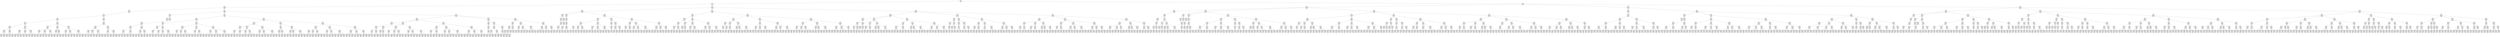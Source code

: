 digraph g {
node [shape = Mrecord];
nodo0[label="{EO: 0|cost: 0.0|A: null}"]
nodo1[label="{EO: 1|cost: 1.0|A: Go4}"]
nodo3[label="{EO: 3|cost: 2.0|A: Go5|Posicion:\n4}"]
nodo8[label="{EO: 8|cost: 3.0|A: Go6|Posicion:\n5}"]
nodo21[label="{EO: 21|cost: 4.0|A: Go7|Posicion:\n6}"]
nodo53[label="{EO: 53|cost: 5.0|A: Go8|Posicion:\n7}"]
nodo131[label="{EO: 131|cost: 6.0|A: Go9|Posicion:\n8}"]
nodo302[label="{EO: 302|cost: 7.0|A: Go10|Posicion:\n9}"]
nodo684[label="{EO: 684|cost: 8.0|A: Go11|Posicion:\n10}"]
nodo1479[label="{EO: 1479|cost: 9.0|A: Go12|Posicion:\n11}"]

nodo684 -> nodo1479;
nodo1480[label="{EO: 1480|cost: 9.0|A: Go15|Posicion:\n11}"]

nodo684 -> nodo1480;

nodo302 -> nodo684;
nodo685[label="{EO: 685|cost: 8.0|A: Go16|Posicion:\n10}"]
nodo1481[label="{EO: 1481|cost: 9.0|A: Go15|Posicion:\n16}"]

nodo685 -> nodo1481;
nodo1482[label="{EO: 1482|cost: 9.0|A: Go17|Posicion:\n16}"]

nodo685 -> nodo1482;
nodo1483[label="{EO: 1483|cost: 9.0|A: Go23|Posicion:\n16}"]

nodo685 -> nodo1483;

nodo302 -> nodo685;

nodo131 -> nodo302;
nodo303[label="{EO: 303|cost: 7.0|A: Go17|Posicion:\n9}"]
nodo686[label="{EO: 686|cost: 8.0|A: Go16|Posicion:\n17}"]
nodo1484[label="{EO: 1484|cost: 9.0|A: Go10|Posicion:\n16}"]

nodo686 -> nodo1484;
nodo1485[label="{EO: 1485|cost: 9.0|A: Go15|Posicion:\n16}"]

nodo686 -> nodo1485;
nodo1486[label="{EO: 1486|cost: 9.0|A: Go23|Posicion:\n16}"]

nodo686 -> nodo1486;

nodo303 -> nodo686;
nodo687[label="{EO: 687|cost: 8.0|A: Go18|Posicion:\n17}"]
nodo1487[label="{EO: 1487|cost: 9.0|A: Go19|Posicion:\n18}"]

nodo687 -> nodo1487;
nodo1488[label="{EO: 1488|cost: 9.0|A: Go21|Posicion:\n18}"]

nodo687 -> nodo1488;

nodo303 -> nodo687;
nodo688[label="{EO: 688|cost: 8.0|A: Go22|Posicion:\n17}"]
nodo1489[label="{EO: 1489|cost: 9.0|A: Go21|Posicion:\n22}"]

nodo688 -> nodo1489;
nodo1490[label="{EO: 1490|cost: 9.0|A: Go23|Posicion:\n22}"]

nodo688 -> nodo1490;
nodo1491[label="{EO: 1491|cost: 9.0|A: Go29|Posicion:\n22}"]

nodo688 -> nodo1491;

nodo303 -> nodo688;

nodo131 -> nodo303;

nodo53 -> nodo131;
nodo132[label="{EO: 132|cost: 6.0|A: Go18|Posicion:\n8}"]
nodo304[label="{EO: 304|cost: 7.0|A: Go17|Posicion:\n18}"]
nodo689[label="{EO: 689|cost: 8.0|A: Go9|Posicion:\n17}"]
nodo1492[label="{EO: 1492|cost: 9.0|A: Go10|Posicion:\n9}"]

nodo689 -> nodo1492;

nodo304 -> nodo689;
nodo690[label="{EO: 690|cost: 8.0|A: Go16|Posicion:\n17}"]
nodo1493[label="{EO: 1493|cost: 9.0|A: Go10|Posicion:\n16}"]

nodo690 -> nodo1493;
nodo1494[label="{EO: 1494|cost: 9.0|A: Go15|Posicion:\n16}"]

nodo690 -> nodo1494;
nodo1495[label="{EO: 1495|cost: 9.0|A: Go23|Posicion:\n16}"]

nodo690 -> nodo1495;

nodo304 -> nodo690;
nodo691[label="{EO: 691|cost: 8.0|A: Go22|Posicion:\n17}"]
nodo1496[label="{EO: 1496|cost: 9.0|A: Go21|Posicion:\n22}"]

nodo691 -> nodo1496;
nodo1497[label="{EO: 1497|cost: 9.0|A: Go23|Posicion:\n22}"]

nodo691 -> nodo1497;
nodo1498[label="{EO: 1498|cost: 9.0|A: Go29|Posicion:\n22}"]

nodo691 -> nodo1498;

nodo304 -> nodo691;

nodo132 -> nodo304;
nodo305[label="{EO: 305|cost: 7.0|A: Go19|Posicion:\n18}"]
nodo692[label="{EO: 692|cost: 8.0|A: Go13|Posicion:\n19}"]

nodo305 -> nodo692;
nodo693[label="{EO: 693|cost: 8.0|A: Go20|Posicion:\n19}"]
nodo1499[label="{EO: 1499|cost: 9.0|A: Go21|Posicion:\n20}"]

nodo693 -> nodo1499;
nodo1500[label="{EO: 1500|cost: 9.0|A: Go31|Posicion:\n20}"]

nodo693 -> nodo1500;

nodo305 -> nodo693;

nodo132 -> nodo305;
nodo306[label="{EO: 306|cost: 7.0|A: Go21|Posicion:\n18}"]
nodo694[label="{EO: 694|cost: 8.0|A: Go20|Posicion:\n21}"]
nodo1501[label="{EO: 1501|cost: 9.0|A: Go19|Posicion:\n20}"]

nodo694 -> nodo1501;
nodo1502[label="{EO: 1502|cost: 9.0|A: Go31|Posicion:\n20}"]

nodo694 -> nodo1502;

nodo306 -> nodo694;
nodo695[label="{EO: 695|cost: 8.0|A: Go22|Posicion:\n21}"]
nodo1503[label="{EO: 1503|cost: 9.0|A: Go17|Posicion:\n22}"]

nodo695 -> nodo1503;
nodo1504[label="{EO: 1504|cost: 9.0|A: Go23|Posicion:\n22}"]

nodo695 -> nodo1504;
nodo1505[label="{EO: 1505|cost: 9.0|A: Go29|Posicion:\n22}"]

nodo695 -> nodo1505;

nodo306 -> nodo695;
nodo696[label="{EO: 696|cost: 8.0|A: Go30|Posicion:\n21}"]
nodo1506[label="{EO: 1506|cost: 9.0|A: Go29|Posicion:\n30}"]

nodo696 -> nodo1506;
nodo1507[label="{EO: 1507|cost: 9.0|A: Go31|Posicion:\n30}"]

nodo696 -> nodo1507;
nodo1508[label="{EO: 1508|cost: 9.0|A: Go33|Posicion:\n30}"]

nodo696 -> nodo1508;

nodo306 -> nodo696;

nodo132 -> nodo306;

nodo53 -> nodo132;

nodo21 -> nodo53;
nodo54[label="{EO: 54|cost: 5.0|A: Go13|Posicion:\n7}"]
nodo133[label="{EO: 133|cost: 6.0|A: Go19|Posicion:\n13}"]
nodo307[label="{EO: 307|cost: 7.0|A: Go18|Posicion:\n19}"]
nodo697[label="{EO: 697|cost: 8.0|A: Go8|Posicion:\n18}"]
nodo1509[label="{EO: 1509|cost: 9.0|A: Go9|Posicion:\n8}"]

nodo697 -> nodo1509;

nodo307 -> nodo697;
nodo698[label="{EO: 698|cost: 8.0|A: Go17|Posicion:\n18}"]
nodo1510[label="{EO: 1510|cost: 9.0|A: Go9|Posicion:\n17}"]

nodo698 -> nodo1510;
nodo1511[label="{EO: 1511|cost: 9.0|A: Go16|Posicion:\n17}"]

nodo698 -> nodo1511;
nodo1512[label="{EO: 1512|cost: 9.0|A: Go22|Posicion:\n17}"]

nodo698 -> nodo1512;

nodo307 -> nodo698;
nodo699[label="{EO: 699|cost: 8.0|A: Go21|Posicion:\n18}"]
nodo1513[label="{EO: 1513|cost: 9.0|A: Go20|Posicion:\n21}"]

nodo699 -> nodo1513;
nodo1514[label="{EO: 1514|cost: 9.0|A: Go22|Posicion:\n21}"]

nodo699 -> nodo1514;
nodo1515[label="{EO: 1515|cost: 9.0|A: Go30|Posicion:\n21}"]

nodo699 -> nodo1515;

nodo307 -> nodo699;

nodo133 -> nodo307;
nodo308[label="{EO: 308|cost: 7.0|A: Go20|Posicion:\n19}"]
nodo700[label="{EO: 700|cost: 8.0|A: Go21|Posicion:\n20}"]
nodo1516[label="{EO: 1516|cost: 9.0|A: Go18|Posicion:\n21}"]

nodo700 -> nodo1516;
nodo1517[label="{EO: 1517|cost: 9.0|A: Go22|Posicion:\n21}"]

nodo700 -> nodo1517;
nodo1518[label="{EO: 1518|cost: 9.0|A: Go30|Posicion:\n21}"]

nodo700 -> nodo1518;

nodo308 -> nodo700;
nodo701[label="{EO: 701|cost: 8.0|A: Go31|Posicion:\n20}"]
nodo1519[label="{EO: 1519|cost: 9.0|A: Go30|Posicion:\n31}"]

nodo701 -> nodo1519;
nodo1520[label="{EO: 1520|cost: 9.0|A: Go32|Posicion:\n31}"]

nodo701 -> nodo1520;

nodo308 -> nodo701;

nodo133 -> nodo308;

nodo54 -> nodo133;

nodo21 -> nodo54;

nodo8 -> nodo21;

nodo3 -> nodo8;
nodo9[label="{EO: 9|cost: 3.0|A: Go8|Posicion:\n5}"]
nodo22[label="{EO: 22|cost: 4.0|A: Go7|Posicion:\n8}"]
nodo55[label="{EO: 55|cost: 5.0|A: Go6|Posicion:\n7}"]

nodo22 -> nodo55;
nodo56[label="{EO: 56|cost: 5.0|A: Go13|Posicion:\n7}"]
nodo134[label="{EO: 134|cost: 6.0|A: Go19|Posicion:\n13}"]
nodo309[label="{EO: 309|cost: 7.0|A: Go18|Posicion:\n19}"]
nodo702[label="{EO: 702|cost: 8.0|A: Go17|Posicion:\n18}"]
nodo1521[label="{EO: 1521|cost: 9.0|A: Go9|Posicion:\n17}"]

nodo702 -> nodo1521;
nodo1522[label="{EO: 1522|cost: 9.0|A: Go16|Posicion:\n17}"]

nodo702 -> nodo1522;
nodo1523[label="{EO: 1523|cost: 9.0|A: Go22|Posicion:\n17}"]

nodo702 -> nodo1523;

nodo309 -> nodo702;
nodo703[label="{EO: 703|cost: 8.0|A: Go21|Posicion:\n18}"]
nodo1524[label="{EO: 1524|cost: 9.0|A: Go20|Posicion:\n21}"]

nodo703 -> nodo1524;
nodo1525[label="{EO: 1525|cost: 9.0|A: Go22|Posicion:\n21}"]

nodo703 -> nodo1525;
nodo1526[label="{EO: 1526|cost: 9.0|A: Go30|Posicion:\n21}"]

nodo703 -> nodo1526;

nodo309 -> nodo703;

nodo134 -> nodo309;
nodo310[label="{EO: 310|cost: 7.0|A: Go20|Posicion:\n19}"]
nodo704[label="{EO: 704|cost: 8.0|A: Go21|Posicion:\n20}"]
nodo1527[label="{EO: 1527|cost: 9.0|A: Go18|Posicion:\n21}"]

nodo704 -> nodo1527;
nodo1528[label="{EO: 1528|cost: 9.0|A: Go22|Posicion:\n21}"]

nodo704 -> nodo1528;
nodo1529[label="{EO: 1529|cost: 9.0|A: Go30|Posicion:\n21}"]

nodo704 -> nodo1529;

nodo310 -> nodo704;
nodo705[label="{EO: 705|cost: 8.0|A: Go31|Posicion:\n20}"]
nodo1530[label="{EO: 1530|cost: 9.0|A: Go30|Posicion:\n31}"]

nodo705 -> nodo1530;
nodo1531[label="{EO: 1531|cost: 9.0|A: Go32|Posicion:\n31}"]

nodo705 -> nodo1531;

nodo310 -> nodo705;

nodo134 -> nodo310;

nodo56 -> nodo134;

nodo22 -> nodo56;

nodo9 -> nodo22;
nodo23[label="{EO: 23|cost: 4.0|A: Go9|Posicion:\n8}"]
nodo57[label="{EO: 57|cost: 5.0|A: Go10|Posicion:\n9}"]
nodo135[label="{EO: 135|cost: 6.0|A: Go11|Posicion:\n10}"]
nodo311[label="{EO: 311|cost: 7.0|A: Go12|Posicion:\n11}"]
nodo706[label="{EO: 706|cost: 8.0|A: Go14|Posicion:\n12}"]
nodo1532[label="{EO: 1532|cost: 9.0|A: Go15|Posicion:\n14}"]

nodo706 -> nodo1532;
nodo1533[label="{EO: 1533|cost: 9.0|A: Go25|Posicion:\n14}"]

nodo706 -> nodo1533;

nodo311 -> nodo706;

nodo135 -> nodo311;
nodo312[label="{EO: 312|cost: 7.0|A: Go15|Posicion:\n11}"]
nodo707[label="{EO: 707|cost: 8.0|A: Go14|Posicion:\n15}"]
nodo1534[label="{EO: 1534|cost: 9.0|A: Go12|Posicion:\n14}"]

nodo707 -> nodo1534;
nodo1535[label="{EO: 1535|cost: 9.0|A: Go25|Posicion:\n14}"]

nodo707 -> nodo1535;

nodo312 -> nodo707;
nodo708[label="{EO: 708|cost: 8.0|A: Go16|Posicion:\n15}"]
nodo1536[label="{EO: 1536|cost: 9.0|A: Go17|Posicion:\n16}"]

nodo708 -> nodo1536;
nodo1537[label="{EO: 1537|cost: 9.0|A: Go23|Posicion:\n16}"]

nodo708 -> nodo1537;

nodo312 -> nodo708;
nodo709[label="{EO: 709|cost: 8.0|A: Go24|Posicion:\n15}"]
nodo1538[label="{EO: 1538|cost: 9.0|A: Go23|Posicion:\n24}"]

nodo709 -> nodo1538;
nodo1539[label="{EO: 1539|cost: 9.0|A: Go25|Posicion:\n24}"]

nodo709 -> nodo1539;
nodo1540[label="{EO: 1540|cost: 9.0|A: Go27|Posicion:\n24}"]

nodo709 -> nodo1540;

nodo312 -> nodo709;

nodo135 -> nodo312;

nodo57 -> nodo135;
nodo136[label="{EO: 136|cost: 6.0|A: Go16|Posicion:\n10}"]
nodo313[label="{EO: 313|cost: 7.0|A: Go15|Posicion:\n16}"]
nodo710[label="{EO: 710|cost: 8.0|A: Go11|Posicion:\n15}"]
nodo1541[label="{EO: 1541|cost: 9.0|A: Go12|Posicion:\n11}"]

nodo710 -> nodo1541;

nodo313 -> nodo710;
nodo711[label="{EO: 711|cost: 8.0|A: Go14|Posicion:\n15}"]
nodo1542[label="{EO: 1542|cost: 9.0|A: Go12|Posicion:\n14}"]

nodo711 -> nodo1542;
nodo1543[label="{EO: 1543|cost: 9.0|A: Go25|Posicion:\n14}"]

nodo711 -> nodo1543;

nodo313 -> nodo711;
nodo712[label="{EO: 712|cost: 8.0|A: Go24|Posicion:\n15}"]
nodo1544[label="{EO: 1544|cost: 9.0|A: Go23|Posicion:\n24}"]

nodo712 -> nodo1544;
nodo1545[label="{EO: 1545|cost: 9.0|A: Go25|Posicion:\n24}"]

nodo712 -> nodo1545;
nodo1546[label="{EO: 1546|cost: 9.0|A: Go27|Posicion:\n24}"]

nodo712 -> nodo1546;

nodo313 -> nodo712;

nodo136 -> nodo313;
nodo314[label="{EO: 314|cost: 7.0|A: Go17|Posicion:\n16}"]
nodo713[label="{EO: 713|cost: 8.0|A: Go18|Posicion:\n17}"]
nodo1547[label="{EO: 1547|cost: 9.0|A: Go19|Posicion:\n18}"]

nodo713 -> nodo1547;
nodo1548[label="{EO: 1548|cost: 9.0|A: Go21|Posicion:\n18}"]

nodo713 -> nodo1548;

nodo314 -> nodo713;
nodo714[label="{EO: 714|cost: 8.0|A: Go22|Posicion:\n17}"]
nodo1549[label="{EO: 1549|cost: 9.0|A: Go21|Posicion:\n22}"]

nodo714 -> nodo1549;
nodo1550[label="{EO: 1550|cost: 9.0|A: Go23|Posicion:\n22}"]

nodo714 -> nodo1550;
nodo1551[label="{EO: 1551|cost: 9.0|A: Go29|Posicion:\n22}"]

nodo714 -> nodo1551;

nodo314 -> nodo714;

nodo136 -> nodo314;
nodo315[label="{EO: 315|cost: 7.0|A: Go23|Posicion:\n16}"]
nodo715[label="{EO: 715|cost: 8.0|A: Go22|Posicion:\n23}"]
nodo1552[label="{EO: 1552|cost: 9.0|A: Go17|Posicion:\n22}"]

nodo715 -> nodo1552;
nodo1553[label="{EO: 1553|cost: 9.0|A: Go21|Posicion:\n22}"]

nodo715 -> nodo1553;
nodo1554[label="{EO: 1554|cost: 9.0|A: Go29|Posicion:\n22}"]

nodo715 -> nodo1554;

nodo315 -> nodo715;
nodo716[label="{EO: 716|cost: 8.0|A: Go24|Posicion:\n23}"]
nodo1555[label="{EO: 1555|cost: 9.0|A: Go15|Posicion:\n24}"]

nodo716 -> nodo1555;
nodo1556[label="{EO: 1556|cost: 9.0|A: Go25|Posicion:\n24}"]

nodo716 -> nodo1556;
nodo1557[label="{EO: 1557|cost: 9.0|A: Go27|Posicion:\n24}"]

nodo716 -> nodo1557;

nodo315 -> nodo716;
nodo717[label="{EO: 717|cost: 8.0|A: Go28|Posicion:\n23}"]
nodo1558[label="{EO: 1558|cost: 9.0|A: Go27|Posicion:\n28}"]

nodo717 -> nodo1558;
nodo1559[label="{EO: 1559|cost: 9.0|A: Go29|Posicion:\n28}"]

nodo717 -> nodo1559;
nodo1560[label="{EO: 1560|cost: 9.0|A: Go35|Posicion:\n28}"]

nodo717 -> nodo1560;

nodo315 -> nodo717;

nodo136 -> nodo315;

nodo57 -> nodo136;

nodo23 -> nodo57;
nodo58[label="{EO: 58|cost: 5.0|A: Go17|Posicion:\n9}"]
nodo137[label="{EO: 137|cost: 6.0|A: Go16|Posicion:\n17}"]
nodo316[label="{EO: 316|cost: 7.0|A: Go10|Posicion:\n16}"]
nodo718[label="{EO: 718|cost: 8.0|A: Go11|Posicion:\n10}"]
nodo1561[label="{EO: 1561|cost: 9.0|A: Go12|Posicion:\n11}"]

nodo718 -> nodo1561;
nodo1562[label="{EO: 1562|cost: 9.0|A: Go15|Posicion:\n11}"]

nodo718 -> nodo1562;

nodo316 -> nodo718;

nodo137 -> nodo316;
nodo317[label="{EO: 317|cost: 7.0|A: Go15|Posicion:\n16}"]
nodo719[label="{EO: 719|cost: 8.0|A: Go11|Posicion:\n15}"]
nodo1563[label="{EO: 1563|cost: 9.0|A: Go10|Posicion:\n11}"]

nodo719 -> nodo1563;
nodo1564[label="{EO: 1564|cost: 9.0|A: Go12|Posicion:\n11}"]

nodo719 -> nodo1564;

nodo317 -> nodo719;
nodo720[label="{EO: 720|cost: 8.0|A: Go14|Posicion:\n15}"]
nodo1565[label="{EO: 1565|cost: 9.0|A: Go12|Posicion:\n14}"]

nodo720 -> nodo1565;
nodo1566[label="{EO: 1566|cost: 9.0|A: Go25|Posicion:\n14}"]

nodo720 -> nodo1566;

nodo317 -> nodo720;
nodo721[label="{EO: 721|cost: 8.0|A: Go24|Posicion:\n15}"]
nodo1567[label="{EO: 1567|cost: 9.0|A: Go23|Posicion:\n24}"]

nodo721 -> nodo1567;
nodo1568[label="{EO: 1568|cost: 9.0|A: Go25|Posicion:\n24}"]

nodo721 -> nodo1568;
nodo1569[label="{EO: 1569|cost: 9.0|A: Go27|Posicion:\n24}"]

nodo721 -> nodo1569;

nodo317 -> nodo721;

nodo137 -> nodo317;
nodo318[label="{EO: 318|cost: 7.0|A: Go23|Posicion:\n16}"]
nodo722[label="{EO: 722|cost: 8.0|A: Go22|Posicion:\n23}"]
nodo1570[label="{EO: 1570|cost: 9.0|A: Go21|Posicion:\n22}"]

nodo722 -> nodo1570;
nodo1571[label="{EO: 1571|cost: 9.0|A: Go29|Posicion:\n22}"]

nodo722 -> nodo1571;

nodo318 -> nodo722;
nodo723[label="{EO: 723|cost: 8.0|A: Go24|Posicion:\n23}"]
nodo1572[label="{EO: 1572|cost: 9.0|A: Go15|Posicion:\n24}"]

nodo723 -> nodo1572;
nodo1573[label="{EO: 1573|cost: 9.0|A: Go25|Posicion:\n24}"]

nodo723 -> nodo1573;
nodo1574[label="{EO: 1574|cost: 9.0|A: Go27|Posicion:\n24}"]

nodo723 -> nodo1574;

nodo318 -> nodo723;
nodo724[label="{EO: 724|cost: 8.0|A: Go28|Posicion:\n23}"]
nodo1575[label="{EO: 1575|cost: 9.0|A: Go27|Posicion:\n28}"]

nodo724 -> nodo1575;
nodo1576[label="{EO: 1576|cost: 9.0|A: Go29|Posicion:\n28}"]

nodo724 -> nodo1576;
nodo1577[label="{EO: 1577|cost: 9.0|A: Go35|Posicion:\n28}"]

nodo724 -> nodo1577;

nodo318 -> nodo724;

nodo137 -> nodo318;

nodo58 -> nodo137;
nodo138[label="{EO: 138|cost: 6.0|A: Go18|Posicion:\n17}"]
nodo319[label="{EO: 319|cost: 7.0|A: Go19|Posicion:\n18}"]
nodo725[label="{EO: 725|cost: 8.0|A: Go13|Posicion:\n19}"]
nodo1578[label="{EO: 1578|cost: 9.0|A: Go7|Posicion:\n13}"]

nodo725 -> nodo1578;

nodo319 -> nodo725;
nodo726[label="{EO: 726|cost: 8.0|A: Go20|Posicion:\n19}"]
nodo1579[label="{EO: 1579|cost: 9.0|A: Go21|Posicion:\n20}"]

nodo726 -> nodo1579;
nodo1580[label="{EO: 1580|cost: 9.0|A: Go31|Posicion:\n20}"]

nodo726 -> nodo1580;

nodo319 -> nodo726;

nodo138 -> nodo319;
nodo320[label="{EO: 320|cost: 7.0|A: Go21|Posicion:\n18}"]
nodo727[label="{EO: 727|cost: 8.0|A: Go20|Posicion:\n21}"]
nodo1581[label="{EO: 1581|cost: 9.0|A: Go19|Posicion:\n20}"]

nodo727 -> nodo1581;
nodo1582[label="{EO: 1582|cost: 9.0|A: Go31|Posicion:\n20}"]

nodo727 -> nodo1582;

nodo320 -> nodo727;
nodo728[label="{EO: 728|cost: 8.0|A: Go22|Posicion:\n21}"]
nodo1583[label="{EO: 1583|cost: 9.0|A: Go23|Posicion:\n22}"]

nodo728 -> nodo1583;
nodo1584[label="{EO: 1584|cost: 9.0|A: Go29|Posicion:\n22}"]

nodo728 -> nodo1584;

nodo320 -> nodo728;
nodo729[label="{EO: 729|cost: 8.0|A: Go30|Posicion:\n21}"]
nodo1585[label="{EO: 1585|cost: 9.0|A: Go29|Posicion:\n30}"]

nodo729 -> nodo1585;
nodo1586[label="{EO: 1586|cost: 9.0|A: Go31|Posicion:\n30}"]

nodo729 -> nodo1586;
nodo1587[label="{EO: 1587|cost: 9.0|A: Go33|Posicion:\n30}"]

nodo729 -> nodo1587;

nodo320 -> nodo729;

nodo138 -> nodo320;

nodo58 -> nodo138;
nodo139[label="{EO: 139|cost: 6.0|A: Go22|Posicion:\n17}"]
nodo321[label="{EO: 321|cost: 7.0|A: Go21|Posicion:\n22}"]
nodo730[label="{EO: 730|cost: 8.0|A: Go18|Posicion:\n21}"]
nodo1588[label="{EO: 1588|cost: 9.0|A: Go19|Posicion:\n18}"]

nodo730 -> nodo1588;

nodo321 -> nodo730;
nodo731[label="{EO: 731|cost: 8.0|A: Go20|Posicion:\n21}"]
nodo1589[label="{EO: 1589|cost: 9.0|A: Go19|Posicion:\n20}"]

nodo731 -> nodo1589;
nodo1590[label="{EO: 1590|cost: 9.0|A: Go31|Posicion:\n20}"]

nodo731 -> nodo1590;

nodo321 -> nodo731;
nodo732[label="{EO: 732|cost: 8.0|A: Go30|Posicion:\n21}"]
nodo1591[label="{EO: 1591|cost: 9.0|A: Go29|Posicion:\n30}"]

nodo732 -> nodo1591;
nodo1592[label="{EO: 1592|cost: 9.0|A: Go31|Posicion:\n30}"]

nodo732 -> nodo1592;
nodo1593[label="{EO: 1593|cost: 9.0|A: Go33|Posicion:\n30}"]

nodo732 -> nodo1593;

nodo321 -> nodo732;

nodo139 -> nodo321;
nodo322[label="{EO: 322|cost: 7.0|A: Go23|Posicion:\n22}"]
nodo733[label="{EO: 733|cost: 8.0|A: Go16|Posicion:\n23}"]
nodo1594[label="{EO: 1594|cost: 9.0|A: Go10|Posicion:\n16}"]

nodo733 -> nodo1594;
nodo1595[label="{EO: 1595|cost: 9.0|A: Go15|Posicion:\n16}"]

nodo733 -> nodo1595;

nodo322 -> nodo733;
nodo734[label="{EO: 734|cost: 8.0|A: Go24|Posicion:\n23}"]
nodo1596[label="{EO: 1596|cost: 9.0|A: Go15|Posicion:\n24}"]

nodo734 -> nodo1596;
nodo1597[label="{EO: 1597|cost: 9.0|A: Go25|Posicion:\n24}"]

nodo734 -> nodo1597;
nodo1598[label="{EO: 1598|cost: 9.0|A: Go27|Posicion:\n24}"]

nodo734 -> nodo1598;

nodo322 -> nodo734;
nodo735[label="{EO: 735|cost: 8.0|A: Go28|Posicion:\n23}"]
nodo1599[label="{EO: 1599|cost: 9.0|A: Go27|Posicion:\n28}"]

nodo735 -> nodo1599;
nodo1600[label="{EO: 1600|cost: 9.0|A: Go29|Posicion:\n28}"]

nodo735 -> nodo1600;
nodo1601[label="{EO: 1601|cost: 9.0|A: Go35|Posicion:\n28}"]

nodo735 -> nodo1601;

nodo322 -> nodo735;

nodo139 -> nodo322;
nodo323[label="{EO: 323|cost: 7.0|A: Go29|Posicion:\n22}"]
nodo736[label="{EO: 736|cost: 8.0|A: Go28|Posicion:\n29}"]
nodo1602[label="{EO: 1602|cost: 9.0|A: Go23|Posicion:\n28}"]

nodo736 -> nodo1602;
nodo1603[label="{EO: 1603|cost: 9.0|A: Go27|Posicion:\n28}"]

nodo736 -> nodo1603;
nodo1604[label="{EO: 1604|cost: 9.0|A: Go35|Posicion:\n28}"]

nodo736 -> nodo1604;

nodo323 -> nodo736;
nodo737[label="{EO: 737|cost: 8.0|A: Go30|Posicion:\n29}"]
nodo1605[label="{EO: 1605|cost: 9.0|A: Go21|Posicion:\n30}"]

nodo737 -> nodo1605;
nodo1606[label="{EO: 1606|cost: 9.0|A: Go31|Posicion:\n30}"]

nodo737 -> nodo1606;
nodo1607[label="{EO: 1607|cost: 9.0|A: Go33|Posicion:\n30}"]

nodo737 -> nodo1607;

nodo323 -> nodo737;
nodo738[label="{EO: 738|cost: 8.0|A: Go34|Posicion:\n29}"]
nodo1608[label="{EO: 1608|cost: 9.0|A: Go33|Posicion:\n34}"]

nodo738 -> nodo1608;
nodo1609[label="{EO: 1609|cost: 9.0|A: Go35|Posicion:\n34}"]

nodo738 -> nodo1609;

nodo323 -> nodo738;

nodo139 -> nodo323;

nodo58 -> nodo139;

nodo23 -> nodo58;

nodo9 -> nodo23;
nodo24[label="{EO: 24|cost: 4.0|A: Go18|Posicion:\n8}"]
nodo59[label="{EO: 59|cost: 5.0|A: Go17|Posicion:\n18}"]
nodo140[label="{EO: 140|cost: 6.0|A: Go9|Posicion:\n17}"]
nodo324[label="{EO: 324|cost: 7.0|A: Go10|Posicion:\n9}"]
nodo739[label="{EO: 739|cost: 8.0|A: Go11|Posicion:\n10}"]
nodo1610[label="{EO: 1610|cost: 9.0|A: Go12|Posicion:\n11}"]

nodo739 -> nodo1610;
nodo1611[label="{EO: 1611|cost: 9.0|A: Go15|Posicion:\n11}"]

nodo739 -> nodo1611;

nodo324 -> nodo739;
nodo740[label="{EO: 740|cost: 8.0|A: Go16|Posicion:\n10}"]
nodo1612[label="{EO: 1612|cost: 9.0|A: Go15|Posicion:\n16}"]

nodo740 -> nodo1612;
nodo1613[label="{EO: 1613|cost: 9.0|A: Go23|Posicion:\n16}"]

nodo740 -> nodo1613;

nodo324 -> nodo740;

nodo140 -> nodo324;

nodo59 -> nodo140;
nodo141[label="{EO: 141|cost: 6.0|A: Go16|Posicion:\n17}"]
nodo325[label="{EO: 325|cost: 7.0|A: Go10|Posicion:\n16}"]
nodo741[label="{EO: 741|cost: 8.0|A: Go9|Posicion:\n10}"]

nodo325 -> nodo741;
nodo742[label="{EO: 742|cost: 8.0|A: Go11|Posicion:\n10}"]
nodo1614[label="{EO: 1614|cost: 9.0|A: Go12|Posicion:\n11}"]

nodo742 -> nodo1614;
nodo1615[label="{EO: 1615|cost: 9.0|A: Go15|Posicion:\n11}"]

nodo742 -> nodo1615;

nodo325 -> nodo742;

nodo141 -> nodo325;
nodo326[label="{EO: 326|cost: 7.0|A: Go15|Posicion:\n16}"]
nodo743[label="{EO: 743|cost: 8.0|A: Go11|Posicion:\n15}"]
nodo1616[label="{EO: 1616|cost: 9.0|A: Go10|Posicion:\n11}"]

nodo743 -> nodo1616;
nodo1617[label="{EO: 1617|cost: 9.0|A: Go12|Posicion:\n11}"]

nodo743 -> nodo1617;

nodo326 -> nodo743;
nodo744[label="{EO: 744|cost: 8.0|A: Go14|Posicion:\n15}"]
nodo1618[label="{EO: 1618|cost: 9.0|A: Go12|Posicion:\n14}"]

nodo744 -> nodo1618;
nodo1619[label="{EO: 1619|cost: 9.0|A: Go25|Posicion:\n14}"]

nodo744 -> nodo1619;

nodo326 -> nodo744;
nodo745[label="{EO: 745|cost: 8.0|A: Go24|Posicion:\n15}"]
nodo1620[label="{EO: 1620|cost: 9.0|A: Go23|Posicion:\n24}"]

nodo745 -> nodo1620;
nodo1621[label="{EO: 1621|cost: 9.0|A: Go25|Posicion:\n24}"]

nodo745 -> nodo1621;
nodo1622[label="{EO: 1622|cost: 9.0|A: Go27|Posicion:\n24}"]

nodo745 -> nodo1622;

nodo326 -> nodo745;

nodo141 -> nodo326;
nodo327[label="{EO: 327|cost: 7.0|A: Go23|Posicion:\n16}"]
nodo746[label="{EO: 746|cost: 8.0|A: Go22|Posicion:\n23}"]
nodo1623[label="{EO: 1623|cost: 9.0|A: Go21|Posicion:\n22}"]

nodo746 -> nodo1623;
nodo1624[label="{EO: 1624|cost: 9.0|A: Go29|Posicion:\n22}"]

nodo746 -> nodo1624;

nodo327 -> nodo746;
nodo747[label="{EO: 747|cost: 8.0|A: Go24|Posicion:\n23}"]
nodo1625[label="{EO: 1625|cost: 9.0|A: Go15|Posicion:\n24}"]

nodo747 -> nodo1625;
nodo1626[label="{EO: 1626|cost: 9.0|A: Go25|Posicion:\n24}"]

nodo747 -> nodo1626;
nodo1627[label="{EO: 1627|cost: 9.0|A: Go27|Posicion:\n24}"]

nodo747 -> nodo1627;

nodo327 -> nodo747;
nodo748[label="{EO: 748|cost: 8.0|A: Go28|Posicion:\n23}"]
nodo1628[label="{EO: 1628|cost: 9.0|A: Go27|Posicion:\n28}"]

nodo748 -> nodo1628;
nodo1629[label="{EO: 1629|cost: 9.0|A: Go29|Posicion:\n28}"]

nodo748 -> nodo1629;
nodo1630[label="{EO: 1630|cost: 9.0|A: Go35|Posicion:\n28}"]

nodo748 -> nodo1630;

nodo327 -> nodo748;

nodo141 -> nodo327;

nodo59 -> nodo141;
nodo142[label="{EO: 142|cost: 6.0|A: Go22|Posicion:\n17}"]
nodo328[label="{EO: 328|cost: 7.0|A: Go21|Posicion:\n22}"]
nodo749[label="{EO: 749|cost: 8.0|A: Go20|Posicion:\n21}"]
nodo1631[label="{EO: 1631|cost: 9.0|A: Go19|Posicion:\n20}"]

nodo749 -> nodo1631;
nodo1632[label="{EO: 1632|cost: 9.0|A: Go31|Posicion:\n20}"]

nodo749 -> nodo1632;

nodo328 -> nodo749;
nodo750[label="{EO: 750|cost: 8.0|A: Go30|Posicion:\n21}"]
nodo1633[label="{EO: 1633|cost: 9.0|A: Go29|Posicion:\n30}"]

nodo750 -> nodo1633;
nodo1634[label="{EO: 1634|cost: 9.0|A: Go31|Posicion:\n30}"]

nodo750 -> nodo1634;
nodo1635[label="{EO: 1635|cost: 9.0|A: Go33|Posicion:\n30}"]

nodo750 -> nodo1635;

nodo328 -> nodo750;

nodo142 -> nodo328;
nodo329[label="{EO: 329|cost: 7.0|A: Go23|Posicion:\n22}"]
nodo751[label="{EO: 751|cost: 8.0|A: Go16|Posicion:\n23}"]
nodo1636[label="{EO: 1636|cost: 9.0|A: Go10|Posicion:\n16}"]

nodo751 -> nodo1636;
nodo1637[label="{EO: 1637|cost: 9.0|A: Go15|Posicion:\n16}"]

nodo751 -> nodo1637;

nodo329 -> nodo751;
nodo752[label="{EO: 752|cost: 8.0|A: Go24|Posicion:\n23}"]
nodo1638[label="{EO: 1638|cost: 9.0|A: Go15|Posicion:\n24}"]

nodo752 -> nodo1638;
nodo1639[label="{EO: 1639|cost: 9.0|A: Go25|Posicion:\n24}"]

nodo752 -> nodo1639;
nodo1640[label="{EO: 1640|cost: 9.0|A: Go27|Posicion:\n24}"]

nodo752 -> nodo1640;

nodo329 -> nodo752;
nodo753[label="{EO: 753|cost: 8.0|A: Go28|Posicion:\n23}"]
nodo1641[label="{EO: 1641|cost: 9.0|A: Go27|Posicion:\n28}"]

nodo753 -> nodo1641;
nodo1642[label="{EO: 1642|cost: 9.0|A: Go29|Posicion:\n28}"]

nodo753 -> nodo1642;
nodo1643[label="{EO: 1643|cost: 9.0|A: Go35|Posicion:\n28}"]

nodo753 -> nodo1643;

nodo329 -> nodo753;

nodo142 -> nodo329;
nodo330[label="{EO: 330|cost: 7.0|A: Go29|Posicion:\n22}"]
nodo754[label="{EO: 754|cost: 8.0|A: Go28|Posicion:\n29}"]
nodo1644[label="{EO: 1644|cost: 9.0|A: Go23|Posicion:\n28}"]

nodo754 -> nodo1644;
nodo1645[label="{EO: 1645|cost: 9.0|A: Go27|Posicion:\n28}"]

nodo754 -> nodo1645;
nodo1646[label="{EO: 1646|cost: 9.0|A: Go35|Posicion:\n28}"]

nodo754 -> nodo1646;

nodo330 -> nodo754;
nodo755[label="{EO: 755|cost: 8.0|A: Go30|Posicion:\n29}"]
nodo1647[label="{EO: 1647|cost: 9.0|A: Go21|Posicion:\n30}"]

nodo755 -> nodo1647;
nodo1648[label="{EO: 1648|cost: 9.0|A: Go31|Posicion:\n30}"]

nodo755 -> nodo1648;
nodo1649[label="{EO: 1649|cost: 9.0|A: Go33|Posicion:\n30}"]

nodo755 -> nodo1649;

nodo330 -> nodo755;
nodo756[label="{EO: 756|cost: 8.0|A: Go34|Posicion:\n29}"]
nodo1650[label="{EO: 1650|cost: 9.0|A: Go33|Posicion:\n34}"]

nodo756 -> nodo1650;
nodo1651[label="{EO: 1651|cost: 9.0|A: Go35|Posicion:\n34}"]

nodo756 -> nodo1651;

nodo330 -> nodo756;

nodo142 -> nodo330;

nodo59 -> nodo142;

nodo24 -> nodo59;
nodo60[label="{EO: 60|cost: 5.0|A: Go19|Posicion:\n18}"]
nodo143[label="{EO: 143|cost: 6.0|A: Go13|Posicion:\n19}"]
nodo331[label="{EO: 331|cost: 7.0|A: Go7|Posicion:\n13}"]
nodo757[label="{EO: 757|cost: 8.0|A: Go6|Posicion:\n7}"]

nodo331 -> nodo757;

nodo143 -> nodo331;

nodo60 -> nodo143;
nodo144[label="{EO: 144|cost: 6.0|A: Go20|Posicion:\n19}"]
nodo332[label="{EO: 332|cost: 7.0|A: Go21|Posicion:\n20}"]
nodo758[label="{EO: 758|cost: 8.0|A: Go22|Posicion:\n21}"]
nodo1652[label="{EO: 1652|cost: 9.0|A: Go17|Posicion:\n22}"]

nodo758 -> nodo1652;
nodo1653[label="{EO: 1653|cost: 9.0|A: Go23|Posicion:\n22}"]

nodo758 -> nodo1653;
nodo1654[label="{EO: 1654|cost: 9.0|A: Go29|Posicion:\n22}"]

nodo758 -> nodo1654;

nodo332 -> nodo758;
nodo759[label="{EO: 759|cost: 8.0|A: Go30|Posicion:\n21}"]
nodo1655[label="{EO: 1655|cost: 9.0|A: Go29|Posicion:\n30}"]

nodo759 -> nodo1655;
nodo1656[label="{EO: 1656|cost: 9.0|A: Go31|Posicion:\n30}"]

nodo759 -> nodo1656;
nodo1657[label="{EO: 1657|cost: 9.0|A: Go33|Posicion:\n30}"]

nodo759 -> nodo1657;

nodo332 -> nodo759;

nodo144 -> nodo332;
nodo333[label="{EO: 333|cost: 7.0|A: Go31|Posicion:\n20}"]
nodo760[label="{EO: 760|cost: 8.0|A: Go30|Posicion:\n31}"]
nodo1658[label="{EO: 1658|cost: 9.0|A: Go21|Posicion:\n30}"]

nodo760 -> nodo1658;
nodo1659[label="{EO: 1659|cost: 9.0|A: Go29|Posicion:\n30}"]

nodo760 -> nodo1659;
nodo1660[label="{EO: 1660|cost: 9.0|A: Go33|Posicion:\n30}"]

nodo760 -> nodo1660;

nodo333 -> nodo760;
nodo761[label="{EO: 761|cost: 8.0|A: Go32|Posicion:\n31}"]

nodo333 -> nodo761;

nodo144 -> nodo333;

nodo60 -> nodo144;

nodo24 -> nodo60;
nodo61[label="{EO: 61|cost: 5.0|A: Go21|Posicion:\n18}"]
nodo145[label="{EO: 145|cost: 6.0|A: Go20|Posicion:\n21}"]
nodo334[label="{EO: 334|cost: 7.0|A: Go19|Posicion:\n20}"]
nodo762[label="{EO: 762|cost: 8.0|A: Go13|Posicion:\n19}"]

nodo334 -> nodo762;

nodo145 -> nodo334;
nodo335[label="{EO: 335|cost: 7.0|A: Go31|Posicion:\n20}"]
nodo763[label="{EO: 763|cost: 8.0|A: Go30|Posicion:\n31}"]

nodo335 -> nodo763;
nodo764[label="{EO: 764|cost: 8.0|A: Go32|Posicion:\n31}"]

nodo335 -> nodo764;

nodo145 -> nodo335;

nodo61 -> nodo145;
nodo146[label="{EO: 146|cost: 6.0|A: Go22|Posicion:\n21}"]
nodo336[label="{EO: 336|cost: 7.0|A: Go17|Posicion:\n22}"]
nodo765[label="{EO: 765|cost: 8.0|A: Go9|Posicion:\n17}"]

nodo336 -> nodo765;
nodo766[label="{EO: 766|cost: 8.0|A: Go16|Posicion:\n17}"]

nodo336 -> nodo766;

nodo146 -> nodo336;
nodo337[label="{EO: 337|cost: 7.0|A: Go23|Posicion:\n22}"]
nodo767[label="{EO: 767|cost: 8.0|A: Go16|Posicion:\n23}"]

nodo337 -> nodo767;
nodo768[label="{EO: 768|cost: 8.0|A: Go24|Posicion:\n23}"]

nodo337 -> nodo768;
nodo769[label="{EO: 769|cost: 8.0|A: Go28|Posicion:\n23}"]

nodo337 -> nodo769;

nodo146 -> nodo337;
nodo338[label="{EO: 338|cost: 7.0|A: Go29|Posicion:\n22}"]
nodo770[label="{EO: 770|cost: 8.0|A: Go28|Posicion:\n29}"]

nodo338 -> nodo770;
nodo771[label="{EO: 771|cost: 8.0|A: Go30|Posicion:\n29}"]

nodo338 -> nodo771;
nodo772[label="{EO: 772|cost: 8.0|A: Go34|Posicion:\n29}"]

nodo338 -> nodo772;

nodo146 -> nodo338;

nodo61 -> nodo146;
nodo147[label="{EO: 147|cost: 6.0|A: Go30|Posicion:\n21}"]
nodo339[label="{EO: 339|cost: 7.0|A: Go29|Posicion:\n30}"]
nodo773[label="{EO: 773|cost: 8.0|A: Go22|Posicion:\n29}"]

nodo339 -> nodo773;
nodo774[label="{EO: 774|cost: 8.0|A: Go28|Posicion:\n29}"]

nodo339 -> nodo774;
nodo775[label="{EO: 775|cost: 8.0|A: Go34|Posicion:\n29}"]

nodo339 -> nodo775;

nodo147 -> nodo339;
nodo340[label="{EO: 340|cost: 7.0|A: Go31|Posicion:\n30}"]
nodo776[label="{EO: 776|cost: 8.0|A: Go20|Posicion:\n31}"]

nodo340 -> nodo776;
nodo777[label="{EO: 777|cost: 8.0|A: Go32|Posicion:\n31}"]

nodo340 -> nodo777;

nodo147 -> nodo340;
nodo341[label="{EO: 341|cost: 7.0|A: Go33|Posicion:\n30}"]
nodo778[label="{EO: 778|cost: 8.0|A: Go32|Posicion:\n33}"]

nodo341 -> nodo778;
nodo779[label="{EO: 779|cost: 8.0|A: Go34|Posicion:\n33}"]

nodo341 -> nodo779;

nodo147 -> nodo341;

nodo61 -> nodo147;

nodo24 -> nodo61;

nodo9 -> nodo24;

nodo3 -> nodo9;

nodo1 -> nodo3;
nodo4[label="{EO: 4|cost: 2.0|A: Go9|Posicion:\n4}"]
nodo10[label="{EO: 10|cost: 3.0|A: Go8|Posicion:\n9}"]
nodo25[label="{EO: 25|cost: 4.0|A: Go5|Posicion:\n8}"]
nodo62[label="{EO: 62|cost: 5.0|A: Go6|Posicion:\n5}"]
nodo148[label="{EO: 148|cost: 6.0|A: Go7|Posicion:\n6}"]
nodo342[label="{EO: 342|cost: 7.0|A: Go13|Posicion:\n7}"]
nodo780[label="{EO: 780|cost: 8.0|A: Go19|Posicion:\n13}"]

nodo342 -> nodo780;

nodo148 -> nodo342;

nodo62 -> nodo148;

nodo25 -> nodo62;

nodo10 -> nodo25;
nodo26[label="{EO: 26|cost: 4.0|A: Go7|Posicion:\n8}"]
nodo63[label="{EO: 63|cost: 5.0|A: Go6|Posicion:\n7}"]
nodo149[label="{EO: 149|cost: 6.0|A: Go5|Posicion:\n6}"]

nodo63 -> nodo149;

nodo26 -> nodo63;
nodo64[label="{EO: 64|cost: 5.0|A: Go13|Posicion:\n7}"]
nodo150[label="{EO: 150|cost: 6.0|A: Go19|Posicion:\n13}"]
nodo343[label="{EO: 343|cost: 7.0|A: Go18|Posicion:\n19}"]
nodo781[label="{EO: 781|cost: 8.0|A: Go17|Posicion:\n18}"]

nodo343 -> nodo781;
nodo782[label="{EO: 782|cost: 8.0|A: Go21|Posicion:\n18}"]

nodo343 -> nodo782;

nodo150 -> nodo343;
nodo344[label="{EO: 344|cost: 7.0|A: Go20|Posicion:\n19}"]
nodo783[label="{EO: 783|cost: 8.0|A: Go21|Posicion:\n20}"]

nodo344 -> nodo783;
nodo784[label="{EO: 784|cost: 8.0|A: Go31|Posicion:\n20}"]

nodo344 -> nodo784;

nodo150 -> nodo344;

nodo64 -> nodo150;

nodo26 -> nodo64;

nodo10 -> nodo26;
nodo27[label="{EO: 27|cost: 4.0|A: Go18|Posicion:\n8}"]
nodo65[label="{EO: 65|cost: 5.0|A: Go17|Posicion:\n18}"]
nodo151[label="{EO: 151|cost: 6.0|A: Go16|Posicion:\n17}"]
nodo345[label="{EO: 345|cost: 7.0|A: Go10|Posicion:\n16}"]
nodo785[label="{EO: 785|cost: 8.0|A: Go11|Posicion:\n10}"]

nodo345 -> nodo785;

nodo151 -> nodo345;
nodo346[label="{EO: 346|cost: 7.0|A: Go15|Posicion:\n16}"]
nodo786[label="{EO: 786|cost: 8.0|A: Go11|Posicion:\n15}"]

nodo346 -> nodo786;
nodo787[label="{EO: 787|cost: 8.0|A: Go14|Posicion:\n15}"]

nodo346 -> nodo787;
nodo788[label="{EO: 788|cost: 8.0|A: Go24|Posicion:\n15}"]

nodo346 -> nodo788;

nodo151 -> nodo346;
nodo347[label="{EO: 347|cost: 7.0|A: Go23|Posicion:\n16}"]
nodo789[label="{EO: 789|cost: 8.0|A: Go22|Posicion:\n23}"]

nodo347 -> nodo789;
nodo790[label="{EO: 790|cost: 8.0|A: Go24|Posicion:\n23}"]

nodo347 -> nodo790;
nodo791[label="{EO: 791|cost: 8.0|A: Go28|Posicion:\n23}"]

nodo347 -> nodo791;

nodo151 -> nodo347;

nodo65 -> nodo151;
nodo152[label="{EO: 152|cost: 6.0|A: Go22|Posicion:\n17}"]
nodo348[label="{EO: 348|cost: 7.0|A: Go21|Posicion:\n22}"]
nodo792[label="{EO: 792|cost: 8.0|A: Go20|Posicion:\n21}"]

nodo348 -> nodo792;
nodo793[label="{EO: 793|cost: 8.0|A: Go30|Posicion:\n21}"]

nodo348 -> nodo793;

nodo152 -> nodo348;
nodo349[label="{EO: 349|cost: 7.0|A: Go23|Posicion:\n22}"]
nodo794[label="{EO: 794|cost: 8.0|A: Go16|Posicion:\n23}"]

nodo349 -> nodo794;
nodo795[label="{EO: 795|cost: 8.0|A: Go24|Posicion:\n23}"]

nodo349 -> nodo795;
nodo796[label="{EO: 796|cost: 8.0|A: Go28|Posicion:\n23}"]

nodo349 -> nodo796;

nodo152 -> nodo349;
nodo350[label="{EO: 350|cost: 7.0|A: Go29|Posicion:\n22}"]
nodo797[label="{EO: 797|cost: 8.0|A: Go28|Posicion:\n29}"]

nodo350 -> nodo797;
nodo798[label="{EO: 798|cost: 8.0|A: Go30|Posicion:\n29}"]

nodo350 -> nodo798;
nodo799[label="{EO: 799|cost: 8.0|A: Go34|Posicion:\n29}"]

nodo350 -> nodo799;

nodo152 -> nodo350;

nodo65 -> nodo152;

nodo27 -> nodo65;
nodo66[label="{EO: 66|cost: 5.0|A: Go19|Posicion:\n18}"]
nodo153[label="{EO: 153|cost: 6.0|A: Go13|Posicion:\n19}"]
nodo351[label="{EO: 351|cost: 7.0|A: Go7|Posicion:\n13}"]
nodo800[label="{EO: 800|cost: 8.0|A: Go6|Posicion:\n7}"]

nodo351 -> nodo800;

nodo153 -> nodo351;

nodo66 -> nodo153;
nodo154[label="{EO: 154|cost: 6.0|A: Go20|Posicion:\n19}"]
nodo352[label="{EO: 352|cost: 7.0|A: Go21|Posicion:\n20}"]
nodo801[label="{EO: 801|cost: 8.0|A: Go22|Posicion:\n21}"]

nodo352 -> nodo801;
nodo802[label="{EO: 802|cost: 8.0|A: Go30|Posicion:\n21}"]

nodo352 -> nodo802;

nodo154 -> nodo352;
nodo353[label="{EO: 353|cost: 7.0|A: Go31|Posicion:\n20}"]
nodo803[label="{EO: 803|cost: 8.0|A: Go30|Posicion:\n31}"]

nodo353 -> nodo803;
nodo804[label="{EO: 804|cost: 8.0|A: Go32|Posicion:\n31}"]

nodo353 -> nodo804;

nodo154 -> nodo353;

nodo66 -> nodo154;

nodo27 -> nodo66;
nodo67[label="{EO: 67|cost: 5.0|A: Go21|Posicion:\n18}"]
nodo155[label="{EO: 155|cost: 6.0|A: Go20|Posicion:\n21}"]
nodo354[label="{EO: 354|cost: 7.0|A: Go19|Posicion:\n20}"]
nodo805[label="{EO: 805|cost: 8.0|A: Go13|Posicion:\n19}"]

nodo354 -> nodo805;

nodo155 -> nodo354;
nodo355[label="{EO: 355|cost: 7.0|A: Go31|Posicion:\n20}"]
nodo806[label="{EO: 806|cost: 8.0|A: Go30|Posicion:\n31}"]

nodo355 -> nodo806;
nodo807[label="{EO: 807|cost: 8.0|A: Go32|Posicion:\n31}"]

nodo355 -> nodo807;

nodo155 -> nodo355;

nodo67 -> nodo155;
nodo156[label="{EO: 156|cost: 6.0|A: Go22|Posicion:\n21}"]
nodo356[label="{EO: 356|cost: 7.0|A: Go17|Posicion:\n22}"]
nodo808[label="{EO: 808|cost: 8.0|A: Go16|Posicion:\n17}"]

nodo356 -> nodo808;

nodo156 -> nodo356;
nodo357[label="{EO: 357|cost: 7.0|A: Go23|Posicion:\n22}"]
nodo809[label="{EO: 809|cost: 8.0|A: Go16|Posicion:\n23}"]

nodo357 -> nodo809;
nodo810[label="{EO: 810|cost: 8.0|A: Go24|Posicion:\n23}"]

nodo357 -> nodo810;
nodo811[label="{EO: 811|cost: 8.0|A: Go28|Posicion:\n23}"]

nodo357 -> nodo811;

nodo156 -> nodo357;
nodo358[label="{EO: 358|cost: 7.0|A: Go29|Posicion:\n22}"]
nodo812[label="{EO: 812|cost: 8.0|A: Go28|Posicion:\n29}"]

nodo358 -> nodo812;
nodo813[label="{EO: 813|cost: 8.0|A: Go30|Posicion:\n29}"]

nodo358 -> nodo813;
nodo814[label="{EO: 814|cost: 8.0|A: Go34|Posicion:\n29}"]

nodo358 -> nodo814;

nodo156 -> nodo358;

nodo67 -> nodo156;
nodo157[label="{EO: 157|cost: 6.0|A: Go30|Posicion:\n21}"]
nodo359[label="{EO: 359|cost: 7.0|A: Go29|Posicion:\n30}"]
nodo815[label="{EO: 815|cost: 8.0|A: Go22|Posicion:\n29}"]

nodo359 -> nodo815;
nodo816[label="{EO: 816|cost: 8.0|A: Go28|Posicion:\n29}"]

nodo359 -> nodo816;
nodo817[label="{EO: 817|cost: 8.0|A: Go34|Posicion:\n29}"]

nodo359 -> nodo817;

nodo157 -> nodo359;
nodo360[label="{EO: 360|cost: 7.0|A: Go31|Posicion:\n30}"]
nodo818[label="{EO: 818|cost: 8.0|A: Go20|Posicion:\n31}"]

nodo360 -> nodo818;
nodo819[label="{EO: 819|cost: 8.0|A: Go32|Posicion:\n31}"]

nodo360 -> nodo819;

nodo157 -> nodo360;
nodo361[label="{EO: 361|cost: 7.0|A: Go33|Posicion:\n30}"]
nodo820[label="{EO: 820|cost: 8.0|A: Go32|Posicion:\n33}"]

nodo361 -> nodo820;
nodo821[label="{EO: 821|cost: 8.0|A: Go34|Posicion:\n33}"]

nodo361 -> nodo821;

nodo157 -> nodo361;

nodo67 -> nodo157;

nodo27 -> nodo67;

nodo10 -> nodo27;

nodo4 -> nodo10;
nodo11[label="{EO: 11|cost: 3.0|A: Go10|Posicion:\n9}"]
nodo28[label="{EO: 28|cost: 4.0|A: Go11|Posicion:\n10}"]
nodo68[label="{EO: 68|cost: 5.0|A: Go12|Posicion:\n11}"]
nodo158[label="{EO: 158|cost: 6.0|A: Go14|Posicion:\n12}"]
nodo362[label="{EO: 362|cost: 7.0|A: Go15|Posicion:\n14}"]
nodo822[label="{EO: 822|cost: 8.0|A: Go16|Posicion:\n15}"]

nodo362 -> nodo822;
nodo823[label="{EO: 823|cost: 8.0|A: Go24|Posicion:\n15}"]

nodo362 -> nodo823;

nodo158 -> nodo362;
nodo363[label="{EO: 363|cost: 7.0|A: Go25|Posicion:\n14}"]
nodo824[label="{EO: 824|cost: 8.0|A: Go24|Posicion:\n25}"]

nodo363 -> nodo824;
nodo825[label="{EO: 825|cost: 8.0|A: Go26|Posicion:\n25}"]

nodo363 -> nodo825;

nodo158 -> nodo363;

nodo68 -> nodo158;

nodo28 -> nodo68;
nodo69[label="{EO: 69|cost: 5.0|A: Go15|Posicion:\n11}"]
nodo159[label="{EO: 159|cost: 6.0|A: Go14|Posicion:\n15}"]
nodo364[label="{EO: 364|cost: 7.0|A: Go12|Posicion:\n14}"]

nodo159 -> nodo364;
nodo365[label="{EO: 365|cost: 7.0|A: Go25|Posicion:\n14}"]
nodo826[label="{EO: 826|cost: 8.0|A: Go24|Posicion:\n25}"]

nodo365 -> nodo826;
nodo827[label="{EO: 827|cost: 8.0|A: Go26|Posicion:\n25}"]

nodo365 -> nodo827;

nodo159 -> nodo365;

nodo69 -> nodo159;
nodo160[label="{EO: 160|cost: 6.0|A: Go16|Posicion:\n15}"]
nodo366[label="{EO: 366|cost: 7.0|A: Go17|Posicion:\n16}"]
nodo828[label="{EO: 828|cost: 8.0|A: Go18|Posicion:\n17}"]

nodo366 -> nodo828;
nodo829[label="{EO: 829|cost: 8.0|A: Go22|Posicion:\n17}"]

nodo366 -> nodo829;

nodo160 -> nodo366;
nodo367[label="{EO: 367|cost: 7.0|A: Go23|Posicion:\n16}"]
nodo830[label="{EO: 830|cost: 8.0|A: Go22|Posicion:\n23}"]

nodo367 -> nodo830;
nodo831[label="{EO: 831|cost: 8.0|A: Go24|Posicion:\n23}"]

nodo367 -> nodo831;
nodo832[label="{EO: 832|cost: 8.0|A: Go28|Posicion:\n23}"]

nodo367 -> nodo832;

nodo160 -> nodo367;

nodo69 -> nodo160;
nodo161[label="{EO: 161|cost: 6.0|A: Go24|Posicion:\n15}"]
nodo368[label="{EO: 368|cost: 7.0|A: Go23|Posicion:\n24}"]
nodo833[label="{EO: 833|cost: 8.0|A: Go16|Posicion:\n23}"]

nodo368 -> nodo833;
nodo834[label="{EO: 834|cost: 8.0|A: Go22|Posicion:\n23}"]

nodo368 -> nodo834;
nodo835[label="{EO: 835|cost: 8.0|A: Go28|Posicion:\n23}"]

nodo368 -> nodo835;

nodo161 -> nodo368;
nodo369[label="{EO: 369|cost: 7.0|A: Go25|Posicion:\n24}"]
nodo836[label="{EO: 836|cost: 8.0|A: Go14|Posicion:\n25}"]

nodo369 -> nodo836;
nodo837[label="{EO: 837|cost: 8.0|A: Go26|Posicion:\n25}"]

nodo369 -> nodo837;

nodo161 -> nodo369;
nodo370[label="{EO: 370|cost: 7.0|A: Go27|Posicion:\n24}"]
nodo838[label="{EO: 838|cost: 8.0|A: Go26|Posicion:\n27}"]

nodo370 -> nodo838;
nodo839[label="{EO: 839|cost: 8.0|A: Go28|Posicion:\n27}"]

nodo370 -> nodo839;
nodo840[label="{EO: 840|cost: 8.0|A: Go36|Posicion:\n27}"]

nodo370 -> nodo840;

nodo161 -> nodo370;

nodo69 -> nodo161;

nodo28 -> nodo69;

nodo11 -> nodo28;
nodo29[label="{EO: 29|cost: 4.0|A: Go16|Posicion:\n10}"]
nodo70[label="{EO: 70|cost: 5.0|A: Go15|Posicion:\n16}"]
nodo162[label="{EO: 162|cost: 6.0|A: Go11|Posicion:\n15}"]
nodo371[label="{EO: 371|cost: 7.0|A: Go12|Posicion:\n11}"]
nodo841[label="{EO: 841|cost: 8.0|A: Go14|Posicion:\n12}"]

nodo371 -> nodo841;

nodo162 -> nodo371;

nodo70 -> nodo162;
nodo163[label="{EO: 163|cost: 6.0|A: Go14|Posicion:\n15}"]
nodo372[label="{EO: 372|cost: 7.0|A: Go12|Posicion:\n14}"]
nodo842[label="{EO: 842|cost: 8.0|A: Go11|Posicion:\n12}"]

nodo372 -> nodo842;

nodo163 -> nodo372;
nodo373[label="{EO: 373|cost: 7.0|A: Go25|Posicion:\n14}"]
nodo843[label="{EO: 843|cost: 8.0|A: Go24|Posicion:\n25}"]

nodo373 -> nodo843;
nodo844[label="{EO: 844|cost: 8.0|A: Go26|Posicion:\n25}"]

nodo373 -> nodo844;

nodo163 -> nodo373;

nodo70 -> nodo163;
nodo164[label="{EO: 164|cost: 6.0|A: Go24|Posicion:\n15}"]
nodo374[label="{EO: 374|cost: 7.0|A: Go23|Posicion:\n24}"]
nodo845[label="{EO: 845|cost: 8.0|A: Go22|Posicion:\n23}"]

nodo374 -> nodo845;
nodo846[label="{EO: 846|cost: 8.0|A: Go28|Posicion:\n23}"]

nodo374 -> nodo846;

nodo164 -> nodo374;
nodo375[label="{EO: 375|cost: 7.0|A: Go25|Posicion:\n24}"]
nodo847[label="{EO: 847|cost: 8.0|A: Go14|Posicion:\n25}"]

nodo375 -> nodo847;
nodo848[label="{EO: 848|cost: 8.0|A: Go26|Posicion:\n25}"]

nodo375 -> nodo848;

nodo164 -> nodo375;
nodo376[label="{EO: 376|cost: 7.0|A: Go27|Posicion:\n24}"]
nodo849[label="{EO: 849|cost: 8.0|A: Go26|Posicion:\n27}"]

nodo376 -> nodo849;
nodo850[label="{EO: 850|cost: 8.0|A: Go28|Posicion:\n27}"]

nodo376 -> nodo850;
nodo851[label="{EO: 851|cost: 8.0|A: Go36|Posicion:\n27}"]

nodo376 -> nodo851;

nodo164 -> nodo376;

nodo70 -> nodo164;

nodo29 -> nodo70;
nodo71[label="{EO: 71|cost: 5.0|A: Go17|Posicion:\n16}"]
nodo165[label="{EO: 165|cost: 6.0|A: Go18|Posicion:\n17}"]
nodo377[label="{EO: 377|cost: 7.0|A: Go8|Posicion:\n18}"]
nodo852[label="{EO: 852|cost: 8.0|A: Go5|Posicion:\n8}"]

nodo377 -> nodo852;
nodo853[label="{EO: 853|cost: 8.0|A: Go7|Posicion:\n8}"]

nodo377 -> nodo853;

nodo165 -> nodo377;
nodo378[label="{EO: 378|cost: 7.0|A: Go19|Posicion:\n18}"]
nodo854[label="{EO: 854|cost: 8.0|A: Go13|Posicion:\n19}"]

nodo378 -> nodo854;
nodo855[label="{EO: 855|cost: 8.0|A: Go20|Posicion:\n19}"]

nodo378 -> nodo855;

nodo165 -> nodo378;
nodo379[label="{EO: 379|cost: 7.0|A: Go21|Posicion:\n18}"]
nodo856[label="{EO: 856|cost: 8.0|A: Go20|Posicion:\n21}"]

nodo379 -> nodo856;
nodo857[label="{EO: 857|cost: 8.0|A: Go22|Posicion:\n21}"]

nodo379 -> nodo857;
nodo858[label="{EO: 858|cost: 8.0|A: Go30|Posicion:\n21}"]

nodo379 -> nodo858;

nodo165 -> nodo379;

nodo71 -> nodo165;
nodo166[label="{EO: 166|cost: 6.0|A: Go22|Posicion:\n17}"]
nodo380[label="{EO: 380|cost: 7.0|A: Go21|Posicion:\n22}"]
nodo859[label="{EO: 859|cost: 8.0|A: Go18|Posicion:\n21}"]

nodo380 -> nodo859;
nodo860[label="{EO: 860|cost: 8.0|A: Go20|Posicion:\n21}"]

nodo380 -> nodo860;
nodo861[label="{EO: 861|cost: 8.0|A: Go30|Posicion:\n21}"]

nodo380 -> nodo861;

nodo166 -> nodo380;
nodo381[label="{EO: 381|cost: 7.0|A: Go23|Posicion:\n22}"]
nodo862[label="{EO: 862|cost: 8.0|A: Go24|Posicion:\n23}"]

nodo381 -> nodo862;
nodo863[label="{EO: 863|cost: 8.0|A: Go28|Posicion:\n23}"]

nodo381 -> nodo863;

nodo166 -> nodo381;
nodo382[label="{EO: 382|cost: 7.0|A: Go29|Posicion:\n22}"]
nodo864[label="{EO: 864|cost: 8.0|A: Go28|Posicion:\n29}"]

nodo382 -> nodo864;
nodo865[label="{EO: 865|cost: 8.0|A: Go30|Posicion:\n29}"]

nodo382 -> nodo865;
nodo866[label="{EO: 866|cost: 8.0|A: Go34|Posicion:\n29}"]

nodo382 -> nodo866;

nodo166 -> nodo382;

nodo71 -> nodo166;

nodo29 -> nodo71;
nodo72[label="{EO: 72|cost: 5.0|A: Go23|Posicion:\n16}"]
nodo167[label="{EO: 167|cost: 6.0|A: Go22|Posicion:\n23}"]
nodo383[label="{EO: 383|cost: 7.0|A: Go17|Posicion:\n22}"]
nodo867[label="{EO: 867|cost: 8.0|A: Go18|Posicion:\n17}"]

nodo383 -> nodo867;

nodo167 -> nodo383;
nodo384[label="{EO: 384|cost: 7.0|A: Go21|Posicion:\n22}"]
nodo868[label="{EO: 868|cost: 8.0|A: Go18|Posicion:\n21}"]

nodo384 -> nodo868;
nodo869[label="{EO: 869|cost: 8.0|A: Go20|Posicion:\n21}"]

nodo384 -> nodo869;
nodo870[label="{EO: 870|cost: 8.0|A: Go30|Posicion:\n21}"]

nodo384 -> nodo870;

nodo167 -> nodo384;
nodo385[label="{EO: 385|cost: 7.0|A: Go29|Posicion:\n22}"]
nodo871[label="{EO: 871|cost: 8.0|A: Go28|Posicion:\n29}"]

nodo385 -> nodo871;
nodo872[label="{EO: 872|cost: 8.0|A: Go30|Posicion:\n29}"]

nodo385 -> nodo872;
nodo873[label="{EO: 873|cost: 8.0|A: Go34|Posicion:\n29}"]

nodo385 -> nodo873;

nodo167 -> nodo385;

nodo72 -> nodo167;
nodo168[label="{EO: 168|cost: 6.0|A: Go24|Posicion:\n23}"]
nodo386[label="{EO: 386|cost: 7.0|A: Go15|Posicion:\n24}"]
nodo874[label="{EO: 874|cost: 8.0|A: Go11|Posicion:\n15}"]

nodo386 -> nodo874;
nodo875[label="{EO: 875|cost: 8.0|A: Go14|Posicion:\n15}"]

nodo386 -> nodo875;

nodo168 -> nodo386;
nodo387[label="{EO: 387|cost: 7.0|A: Go25|Posicion:\n24}"]
nodo876[label="{EO: 876|cost: 8.0|A: Go14|Posicion:\n25}"]

nodo387 -> nodo876;
nodo877[label="{EO: 877|cost: 8.0|A: Go26|Posicion:\n25}"]

nodo387 -> nodo877;

nodo168 -> nodo387;
nodo388[label="{EO: 388|cost: 7.0|A: Go27|Posicion:\n24}"]
nodo878[label="{EO: 878|cost: 8.0|A: Go26|Posicion:\n27}"]

nodo388 -> nodo878;
nodo879[label="{EO: 879|cost: 8.0|A: Go28|Posicion:\n27}"]

nodo388 -> nodo879;
nodo880[label="{EO: 880|cost: 8.0|A: Go36|Posicion:\n27}"]

nodo388 -> nodo880;

nodo168 -> nodo388;

nodo72 -> nodo168;
nodo169[label="{EO: 169|cost: 6.0|A: Go28|Posicion:\n23}"]
nodo389[label="{EO: 389|cost: 7.0|A: Go27|Posicion:\n28}"]
nodo881[label="{EO: 881|cost: 8.0|A: Go24|Posicion:\n27}"]

nodo389 -> nodo881;
nodo882[label="{EO: 882|cost: 8.0|A: Go26|Posicion:\n27}"]

nodo389 -> nodo882;
nodo883[label="{EO: 883|cost: 8.0|A: Go36|Posicion:\n27}"]

nodo389 -> nodo883;

nodo169 -> nodo389;
nodo390[label="{EO: 390|cost: 7.0|A: Go29|Posicion:\n28}"]
nodo884[label="{EO: 884|cost: 8.0|A: Go22|Posicion:\n29}"]

nodo390 -> nodo884;
nodo885[label="{EO: 885|cost: 8.0|A: Go30|Posicion:\n29}"]

nodo390 -> nodo885;
nodo886[label="{EO: 886|cost: 8.0|A: Go34|Posicion:\n29}"]

nodo390 -> nodo886;

nodo169 -> nodo390;
nodo391[label="{EO: 391|cost: 7.0|A: Go35|Posicion:\n28}"]
nodo887[label="{EO: 887|cost: 8.0|A: Go34|Posicion:\n35}"]

nodo391 -> nodo887;
nodo888[label="{EO: 888|cost: 8.0|A: Go36|Posicion:\n35}"]

nodo391 -> nodo888;

nodo169 -> nodo391;

nodo72 -> nodo169;

nodo29 -> nodo72;

nodo11 -> nodo29;

nodo4 -> nodo11;
nodo12[label="{EO: 12|cost: 3.0|A: Go17|Posicion:\n9}"]
nodo30[label="{EO: 30|cost: 4.0|A: Go16|Posicion:\n17}"]
nodo73[label="{EO: 73|cost: 5.0|A: Go10|Posicion:\n16}"]
nodo170[label="{EO: 170|cost: 6.0|A: Go11|Posicion:\n10}"]
nodo392[label="{EO: 392|cost: 7.0|A: Go12|Posicion:\n11}"]
nodo889[label="{EO: 889|cost: 8.0|A: Go14|Posicion:\n12}"]

nodo392 -> nodo889;

nodo170 -> nodo392;
nodo393[label="{EO: 393|cost: 7.0|A: Go15|Posicion:\n11}"]
nodo890[label="{EO: 890|cost: 8.0|A: Go14|Posicion:\n15}"]

nodo393 -> nodo890;
nodo891[label="{EO: 891|cost: 8.0|A: Go24|Posicion:\n15}"]

nodo393 -> nodo891;

nodo170 -> nodo393;

nodo73 -> nodo170;

nodo30 -> nodo73;
nodo74[label="{EO: 74|cost: 5.0|A: Go15|Posicion:\n16}"]
nodo171[label="{EO: 171|cost: 6.0|A: Go11|Posicion:\n15}"]
nodo394[label="{EO: 394|cost: 7.0|A: Go10|Posicion:\n11}"]

nodo171 -> nodo394;
nodo395[label="{EO: 395|cost: 7.0|A: Go12|Posicion:\n11}"]
nodo892[label="{EO: 892|cost: 8.0|A: Go14|Posicion:\n12}"]

nodo395 -> nodo892;

nodo171 -> nodo395;

nodo74 -> nodo171;
nodo172[label="{EO: 172|cost: 6.0|A: Go14|Posicion:\n15}"]
nodo396[label="{EO: 396|cost: 7.0|A: Go12|Posicion:\n14}"]
nodo893[label="{EO: 893|cost: 8.0|A: Go11|Posicion:\n12}"]

nodo396 -> nodo893;

nodo172 -> nodo396;
nodo397[label="{EO: 397|cost: 7.0|A: Go25|Posicion:\n14}"]
nodo894[label="{EO: 894|cost: 8.0|A: Go24|Posicion:\n25}"]

nodo397 -> nodo894;
nodo895[label="{EO: 895|cost: 8.0|A: Go26|Posicion:\n25}"]

nodo397 -> nodo895;

nodo172 -> nodo397;

nodo74 -> nodo172;
nodo173[label="{EO: 173|cost: 6.0|A: Go24|Posicion:\n15}"]
nodo398[label="{EO: 398|cost: 7.0|A: Go23|Posicion:\n24}"]
nodo896[label="{EO: 896|cost: 8.0|A: Go22|Posicion:\n23}"]

nodo398 -> nodo896;
nodo897[label="{EO: 897|cost: 8.0|A: Go28|Posicion:\n23}"]

nodo398 -> nodo897;

nodo173 -> nodo398;
nodo399[label="{EO: 399|cost: 7.0|A: Go25|Posicion:\n24}"]
nodo898[label="{EO: 898|cost: 8.0|A: Go14|Posicion:\n25}"]

nodo399 -> nodo898;
nodo899[label="{EO: 899|cost: 8.0|A: Go26|Posicion:\n25}"]

nodo399 -> nodo899;

nodo173 -> nodo399;
nodo400[label="{EO: 400|cost: 7.0|A: Go27|Posicion:\n24}"]
nodo900[label="{EO: 900|cost: 8.0|A: Go26|Posicion:\n27}"]

nodo400 -> nodo900;
nodo901[label="{EO: 901|cost: 8.0|A: Go28|Posicion:\n27}"]

nodo400 -> nodo901;
nodo902[label="{EO: 902|cost: 8.0|A: Go36|Posicion:\n27}"]

nodo400 -> nodo902;

nodo173 -> nodo400;

nodo74 -> nodo173;

nodo30 -> nodo74;
nodo75[label="{EO: 75|cost: 5.0|A: Go23|Posicion:\n16}"]
nodo174[label="{EO: 174|cost: 6.0|A: Go22|Posicion:\n23}"]
nodo401[label="{EO: 401|cost: 7.0|A: Go21|Posicion:\n22}"]
nodo903[label="{EO: 903|cost: 8.0|A: Go18|Posicion:\n21}"]

nodo401 -> nodo903;
nodo904[label="{EO: 904|cost: 8.0|A: Go20|Posicion:\n21}"]

nodo401 -> nodo904;
nodo905[label="{EO: 905|cost: 8.0|A: Go30|Posicion:\n21}"]

nodo401 -> nodo905;

nodo174 -> nodo401;
nodo402[label="{EO: 402|cost: 7.0|A: Go29|Posicion:\n22}"]
nodo906[label="{EO: 906|cost: 8.0|A: Go28|Posicion:\n29}"]

nodo402 -> nodo906;
nodo907[label="{EO: 907|cost: 8.0|A: Go30|Posicion:\n29}"]

nodo402 -> nodo907;
nodo908[label="{EO: 908|cost: 8.0|A: Go34|Posicion:\n29}"]

nodo402 -> nodo908;

nodo174 -> nodo402;

nodo75 -> nodo174;
nodo175[label="{EO: 175|cost: 6.0|A: Go24|Posicion:\n23}"]
nodo403[label="{EO: 403|cost: 7.0|A: Go15|Posicion:\n24}"]
nodo909[label="{EO: 909|cost: 8.0|A: Go11|Posicion:\n15}"]

nodo403 -> nodo909;
nodo910[label="{EO: 910|cost: 8.0|A: Go14|Posicion:\n15}"]

nodo403 -> nodo910;

nodo175 -> nodo403;
nodo404[label="{EO: 404|cost: 7.0|A: Go25|Posicion:\n24}"]
nodo911[label="{EO: 911|cost: 8.0|A: Go14|Posicion:\n25}"]

nodo404 -> nodo911;
nodo912[label="{EO: 912|cost: 8.0|A: Go26|Posicion:\n25}"]

nodo404 -> nodo912;

nodo175 -> nodo404;
nodo405[label="{EO: 405|cost: 7.0|A: Go27|Posicion:\n24}"]
nodo913[label="{EO: 913|cost: 8.0|A: Go26|Posicion:\n27}"]

nodo405 -> nodo913;
nodo914[label="{EO: 914|cost: 8.0|A: Go28|Posicion:\n27}"]

nodo405 -> nodo914;
nodo915[label="{EO: 915|cost: 8.0|A: Go36|Posicion:\n27}"]

nodo405 -> nodo915;

nodo175 -> nodo405;

nodo75 -> nodo175;
nodo176[label="{EO: 176|cost: 6.0|A: Go28|Posicion:\n23}"]
nodo406[label="{EO: 406|cost: 7.0|A: Go27|Posicion:\n28}"]
nodo916[label="{EO: 916|cost: 8.0|A: Go24|Posicion:\n27}"]

nodo406 -> nodo916;
nodo917[label="{EO: 917|cost: 8.0|A: Go26|Posicion:\n27}"]

nodo406 -> nodo917;
nodo918[label="{EO: 918|cost: 8.0|A: Go36|Posicion:\n27}"]

nodo406 -> nodo918;

nodo176 -> nodo406;
nodo407[label="{EO: 407|cost: 7.0|A: Go29|Posicion:\n28}"]
nodo919[label="{EO: 919|cost: 8.0|A: Go22|Posicion:\n29}"]

nodo407 -> nodo919;
nodo920[label="{EO: 920|cost: 8.0|A: Go30|Posicion:\n29}"]

nodo407 -> nodo920;
nodo921[label="{EO: 921|cost: 8.0|A: Go34|Posicion:\n29}"]

nodo407 -> nodo921;

nodo176 -> nodo407;
nodo408[label="{EO: 408|cost: 7.0|A: Go35|Posicion:\n28}"]
nodo922[label="{EO: 922|cost: 8.0|A: Go34|Posicion:\n35}"]

nodo408 -> nodo922;
nodo923[label="{EO: 923|cost: 8.0|A: Go36|Posicion:\n35}"]

nodo408 -> nodo923;

nodo176 -> nodo408;

nodo75 -> nodo176;

nodo30 -> nodo75;

nodo12 -> nodo30;
nodo31[label="{EO: 31|cost: 4.0|A: Go18|Posicion:\n17}"]
nodo76[label="{EO: 76|cost: 5.0|A: Go8|Posicion:\n18}"]
nodo177[label="{EO: 177|cost: 6.0|A: Go5|Posicion:\n8}"]
nodo409[label="{EO: 409|cost: 7.0|A: Go6|Posicion:\n5}"]
nodo924[label="{EO: 924|cost: 8.0|A: Go7|Posicion:\n6}"]

nodo409 -> nodo924;

nodo177 -> nodo409;

nodo76 -> nodo177;
nodo178[label="{EO: 178|cost: 6.0|A: Go7|Posicion:\n8}"]
nodo410[label="{EO: 410|cost: 7.0|A: Go6|Posicion:\n7}"]
nodo925[label="{EO: 925|cost: 8.0|A: Go5|Posicion:\n6}"]

nodo410 -> nodo925;

nodo178 -> nodo410;
nodo411[label="{EO: 411|cost: 7.0|A: Go13|Posicion:\n7}"]
nodo926[label="{EO: 926|cost: 8.0|A: Go19|Posicion:\n13}"]

nodo411 -> nodo926;

nodo178 -> nodo411;

nodo76 -> nodo178;

nodo31 -> nodo76;
nodo77[label="{EO: 77|cost: 5.0|A: Go19|Posicion:\n18}"]
nodo179[label="{EO: 179|cost: 6.0|A: Go13|Posicion:\n19}"]
nodo412[label="{EO: 412|cost: 7.0|A: Go7|Posicion:\n13}"]
nodo927[label="{EO: 927|cost: 8.0|A: Go6|Posicion:\n7}"]

nodo412 -> nodo927;
nodo928[label="{EO: 928|cost: 8.0|A: Go8|Posicion:\n7}"]

nodo412 -> nodo928;

nodo179 -> nodo412;

nodo77 -> nodo179;
nodo180[label="{EO: 180|cost: 6.0|A: Go20|Posicion:\n19}"]
nodo413[label="{EO: 413|cost: 7.0|A: Go21|Posicion:\n20}"]
nodo929[label="{EO: 929|cost: 8.0|A: Go22|Posicion:\n21}"]

nodo413 -> nodo929;
nodo930[label="{EO: 930|cost: 8.0|A: Go30|Posicion:\n21}"]

nodo413 -> nodo930;

nodo180 -> nodo413;
nodo414[label="{EO: 414|cost: 7.0|A: Go31|Posicion:\n20}"]
nodo931[label="{EO: 931|cost: 8.0|A: Go30|Posicion:\n31}"]

nodo414 -> nodo931;
nodo932[label="{EO: 932|cost: 8.0|A: Go32|Posicion:\n31}"]

nodo414 -> nodo932;

nodo180 -> nodo414;

nodo77 -> nodo180;

nodo31 -> nodo77;
nodo78[label="{EO: 78|cost: 5.0|A: Go21|Posicion:\n18}"]
nodo181[label="{EO: 181|cost: 6.0|A: Go20|Posicion:\n21}"]
nodo415[label="{EO: 415|cost: 7.0|A: Go19|Posicion:\n20}"]
nodo933[label="{EO: 933|cost: 8.0|A: Go13|Posicion:\n19}"]

nodo415 -> nodo933;

nodo181 -> nodo415;
nodo416[label="{EO: 416|cost: 7.0|A: Go31|Posicion:\n20}"]
nodo934[label="{EO: 934|cost: 8.0|A: Go30|Posicion:\n31}"]

nodo416 -> nodo934;
nodo935[label="{EO: 935|cost: 8.0|A: Go32|Posicion:\n31}"]

nodo416 -> nodo935;

nodo181 -> nodo416;

nodo78 -> nodo181;
nodo182[label="{EO: 182|cost: 6.0|A: Go22|Posicion:\n21}"]
nodo417[label="{EO: 417|cost: 7.0|A: Go23|Posicion:\n22}"]
nodo936[label="{EO: 936|cost: 8.0|A: Go16|Posicion:\n23}"]

nodo417 -> nodo936;
nodo937[label="{EO: 937|cost: 8.0|A: Go24|Posicion:\n23}"]

nodo417 -> nodo937;
nodo938[label="{EO: 938|cost: 8.0|A: Go28|Posicion:\n23}"]

nodo417 -> nodo938;

nodo182 -> nodo417;
nodo418[label="{EO: 418|cost: 7.0|A: Go29|Posicion:\n22}"]
nodo939[label="{EO: 939|cost: 8.0|A: Go28|Posicion:\n29}"]

nodo418 -> nodo939;
nodo940[label="{EO: 940|cost: 8.0|A: Go30|Posicion:\n29}"]

nodo418 -> nodo940;
nodo941[label="{EO: 941|cost: 8.0|A: Go34|Posicion:\n29}"]

nodo418 -> nodo941;

nodo182 -> nodo418;

nodo78 -> nodo182;
nodo183[label="{EO: 183|cost: 6.0|A: Go30|Posicion:\n21}"]
nodo419[label="{EO: 419|cost: 7.0|A: Go29|Posicion:\n30}"]
nodo942[label="{EO: 942|cost: 8.0|A: Go22|Posicion:\n29}"]

nodo419 -> nodo942;
nodo943[label="{EO: 943|cost: 8.0|A: Go28|Posicion:\n29}"]

nodo419 -> nodo943;
nodo944[label="{EO: 944|cost: 8.0|A: Go34|Posicion:\n29}"]

nodo419 -> nodo944;

nodo183 -> nodo419;
nodo420[label="{EO: 420|cost: 7.0|A: Go31|Posicion:\n30}"]
nodo945[label="{EO: 945|cost: 8.0|A: Go20|Posicion:\n31}"]

nodo420 -> nodo945;
nodo946[label="{EO: 946|cost: 8.0|A: Go32|Posicion:\n31}"]

nodo420 -> nodo946;

nodo183 -> nodo420;
nodo421[label="{EO: 421|cost: 7.0|A: Go33|Posicion:\n30}"]
nodo947[label="{EO: 947|cost: 8.0|A: Go32|Posicion:\n33}"]

nodo421 -> nodo947;
nodo948[label="{EO: 948|cost: 8.0|A: Go34|Posicion:\n33}"]

nodo421 -> nodo948;

nodo183 -> nodo421;

nodo78 -> nodo183;

nodo31 -> nodo78;

nodo12 -> nodo31;
nodo32[label="{EO: 32|cost: 4.0|A: Go22|Posicion:\n17}"]
nodo79[label="{EO: 79|cost: 5.0|A: Go21|Posicion:\n22}"]
nodo184[label="{EO: 184|cost: 6.0|A: Go18|Posicion:\n21}"]
nodo422[label="{EO: 422|cost: 7.0|A: Go8|Posicion:\n18}"]
nodo949[label="{EO: 949|cost: 8.0|A: Go5|Posicion:\n8}"]

nodo422 -> nodo949;
nodo950[label="{EO: 950|cost: 8.0|A: Go7|Posicion:\n8}"]

nodo422 -> nodo950;

nodo184 -> nodo422;
nodo423[label="{EO: 423|cost: 7.0|A: Go19|Posicion:\n18}"]
nodo951[label="{EO: 951|cost: 8.0|A: Go13|Posicion:\n19}"]

nodo423 -> nodo951;
nodo952[label="{EO: 952|cost: 8.0|A: Go20|Posicion:\n19}"]

nodo423 -> nodo952;

nodo184 -> nodo423;

nodo79 -> nodo184;
nodo185[label="{EO: 185|cost: 6.0|A: Go20|Posicion:\n21}"]
nodo424[label="{EO: 424|cost: 7.0|A: Go19|Posicion:\n20}"]
nodo953[label="{EO: 953|cost: 8.0|A: Go13|Posicion:\n19}"]

nodo424 -> nodo953;
nodo954[label="{EO: 954|cost: 8.0|A: Go18|Posicion:\n19}"]

nodo424 -> nodo954;

nodo185 -> nodo424;
nodo425[label="{EO: 425|cost: 7.0|A: Go31|Posicion:\n20}"]
nodo955[label="{EO: 955|cost: 8.0|A: Go30|Posicion:\n31}"]

nodo425 -> nodo955;
nodo956[label="{EO: 956|cost: 8.0|A: Go32|Posicion:\n31}"]

nodo425 -> nodo956;

nodo185 -> nodo425;

nodo79 -> nodo185;
nodo186[label="{EO: 186|cost: 6.0|A: Go30|Posicion:\n21}"]
nodo426[label="{EO: 426|cost: 7.0|A: Go29|Posicion:\n30}"]
nodo957[label="{EO: 957|cost: 8.0|A: Go28|Posicion:\n29}"]

nodo426 -> nodo957;
nodo958[label="{EO: 958|cost: 8.0|A: Go34|Posicion:\n29}"]

nodo426 -> nodo958;

nodo186 -> nodo426;
nodo427[label="{EO: 427|cost: 7.0|A: Go31|Posicion:\n30}"]
nodo959[label="{EO: 959|cost: 8.0|A: Go20|Posicion:\n31}"]

nodo427 -> nodo959;
nodo960[label="{EO: 960|cost: 8.0|A: Go32|Posicion:\n31}"]

nodo427 -> nodo960;

nodo186 -> nodo427;
nodo428[label="{EO: 428|cost: 7.0|A: Go33|Posicion:\n30}"]
nodo961[label="{EO: 961|cost: 8.0|A: Go32|Posicion:\n33}"]

nodo428 -> nodo961;
nodo962[label="{EO: 962|cost: 8.0|A: Go34|Posicion:\n33}"]

nodo428 -> nodo962;

nodo186 -> nodo428;

nodo79 -> nodo186;

nodo32 -> nodo79;
nodo80[label="{EO: 80|cost: 5.0|A: Go23|Posicion:\n22}"]
nodo187[label="{EO: 187|cost: 6.0|A: Go16|Posicion:\n23}"]
nodo429[label="{EO: 429|cost: 7.0|A: Go10|Posicion:\n16}"]
nodo963[label="{EO: 963|cost: 8.0|A: Go11|Posicion:\n10}"]

nodo429 -> nodo963;

nodo187 -> nodo429;
nodo430[label="{EO: 430|cost: 7.0|A: Go15|Posicion:\n16}"]
nodo964[label="{EO: 964|cost: 8.0|A: Go11|Posicion:\n15}"]

nodo430 -> nodo964;
nodo965[label="{EO: 965|cost: 8.0|A: Go14|Posicion:\n15}"]

nodo430 -> nodo965;
nodo966[label="{EO: 966|cost: 8.0|A: Go24|Posicion:\n15}"]

nodo430 -> nodo966;

nodo187 -> nodo430;

nodo80 -> nodo187;
nodo188[label="{EO: 188|cost: 6.0|A: Go24|Posicion:\n23}"]
nodo431[label="{EO: 431|cost: 7.0|A: Go15|Posicion:\n24}"]
nodo967[label="{EO: 967|cost: 8.0|A: Go11|Posicion:\n15}"]

nodo431 -> nodo967;
nodo968[label="{EO: 968|cost: 8.0|A: Go14|Posicion:\n15}"]

nodo431 -> nodo968;
nodo969[label="{EO: 969|cost: 8.0|A: Go16|Posicion:\n15}"]

nodo431 -> nodo969;

nodo188 -> nodo431;
nodo432[label="{EO: 432|cost: 7.0|A: Go25|Posicion:\n24}"]
nodo970[label="{EO: 970|cost: 8.0|A: Go14|Posicion:\n25}"]

nodo432 -> nodo970;
nodo971[label="{EO: 971|cost: 8.0|A: Go26|Posicion:\n25}"]

nodo432 -> nodo971;

nodo188 -> nodo432;
nodo433[label="{EO: 433|cost: 7.0|A: Go27|Posicion:\n24}"]
nodo972[label="{EO: 972|cost: 8.0|A: Go26|Posicion:\n27}"]

nodo433 -> nodo972;
nodo973[label="{EO: 973|cost: 8.0|A: Go28|Posicion:\n27}"]

nodo433 -> nodo973;
nodo974[label="{EO: 974|cost: 8.0|A: Go36|Posicion:\n27}"]

nodo433 -> nodo974;

nodo188 -> nodo433;

nodo80 -> nodo188;
nodo189[label="{EO: 189|cost: 6.0|A: Go28|Posicion:\n23}"]
nodo434[label="{EO: 434|cost: 7.0|A: Go27|Posicion:\n28}"]
nodo975[label="{EO: 975|cost: 8.0|A: Go24|Posicion:\n27}"]

nodo434 -> nodo975;
nodo976[label="{EO: 976|cost: 8.0|A: Go26|Posicion:\n27}"]

nodo434 -> nodo976;
nodo977[label="{EO: 977|cost: 8.0|A: Go36|Posicion:\n27}"]

nodo434 -> nodo977;

nodo189 -> nodo434;
nodo435[label="{EO: 435|cost: 7.0|A: Go29|Posicion:\n28}"]
nodo978[label="{EO: 978|cost: 8.0|A: Go30|Posicion:\n29}"]

nodo435 -> nodo978;
nodo979[label="{EO: 979|cost: 8.0|A: Go34|Posicion:\n29}"]

nodo435 -> nodo979;

nodo189 -> nodo435;
nodo436[label="{EO: 436|cost: 7.0|A: Go35|Posicion:\n28}"]
nodo980[label="{EO: 980|cost: 8.0|A: Go34|Posicion:\n35}"]

nodo436 -> nodo980;
nodo981[label="{EO: 981|cost: 8.0|A: Go36|Posicion:\n35}"]

nodo436 -> nodo981;

nodo189 -> nodo436;

nodo80 -> nodo189;

nodo32 -> nodo80;
nodo81[label="{EO: 81|cost: 5.0|A: Go29|Posicion:\n22}"]
nodo190[label="{EO: 190|cost: 6.0|A: Go28|Posicion:\n29}"]
nodo437[label="{EO: 437|cost: 7.0|A: Go23|Posicion:\n28}"]
nodo982[label="{EO: 982|cost: 8.0|A: Go16|Posicion:\n23}"]

nodo437 -> nodo982;
nodo983[label="{EO: 983|cost: 8.0|A: Go24|Posicion:\n23}"]

nodo437 -> nodo983;

nodo190 -> nodo437;
nodo438[label="{EO: 438|cost: 7.0|A: Go27|Posicion:\n28}"]
nodo984[label="{EO: 984|cost: 8.0|A: Go24|Posicion:\n27}"]

nodo438 -> nodo984;
nodo985[label="{EO: 985|cost: 8.0|A: Go26|Posicion:\n27}"]

nodo438 -> nodo985;
nodo986[label="{EO: 986|cost: 8.0|A: Go36|Posicion:\n27}"]

nodo438 -> nodo986;

nodo190 -> nodo438;
nodo439[label="{EO: 439|cost: 7.0|A: Go35|Posicion:\n28}"]
nodo987[label="{EO: 987|cost: 8.0|A: Go34|Posicion:\n35}"]

nodo439 -> nodo987;
nodo988[label="{EO: 988|cost: 8.0|A: Go36|Posicion:\n35}"]

nodo439 -> nodo988;

nodo190 -> nodo439;

nodo81 -> nodo190;
nodo191[label="{EO: 191|cost: 6.0|A: Go30|Posicion:\n29}"]
nodo440[label="{EO: 440|cost: 7.0|A: Go21|Posicion:\n30}"]
nodo989[label="{EO: 989|cost: 8.0|A: Go18|Posicion:\n21}"]

nodo440 -> nodo989;
nodo990[label="{EO: 990|cost: 8.0|A: Go20|Posicion:\n21}"]

nodo440 -> nodo990;

nodo191 -> nodo440;
nodo441[label="{EO: 441|cost: 7.0|A: Go31|Posicion:\n30}"]
nodo991[label="{EO: 991|cost: 8.0|A: Go20|Posicion:\n31}"]

nodo441 -> nodo991;
nodo992[label="{EO: 992|cost: 8.0|A: Go32|Posicion:\n31}"]

nodo441 -> nodo992;

nodo191 -> nodo441;
nodo442[label="{EO: 442|cost: 7.0|A: Go33|Posicion:\n30}"]
nodo993[label="{EO: 993|cost: 8.0|A: Go32|Posicion:\n33}"]

nodo442 -> nodo993;
nodo994[label="{EO: 994|cost: 8.0|A: Go34|Posicion:\n33}"]

nodo442 -> nodo994;

nodo191 -> nodo442;

nodo81 -> nodo191;
nodo192[label="{EO: 192|cost: 6.0|A: Go34|Posicion:\n29}"]
nodo443[label="{EO: 443|cost: 7.0|A: Go33|Posicion:\n34}"]
nodo995[label="{EO: 995|cost: 8.0|A: Go30|Posicion:\n33}"]

nodo443 -> nodo995;
nodo996[label="{EO: 996|cost: 8.0|A: Go32|Posicion:\n33}"]

nodo443 -> nodo996;

nodo192 -> nodo443;
nodo444[label="{EO: 444|cost: 7.0|A: Go35|Posicion:\n34}"]
nodo997[label="{EO: 997|cost: 8.0|A: Go28|Posicion:\n35}"]

nodo444 -> nodo997;
nodo998[label="{EO: 998|cost: 8.0|A: Go36|Posicion:\n35}"]

nodo444 -> nodo998;

nodo192 -> nodo444;

nodo81 -> nodo192;

nodo32 -> nodo81;

nodo12 -> nodo32;

nodo4 -> nodo12;

nodo1 -> nodo4;

nodo0 -> nodo1;
nodo2[label="{EO: 2|cost: 1.0|A: Go10}"]
nodo5[label="{EO: 5|cost: 2.0|A: Go9|Posicion:\n10}"]
nodo13[label="{EO: 13|cost: 3.0|A: Go4|Posicion:\n9}"]
nodo33[label="{EO: 33|cost: 4.0|A: Go5|Posicion:\n4}"]
nodo82[label="{EO: 82|cost: 5.0|A: Go6|Posicion:\n5}"]
nodo193[label="{EO: 193|cost: 6.0|A: Go7|Posicion:\n6}"]
nodo445[label="{EO: 445|cost: 7.0|A: Go8|Posicion:\n7}"]
nodo999[label="{EO: 999|cost: 8.0|A: Go18|Posicion:\n8}"]

nodo445 -> nodo999;

nodo193 -> nodo445;
nodo446[label="{EO: 446|cost: 7.0|A: Go13|Posicion:\n7}"]
nodo1000[label="{EO: 1000|cost: 8.0|A: Go19|Posicion:\n13}"]

nodo446 -> nodo1000;

nodo193 -> nodo446;

nodo82 -> nodo193;

nodo33 -> nodo82;
nodo83[label="{EO: 83|cost: 5.0|A: Go8|Posicion:\n5}"]
nodo194[label="{EO: 194|cost: 6.0|A: Go7|Posicion:\n8}"]
nodo447[label="{EO: 447|cost: 7.0|A: Go6|Posicion:\n7}"]

nodo194 -> nodo447;
nodo448[label="{EO: 448|cost: 7.0|A: Go13|Posicion:\n7}"]
nodo1001[label="{EO: 1001|cost: 8.0|A: Go19|Posicion:\n13}"]

nodo448 -> nodo1001;

nodo194 -> nodo448;

nodo83 -> nodo194;
nodo195[label="{EO: 195|cost: 6.0|A: Go18|Posicion:\n8}"]
nodo449[label="{EO: 449|cost: 7.0|A: Go17|Posicion:\n18}"]
nodo1002[label="{EO: 1002|cost: 8.0|A: Go16|Posicion:\n17}"]

nodo449 -> nodo1002;
nodo1003[label="{EO: 1003|cost: 8.0|A: Go22|Posicion:\n17}"]

nodo449 -> nodo1003;

nodo195 -> nodo449;
nodo450[label="{EO: 450|cost: 7.0|A: Go19|Posicion:\n18}"]
nodo1004[label="{EO: 1004|cost: 8.0|A: Go13|Posicion:\n19}"]

nodo450 -> nodo1004;
nodo1005[label="{EO: 1005|cost: 8.0|A: Go20|Posicion:\n19}"]

nodo450 -> nodo1005;

nodo195 -> nodo450;
nodo451[label="{EO: 451|cost: 7.0|A: Go21|Posicion:\n18}"]
nodo1006[label="{EO: 1006|cost: 8.0|A: Go20|Posicion:\n21}"]

nodo451 -> nodo1006;
nodo1007[label="{EO: 1007|cost: 8.0|A: Go22|Posicion:\n21}"]

nodo451 -> nodo1007;
nodo1008[label="{EO: 1008|cost: 8.0|A: Go30|Posicion:\n21}"]

nodo451 -> nodo1008;

nodo195 -> nodo451;

nodo83 -> nodo195;

nodo33 -> nodo83;

nodo13 -> nodo33;

nodo5 -> nodo13;
nodo14[label="{EO: 14|cost: 3.0|A: Go8|Posicion:\n9}"]
nodo34[label="{EO: 34|cost: 4.0|A: Go5|Posicion:\n8}"]
nodo84[label="{EO: 84|cost: 5.0|A: Go4|Posicion:\n5}"]

nodo34 -> nodo84;
nodo85[label="{EO: 85|cost: 5.0|A: Go6|Posicion:\n5}"]
nodo196[label="{EO: 196|cost: 6.0|A: Go7|Posicion:\n6}"]
nodo452[label="{EO: 452|cost: 7.0|A: Go13|Posicion:\n7}"]
nodo1009[label="{EO: 1009|cost: 8.0|A: Go19|Posicion:\n13}"]

nodo452 -> nodo1009;

nodo196 -> nodo452;

nodo85 -> nodo196;

nodo34 -> nodo85;

nodo14 -> nodo34;
nodo35[label="{EO: 35|cost: 4.0|A: Go7|Posicion:\n8}"]
nodo86[label="{EO: 86|cost: 5.0|A: Go6|Posicion:\n7}"]
nodo197[label="{EO: 197|cost: 6.0|A: Go5|Posicion:\n6}"]
nodo453[label="{EO: 453|cost: 7.0|A: Go4|Posicion:\n5}"]

nodo197 -> nodo453;

nodo86 -> nodo197;

nodo35 -> nodo86;
nodo87[label="{EO: 87|cost: 5.0|A: Go13|Posicion:\n7}"]
nodo198[label="{EO: 198|cost: 6.0|A: Go19|Posicion:\n13}"]
nodo454[label="{EO: 454|cost: 7.0|A: Go18|Posicion:\n19}"]
nodo1010[label="{EO: 1010|cost: 8.0|A: Go17|Posicion:\n18}"]

nodo454 -> nodo1010;
nodo1011[label="{EO: 1011|cost: 8.0|A: Go21|Posicion:\n18}"]

nodo454 -> nodo1011;

nodo198 -> nodo454;
nodo455[label="{EO: 455|cost: 7.0|A: Go20|Posicion:\n19}"]
nodo1012[label="{EO: 1012|cost: 8.0|A: Go21|Posicion:\n20}"]

nodo455 -> nodo1012;
nodo1013[label="{EO: 1013|cost: 8.0|A: Go31|Posicion:\n20}"]

nodo455 -> nodo1013;

nodo198 -> nodo455;

nodo87 -> nodo198;

nodo35 -> nodo87;

nodo14 -> nodo35;
nodo36[label="{EO: 36|cost: 4.0|A: Go18|Posicion:\n8}"]
nodo88[label="{EO: 88|cost: 5.0|A: Go17|Posicion:\n18}"]
nodo199[label="{EO: 199|cost: 6.0|A: Go16|Posicion:\n17}"]
nodo456[label="{EO: 456|cost: 7.0|A: Go15|Posicion:\n16}"]
nodo1014[label="{EO: 1014|cost: 8.0|A: Go11|Posicion:\n15}"]

nodo456 -> nodo1014;
nodo1015[label="{EO: 1015|cost: 8.0|A: Go14|Posicion:\n15}"]

nodo456 -> nodo1015;
nodo1016[label="{EO: 1016|cost: 8.0|A: Go24|Posicion:\n15}"]

nodo456 -> nodo1016;

nodo199 -> nodo456;
nodo457[label="{EO: 457|cost: 7.0|A: Go23|Posicion:\n16}"]
nodo1017[label="{EO: 1017|cost: 8.0|A: Go22|Posicion:\n23}"]

nodo457 -> nodo1017;
nodo1018[label="{EO: 1018|cost: 8.0|A: Go24|Posicion:\n23}"]

nodo457 -> nodo1018;
nodo1019[label="{EO: 1019|cost: 8.0|A: Go28|Posicion:\n23}"]

nodo457 -> nodo1019;

nodo199 -> nodo457;

nodo88 -> nodo199;
nodo200[label="{EO: 200|cost: 6.0|A: Go22|Posicion:\n17}"]
nodo458[label="{EO: 458|cost: 7.0|A: Go21|Posicion:\n22}"]
nodo1020[label="{EO: 1020|cost: 8.0|A: Go20|Posicion:\n21}"]

nodo458 -> nodo1020;
nodo1021[label="{EO: 1021|cost: 8.0|A: Go30|Posicion:\n21}"]

nodo458 -> nodo1021;

nodo200 -> nodo458;
nodo459[label="{EO: 459|cost: 7.0|A: Go23|Posicion:\n22}"]
nodo1022[label="{EO: 1022|cost: 8.0|A: Go16|Posicion:\n23}"]

nodo459 -> nodo1022;
nodo1023[label="{EO: 1023|cost: 8.0|A: Go24|Posicion:\n23}"]

nodo459 -> nodo1023;
nodo1024[label="{EO: 1024|cost: 8.0|A: Go28|Posicion:\n23}"]

nodo459 -> nodo1024;

nodo200 -> nodo459;
nodo460[label="{EO: 460|cost: 7.0|A: Go29|Posicion:\n22}"]
nodo1025[label="{EO: 1025|cost: 8.0|A: Go28|Posicion:\n29}"]

nodo460 -> nodo1025;
nodo1026[label="{EO: 1026|cost: 8.0|A: Go30|Posicion:\n29}"]

nodo460 -> nodo1026;
nodo1027[label="{EO: 1027|cost: 8.0|A: Go34|Posicion:\n29}"]

nodo460 -> nodo1027;

nodo200 -> nodo460;

nodo88 -> nodo200;

nodo36 -> nodo88;
nodo89[label="{EO: 89|cost: 5.0|A: Go19|Posicion:\n18}"]
nodo201[label="{EO: 201|cost: 6.0|A: Go13|Posicion:\n19}"]
nodo461[label="{EO: 461|cost: 7.0|A: Go7|Posicion:\n13}"]
nodo1028[label="{EO: 1028|cost: 8.0|A: Go6|Posicion:\n7}"]

nodo461 -> nodo1028;

nodo201 -> nodo461;

nodo89 -> nodo201;
nodo202[label="{EO: 202|cost: 6.0|A: Go20|Posicion:\n19}"]
nodo462[label="{EO: 462|cost: 7.0|A: Go21|Posicion:\n20}"]
nodo1029[label="{EO: 1029|cost: 8.0|A: Go22|Posicion:\n21}"]

nodo462 -> nodo1029;
nodo1030[label="{EO: 1030|cost: 8.0|A: Go30|Posicion:\n21}"]

nodo462 -> nodo1030;

nodo202 -> nodo462;
nodo463[label="{EO: 463|cost: 7.0|A: Go31|Posicion:\n20}"]
nodo1031[label="{EO: 1031|cost: 8.0|A: Go30|Posicion:\n31}"]

nodo463 -> nodo1031;
nodo1032[label="{EO: 1032|cost: 8.0|A: Go32|Posicion:\n31}"]

nodo463 -> nodo1032;

nodo202 -> nodo463;

nodo89 -> nodo202;

nodo36 -> nodo89;
nodo90[label="{EO: 90|cost: 5.0|A: Go21|Posicion:\n18}"]
nodo203[label="{EO: 203|cost: 6.0|A: Go20|Posicion:\n21}"]
nodo464[label="{EO: 464|cost: 7.0|A: Go19|Posicion:\n20}"]
nodo1033[label="{EO: 1033|cost: 8.0|A: Go13|Posicion:\n19}"]

nodo464 -> nodo1033;

nodo203 -> nodo464;
nodo465[label="{EO: 465|cost: 7.0|A: Go31|Posicion:\n20}"]
nodo1034[label="{EO: 1034|cost: 8.0|A: Go30|Posicion:\n31}"]

nodo465 -> nodo1034;
nodo1035[label="{EO: 1035|cost: 8.0|A: Go32|Posicion:\n31}"]

nodo465 -> nodo1035;

nodo203 -> nodo465;

nodo90 -> nodo203;
nodo204[label="{EO: 204|cost: 6.0|A: Go22|Posicion:\n21}"]
nodo466[label="{EO: 466|cost: 7.0|A: Go17|Posicion:\n22}"]
nodo1036[label="{EO: 1036|cost: 8.0|A: Go16|Posicion:\n17}"]

nodo466 -> nodo1036;

nodo204 -> nodo466;
nodo467[label="{EO: 467|cost: 7.0|A: Go23|Posicion:\n22}"]
nodo1037[label="{EO: 1037|cost: 8.0|A: Go16|Posicion:\n23}"]

nodo467 -> nodo1037;
nodo1038[label="{EO: 1038|cost: 8.0|A: Go24|Posicion:\n23}"]

nodo467 -> nodo1038;
nodo1039[label="{EO: 1039|cost: 8.0|A: Go28|Posicion:\n23}"]

nodo467 -> nodo1039;

nodo204 -> nodo467;
nodo468[label="{EO: 468|cost: 7.0|A: Go29|Posicion:\n22}"]
nodo1040[label="{EO: 1040|cost: 8.0|A: Go28|Posicion:\n29}"]

nodo468 -> nodo1040;
nodo1041[label="{EO: 1041|cost: 8.0|A: Go30|Posicion:\n29}"]

nodo468 -> nodo1041;
nodo1042[label="{EO: 1042|cost: 8.0|A: Go34|Posicion:\n29}"]

nodo468 -> nodo1042;

nodo204 -> nodo468;

nodo90 -> nodo204;
nodo205[label="{EO: 205|cost: 6.0|A: Go30|Posicion:\n21}"]
nodo469[label="{EO: 469|cost: 7.0|A: Go29|Posicion:\n30}"]
nodo1043[label="{EO: 1043|cost: 8.0|A: Go22|Posicion:\n29}"]

nodo469 -> nodo1043;
nodo1044[label="{EO: 1044|cost: 8.0|A: Go28|Posicion:\n29}"]

nodo469 -> nodo1044;
nodo1045[label="{EO: 1045|cost: 8.0|A: Go34|Posicion:\n29}"]

nodo469 -> nodo1045;

nodo205 -> nodo469;
nodo470[label="{EO: 470|cost: 7.0|A: Go31|Posicion:\n30}"]
nodo1046[label="{EO: 1046|cost: 8.0|A: Go20|Posicion:\n31}"]

nodo470 -> nodo1046;
nodo1047[label="{EO: 1047|cost: 8.0|A: Go32|Posicion:\n31}"]

nodo470 -> nodo1047;

nodo205 -> nodo470;
nodo471[label="{EO: 471|cost: 7.0|A: Go33|Posicion:\n30}"]
nodo1048[label="{EO: 1048|cost: 8.0|A: Go32|Posicion:\n33}"]

nodo471 -> nodo1048;
nodo1049[label="{EO: 1049|cost: 8.0|A: Go34|Posicion:\n33}"]

nodo471 -> nodo1049;

nodo205 -> nodo471;

nodo90 -> nodo205;

nodo36 -> nodo90;

nodo14 -> nodo36;

nodo5 -> nodo14;
nodo15[label="{EO: 15|cost: 3.0|A: Go17|Posicion:\n9}"]
nodo37[label="{EO: 37|cost: 4.0|A: Go16|Posicion:\n17}"]
nodo91[label="{EO: 91|cost: 5.0|A: Go15|Posicion:\n16}"]
nodo206[label="{EO: 206|cost: 6.0|A: Go11|Posicion:\n15}"]
nodo472[label="{EO: 472|cost: 7.0|A: Go12|Posicion:\n11}"]
nodo1050[label="{EO: 1050|cost: 8.0|A: Go14|Posicion:\n12}"]

nodo472 -> nodo1050;

nodo206 -> nodo472;

nodo91 -> nodo206;
nodo207[label="{EO: 207|cost: 6.0|A: Go14|Posicion:\n15}"]
nodo473[label="{EO: 473|cost: 7.0|A: Go12|Posicion:\n14}"]
nodo1051[label="{EO: 1051|cost: 8.0|A: Go11|Posicion:\n12}"]

nodo473 -> nodo1051;

nodo207 -> nodo473;
nodo474[label="{EO: 474|cost: 7.0|A: Go25|Posicion:\n14}"]
nodo1052[label="{EO: 1052|cost: 8.0|A: Go24|Posicion:\n25}"]

nodo474 -> nodo1052;
nodo1053[label="{EO: 1053|cost: 8.0|A: Go26|Posicion:\n25}"]

nodo474 -> nodo1053;

nodo207 -> nodo474;

nodo91 -> nodo207;
nodo208[label="{EO: 208|cost: 6.0|A: Go24|Posicion:\n15}"]
nodo475[label="{EO: 475|cost: 7.0|A: Go23|Posicion:\n24}"]
nodo1054[label="{EO: 1054|cost: 8.0|A: Go22|Posicion:\n23}"]

nodo475 -> nodo1054;
nodo1055[label="{EO: 1055|cost: 8.0|A: Go28|Posicion:\n23}"]

nodo475 -> nodo1055;

nodo208 -> nodo475;
nodo476[label="{EO: 476|cost: 7.0|A: Go25|Posicion:\n24}"]
nodo1056[label="{EO: 1056|cost: 8.0|A: Go14|Posicion:\n25}"]

nodo476 -> nodo1056;
nodo1057[label="{EO: 1057|cost: 8.0|A: Go26|Posicion:\n25}"]

nodo476 -> nodo1057;

nodo208 -> nodo476;
nodo477[label="{EO: 477|cost: 7.0|A: Go27|Posicion:\n24}"]
nodo1058[label="{EO: 1058|cost: 8.0|A: Go26|Posicion:\n27}"]

nodo477 -> nodo1058;
nodo1059[label="{EO: 1059|cost: 8.0|A: Go28|Posicion:\n27}"]

nodo477 -> nodo1059;
nodo1060[label="{EO: 1060|cost: 8.0|A: Go36|Posicion:\n27}"]

nodo477 -> nodo1060;

nodo208 -> nodo477;

nodo91 -> nodo208;

nodo37 -> nodo91;
nodo92[label="{EO: 92|cost: 5.0|A: Go23|Posicion:\n16}"]
nodo209[label="{EO: 209|cost: 6.0|A: Go22|Posicion:\n23}"]
nodo478[label="{EO: 478|cost: 7.0|A: Go21|Posicion:\n22}"]
nodo1061[label="{EO: 1061|cost: 8.0|A: Go18|Posicion:\n21}"]

nodo478 -> nodo1061;
nodo1062[label="{EO: 1062|cost: 8.0|A: Go20|Posicion:\n21}"]

nodo478 -> nodo1062;
nodo1063[label="{EO: 1063|cost: 8.0|A: Go30|Posicion:\n21}"]

nodo478 -> nodo1063;

nodo209 -> nodo478;
nodo479[label="{EO: 479|cost: 7.0|A: Go29|Posicion:\n22}"]
nodo1064[label="{EO: 1064|cost: 8.0|A: Go28|Posicion:\n29}"]

nodo479 -> nodo1064;
nodo1065[label="{EO: 1065|cost: 8.0|A: Go30|Posicion:\n29}"]

nodo479 -> nodo1065;
nodo1066[label="{EO: 1066|cost: 8.0|A: Go34|Posicion:\n29}"]

nodo479 -> nodo1066;

nodo209 -> nodo479;

nodo92 -> nodo209;
nodo210[label="{EO: 210|cost: 6.0|A: Go24|Posicion:\n23}"]
nodo480[label="{EO: 480|cost: 7.0|A: Go15|Posicion:\n24}"]
nodo1067[label="{EO: 1067|cost: 8.0|A: Go11|Posicion:\n15}"]

nodo480 -> nodo1067;
nodo1068[label="{EO: 1068|cost: 8.0|A: Go14|Posicion:\n15}"]

nodo480 -> nodo1068;

nodo210 -> nodo480;
nodo481[label="{EO: 481|cost: 7.0|A: Go25|Posicion:\n24}"]
nodo1069[label="{EO: 1069|cost: 8.0|A: Go14|Posicion:\n25}"]

nodo481 -> nodo1069;
nodo1070[label="{EO: 1070|cost: 8.0|A: Go26|Posicion:\n25}"]

nodo481 -> nodo1070;

nodo210 -> nodo481;
nodo482[label="{EO: 482|cost: 7.0|A: Go27|Posicion:\n24}"]
nodo1071[label="{EO: 1071|cost: 8.0|A: Go26|Posicion:\n27}"]

nodo482 -> nodo1071;
nodo1072[label="{EO: 1072|cost: 8.0|A: Go28|Posicion:\n27}"]

nodo482 -> nodo1072;
nodo1073[label="{EO: 1073|cost: 8.0|A: Go36|Posicion:\n27}"]

nodo482 -> nodo1073;

nodo210 -> nodo482;

nodo92 -> nodo210;
nodo211[label="{EO: 211|cost: 6.0|A: Go28|Posicion:\n23}"]
nodo483[label="{EO: 483|cost: 7.0|A: Go27|Posicion:\n28}"]
nodo1074[label="{EO: 1074|cost: 8.0|A: Go24|Posicion:\n27}"]

nodo483 -> nodo1074;
nodo1075[label="{EO: 1075|cost: 8.0|A: Go26|Posicion:\n27}"]

nodo483 -> nodo1075;
nodo1076[label="{EO: 1076|cost: 8.0|A: Go36|Posicion:\n27}"]

nodo483 -> nodo1076;

nodo211 -> nodo483;
nodo484[label="{EO: 484|cost: 7.0|A: Go29|Posicion:\n28}"]
nodo1077[label="{EO: 1077|cost: 8.0|A: Go22|Posicion:\n29}"]

nodo484 -> nodo1077;
nodo1078[label="{EO: 1078|cost: 8.0|A: Go30|Posicion:\n29}"]

nodo484 -> nodo1078;
nodo1079[label="{EO: 1079|cost: 8.0|A: Go34|Posicion:\n29}"]

nodo484 -> nodo1079;

nodo211 -> nodo484;
nodo485[label="{EO: 485|cost: 7.0|A: Go35|Posicion:\n28}"]
nodo1080[label="{EO: 1080|cost: 8.0|A: Go34|Posicion:\n35}"]

nodo485 -> nodo1080;
nodo1081[label="{EO: 1081|cost: 8.0|A: Go36|Posicion:\n35}"]

nodo485 -> nodo1081;

nodo211 -> nodo485;

nodo92 -> nodo211;

nodo37 -> nodo92;

nodo15 -> nodo37;
nodo38[label="{EO: 38|cost: 4.0|A: Go18|Posicion:\n17}"]
nodo93[label="{EO: 93|cost: 5.0|A: Go8|Posicion:\n18}"]
nodo212[label="{EO: 212|cost: 6.0|A: Go5|Posicion:\n8}"]
nodo486[label="{EO: 486|cost: 7.0|A: Go4|Posicion:\n5}"]

nodo212 -> nodo486;
nodo487[label="{EO: 487|cost: 7.0|A: Go6|Posicion:\n5}"]
nodo1082[label="{EO: 1082|cost: 8.0|A: Go7|Posicion:\n6}"]

nodo487 -> nodo1082;

nodo212 -> nodo487;

nodo93 -> nodo212;
nodo213[label="{EO: 213|cost: 6.0|A: Go7|Posicion:\n8}"]
nodo488[label="{EO: 488|cost: 7.0|A: Go6|Posicion:\n7}"]
nodo1083[label="{EO: 1083|cost: 8.0|A: Go5|Posicion:\n6}"]

nodo488 -> nodo1083;

nodo213 -> nodo488;
nodo489[label="{EO: 489|cost: 7.0|A: Go13|Posicion:\n7}"]
nodo1084[label="{EO: 1084|cost: 8.0|A: Go19|Posicion:\n13}"]

nodo489 -> nodo1084;

nodo213 -> nodo489;

nodo93 -> nodo213;

nodo38 -> nodo93;
nodo94[label="{EO: 94|cost: 5.0|A: Go19|Posicion:\n18}"]
nodo214[label="{EO: 214|cost: 6.0|A: Go13|Posicion:\n19}"]
nodo490[label="{EO: 490|cost: 7.0|A: Go7|Posicion:\n13}"]
nodo1085[label="{EO: 1085|cost: 8.0|A: Go6|Posicion:\n7}"]

nodo490 -> nodo1085;
nodo1086[label="{EO: 1086|cost: 8.0|A: Go8|Posicion:\n7}"]

nodo490 -> nodo1086;

nodo214 -> nodo490;

nodo94 -> nodo214;
nodo215[label="{EO: 215|cost: 6.0|A: Go20|Posicion:\n19}"]
nodo491[label="{EO: 491|cost: 7.0|A: Go21|Posicion:\n20}"]
nodo1087[label="{EO: 1087|cost: 8.0|A: Go22|Posicion:\n21}"]

nodo491 -> nodo1087;
nodo1088[label="{EO: 1088|cost: 8.0|A: Go30|Posicion:\n21}"]

nodo491 -> nodo1088;

nodo215 -> nodo491;
nodo492[label="{EO: 492|cost: 7.0|A: Go31|Posicion:\n20}"]
nodo1089[label="{EO: 1089|cost: 8.0|A: Go30|Posicion:\n31}"]

nodo492 -> nodo1089;
nodo1090[label="{EO: 1090|cost: 8.0|A: Go32|Posicion:\n31}"]

nodo492 -> nodo1090;

nodo215 -> nodo492;

nodo94 -> nodo215;

nodo38 -> nodo94;
nodo95[label="{EO: 95|cost: 5.0|A: Go21|Posicion:\n18}"]
nodo216[label="{EO: 216|cost: 6.0|A: Go20|Posicion:\n21}"]
nodo493[label="{EO: 493|cost: 7.0|A: Go19|Posicion:\n20}"]
nodo1091[label="{EO: 1091|cost: 8.0|A: Go13|Posicion:\n19}"]

nodo493 -> nodo1091;

nodo216 -> nodo493;
nodo494[label="{EO: 494|cost: 7.0|A: Go31|Posicion:\n20}"]
nodo1092[label="{EO: 1092|cost: 8.0|A: Go30|Posicion:\n31}"]

nodo494 -> nodo1092;
nodo1093[label="{EO: 1093|cost: 8.0|A: Go32|Posicion:\n31}"]

nodo494 -> nodo1093;

nodo216 -> nodo494;

nodo95 -> nodo216;
nodo217[label="{EO: 217|cost: 6.0|A: Go22|Posicion:\n21}"]
nodo495[label="{EO: 495|cost: 7.0|A: Go23|Posicion:\n22}"]
nodo1094[label="{EO: 1094|cost: 8.0|A: Go16|Posicion:\n23}"]

nodo495 -> nodo1094;
nodo1095[label="{EO: 1095|cost: 8.0|A: Go24|Posicion:\n23}"]

nodo495 -> nodo1095;
nodo1096[label="{EO: 1096|cost: 8.0|A: Go28|Posicion:\n23}"]

nodo495 -> nodo1096;

nodo217 -> nodo495;
nodo496[label="{EO: 496|cost: 7.0|A: Go29|Posicion:\n22}"]
nodo1097[label="{EO: 1097|cost: 8.0|A: Go28|Posicion:\n29}"]

nodo496 -> nodo1097;
nodo1098[label="{EO: 1098|cost: 8.0|A: Go30|Posicion:\n29}"]

nodo496 -> nodo1098;
nodo1099[label="{EO: 1099|cost: 8.0|A: Go34|Posicion:\n29}"]

nodo496 -> nodo1099;

nodo217 -> nodo496;

nodo95 -> nodo217;
nodo218[label="{EO: 218|cost: 6.0|A: Go30|Posicion:\n21}"]
nodo497[label="{EO: 497|cost: 7.0|A: Go29|Posicion:\n30}"]
nodo1100[label="{EO: 1100|cost: 8.0|A: Go22|Posicion:\n29}"]

nodo497 -> nodo1100;
nodo1101[label="{EO: 1101|cost: 8.0|A: Go28|Posicion:\n29}"]

nodo497 -> nodo1101;
nodo1102[label="{EO: 1102|cost: 8.0|A: Go34|Posicion:\n29}"]

nodo497 -> nodo1102;

nodo218 -> nodo497;
nodo498[label="{EO: 498|cost: 7.0|A: Go31|Posicion:\n30}"]
nodo1103[label="{EO: 1103|cost: 8.0|A: Go20|Posicion:\n31}"]

nodo498 -> nodo1103;
nodo1104[label="{EO: 1104|cost: 8.0|A: Go32|Posicion:\n31}"]

nodo498 -> nodo1104;

nodo218 -> nodo498;
nodo499[label="{EO: 499|cost: 7.0|A: Go33|Posicion:\n30}"]
nodo1105[label="{EO: 1105|cost: 8.0|A: Go32|Posicion:\n33}"]

nodo499 -> nodo1105;
nodo1106[label="{EO: 1106|cost: 8.0|A: Go34|Posicion:\n33}"]

nodo499 -> nodo1106;

nodo218 -> nodo499;

nodo95 -> nodo218;

nodo38 -> nodo95;

nodo15 -> nodo38;
nodo39[label="{EO: 39|cost: 4.0|A: Go22|Posicion:\n17}"]
nodo96[label="{EO: 96|cost: 5.0|A: Go21|Posicion:\n22}"]
nodo219[label="{EO: 219|cost: 6.0|A: Go18|Posicion:\n21}"]
nodo500[label="{EO: 500|cost: 7.0|A: Go8|Posicion:\n18}"]
nodo1107[label="{EO: 1107|cost: 8.0|A: Go5|Posicion:\n8}"]

nodo500 -> nodo1107;
nodo1108[label="{EO: 1108|cost: 8.0|A: Go7|Posicion:\n8}"]

nodo500 -> nodo1108;

nodo219 -> nodo500;
nodo501[label="{EO: 501|cost: 7.0|A: Go19|Posicion:\n18}"]
nodo1109[label="{EO: 1109|cost: 8.0|A: Go13|Posicion:\n19}"]

nodo501 -> nodo1109;
nodo1110[label="{EO: 1110|cost: 8.0|A: Go20|Posicion:\n19}"]

nodo501 -> nodo1110;

nodo219 -> nodo501;

nodo96 -> nodo219;
nodo220[label="{EO: 220|cost: 6.0|A: Go20|Posicion:\n21}"]
nodo502[label="{EO: 502|cost: 7.0|A: Go19|Posicion:\n20}"]
nodo1111[label="{EO: 1111|cost: 8.0|A: Go13|Posicion:\n19}"]

nodo502 -> nodo1111;
nodo1112[label="{EO: 1112|cost: 8.0|A: Go18|Posicion:\n19}"]

nodo502 -> nodo1112;

nodo220 -> nodo502;
nodo503[label="{EO: 503|cost: 7.0|A: Go31|Posicion:\n20}"]
nodo1113[label="{EO: 1113|cost: 8.0|A: Go30|Posicion:\n31}"]

nodo503 -> nodo1113;
nodo1114[label="{EO: 1114|cost: 8.0|A: Go32|Posicion:\n31}"]

nodo503 -> nodo1114;

nodo220 -> nodo503;

nodo96 -> nodo220;
nodo221[label="{EO: 221|cost: 6.0|A: Go30|Posicion:\n21}"]
nodo504[label="{EO: 504|cost: 7.0|A: Go29|Posicion:\n30}"]
nodo1115[label="{EO: 1115|cost: 8.0|A: Go28|Posicion:\n29}"]

nodo504 -> nodo1115;
nodo1116[label="{EO: 1116|cost: 8.0|A: Go34|Posicion:\n29}"]

nodo504 -> nodo1116;

nodo221 -> nodo504;
nodo505[label="{EO: 505|cost: 7.0|A: Go31|Posicion:\n30}"]
nodo1117[label="{EO: 1117|cost: 8.0|A: Go20|Posicion:\n31}"]

nodo505 -> nodo1117;
nodo1118[label="{EO: 1118|cost: 8.0|A: Go32|Posicion:\n31}"]

nodo505 -> nodo1118;

nodo221 -> nodo505;
nodo506[label="{EO: 506|cost: 7.0|A: Go33|Posicion:\n30}"]
nodo1119[label="{EO: 1119|cost: 8.0|A: Go32|Posicion:\n33}"]

nodo506 -> nodo1119;
nodo1120[label="{EO: 1120|cost: 8.0|A: Go34|Posicion:\n33}"]

nodo506 -> nodo1120;

nodo221 -> nodo506;

nodo96 -> nodo221;

nodo39 -> nodo96;
nodo97[label="{EO: 97|cost: 5.0|A: Go23|Posicion:\n22}"]
nodo222[label="{EO: 222|cost: 6.0|A: Go16|Posicion:\n23}"]
nodo507[label="{EO: 507|cost: 7.0|A: Go15|Posicion:\n16}"]
nodo1121[label="{EO: 1121|cost: 8.0|A: Go11|Posicion:\n15}"]

nodo507 -> nodo1121;
nodo1122[label="{EO: 1122|cost: 8.0|A: Go14|Posicion:\n15}"]

nodo507 -> nodo1122;
nodo1123[label="{EO: 1123|cost: 8.0|A: Go24|Posicion:\n15}"]

nodo507 -> nodo1123;

nodo222 -> nodo507;

nodo97 -> nodo222;
nodo223[label="{EO: 223|cost: 6.0|A: Go24|Posicion:\n23}"]
nodo508[label="{EO: 508|cost: 7.0|A: Go15|Posicion:\n24}"]
nodo1124[label="{EO: 1124|cost: 8.0|A: Go11|Posicion:\n15}"]

nodo508 -> nodo1124;
nodo1125[label="{EO: 1125|cost: 8.0|A: Go14|Posicion:\n15}"]

nodo508 -> nodo1125;
nodo1126[label="{EO: 1126|cost: 8.0|A: Go16|Posicion:\n15}"]

nodo508 -> nodo1126;

nodo223 -> nodo508;
nodo509[label="{EO: 509|cost: 7.0|A: Go25|Posicion:\n24}"]
nodo1127[label="{EO: 1127|cost: 8.0|A: Go14|Posicion:\n25}"]

nodo509 -> nodo1127;
nodo1128[label="{EO: 1128|cost: 8.0|A: Go26|Posicion:\n25}"]

nodo509 -> nodo1128;

nodo223 -> nodo509;
nodo510[label="{EO: 510|cost: 7.0|A: Go27|Posicion:\n24}"]
nodo1129[label="{EO: 1129|cost: 8.0|A: Go26|Posicion:\n27}"]

nodo510 -> nodo1129;
nodo1130[label="{EO: 1130|cost: 8.0|A: Go28|Posicion:\n27}"]

nodo510 -> nodo1130;
nodo1131[label="{EO: 1131|cost: 8.0|A: Go36|Posicion:\n27}"]

nodo510 -> nodo1131;

nodo223 -> nodo510;

nodo97 -> nodo223;
nodo224[label="{EO: 224|cost: 6.0|A: Go28|Posicion:\n23}"]
nodo511[label="{EO: 511|cost: 7.0|A: Go27|Posicion:\n28}"]
nodo1132[label="{EO: 1132|cost: 8.0|A: Go24|Posicion:\n27}"]

nodo511 -> nodo1132;
nodo1133[label="{EO: 1133|cost: 8.0|A: Go26|Posicion:\n27}"]

nodo511 -> nodo1133;
nodo1134[label="{EO: 1134|cost: 8.0|A: Go36|Posicion:\n27}"]

nodo511 -> nodo1134;

nodo224 -> nodo511;
nodo512[label="{EO: 512|cost: 7.0|A: Go29|Posicion:\n28}"]
nodo1135[label="{EO: 1135|cost: 8.0|A: Go30|Posicion:\n29}"]

nodo512 -> nodo1135;
nodo1136[label="{EO: 1136|cost: 8.0|A: Go34|Posicion:\n29}"]

nodo512 -> nodo1136;

nodo224 -> nodo512;
nodo513[label="{EO: 513|cost: 7.0|A: Go35|Posicion:\n28}"]
nodo1137[label="{EO: 1137|cost: 8.0|A: Go34|Posicion:\n35}"]

nodo513 -> nodo1137;
nodo1138[label="{EO: 1138|cost: 8.0|A: Go36|Posicion:\n35}"]

nodo513 -> nodo1138;

nodo224 -> nodo513;

nodo97 -> nodo224;

nodo39 -> nodo97;
nodo98[label="{EO: 98|cost: 5.0|A: Go29|Posicion:\n22}"]
nodo225[label="{EO: 225|cost: 6.0|A: Go28|Posicion:\n29}"]
nodo514[label="{EO: 514|cost: 7.0|A: Go23|Posicion:\n28}"]
nodo1139[label="{EO: 1139|cost: 8.0|A: Go16|Posicion:\n23}"]

nodo514 -> nodo1139;
nodo1140[label="{EO: 1140|cost: 8.0|A: Go24|Posicion:\n23}"]

nodo514 -> nodo1140;

nodo225 -> nodo514;
nodo515[label="{EO: 515|cost: 7.0|A: Go27|Posicion:\n28}"]
nodo1141[label="{EO: 1141|cost: 8.0|A: Go24|Posicion:\n27}"]

nodo515 -> nodo1141;
nodo1142[label="{EO: 1142|cost: 8.0|A: Go26|Posicion:\n27}"]

nodo515 -> nodo1142;
nodo1143[label="{EO: 1143|cost: 8.0|A: Go36|Posicion:\n27}"]

nodo515 -> nodo1143;

nodo225 -> nodo515;
nodo516[label="{EO: 516|cost: 7.0|A: Go35|Posicion:\n28}"]
nodo1144[label="{EO: 1144|cost: 8.0|A: Go34|Posicion:\n35}"]

nodo516 -> nodo1144;
nodo1145[label="{EO: 1145|cost: 8.0|A: Go36|Posicion:\n35}"]

nodo516 -> nodo1145;

nodo225 -> nodo516;

nodo98 -> nodo225;
nodo226[label="{EO: 226|cost: 6.0|A: Go30|Posicion:\n29}"]
nodo517[label="{EO: 517|cost: 7.0|A: Go21|Posicion:\n30}"]
nodo1146[label="{EO: 1146|cost: 8.0|A: Go18|Posicion:\n21}"]

nodo517 -> nodo1146;
nodo1147[label="{EO: 1147|cost: 8.0|A: Go20|Posicion:\n21}"]

nodo517 -> nodo1147;

nodo226 -> nodo517;
nodo518[label="{EO: 518|cost: 7.0|A: Go31|Posicion:\n30}"]
nodo1148[label="{EO: 1148|cost: 8.0|A: Go20|Posicion:\n31}"]

nodo518 -> nodo1148;
nodo1149[label="{EO: 1149|cost: 8.0|A: Go32|Posicion:\n31}"]

nodo518 -> nodo1149;

nodo226 -> nodo518;
nodo519[label="{EO: 519|cost: 7.0|A: Go33|Posicion:\n30}"]
nodo1150[label="{EO: 1150|cost: 8.0|A: Go32|Posicion:\n33}"]

nodo519 -> nodo1150;
nodo1151[label="{EO: 1151|cost: 8.0|A: Go34|Posicion:\n33}"]

nodo519 -> nodo1151;

nodo226 -> nodo519;

nodo98 -> nodo226;
nodo227[label="{EO: 227|cost: 6.0|A: Go34|Posicion:\n29}"]
nodo520[label="{EO: 520|cost: 7.0|A: Go33|Posicion:\n34}"]
nodo1152[label="{EO: 1152|cost: 8.0|A: Go30|Posicion:\n33}"]

nodo520 -> nodo1152;
nodo1153[label="{EO: 1153|cost: 8.0|A: Go32|Posicion:\n33}"]

nodo520 -> nodo1153;

nodo227 -> nodo520;
nodo521[label="{EO: 521|cost: 7.0|A: Go35|Posicion:\n34}"]
nodo1154[label="{EO: 1154|cost: 8.0|A: Go28|Posicion:\n35}"]

nodo521 -> nodo1154;
nodo1155[label="{EO: 1155|cost: 8.0|A: Go36|Posicion:\n35}"]

nodo521 -> nodo1155;

nodo227 -> nodo521;

nodo98 -> nodo227;

nodo39 -> nodo98;

nodo15 -> nodo39;

nodo5 -> nodo15;

nodo2 -> nodo5;
nodo6[label="{EO: 6|cost: 2.0|A: Go11|Posicion:\n10}"]
nodo16[label="{EO: 16|cost: 3.0|A: Go12|Posicion:\n11}"]
nodo40[label="{EO: 40|cost: 4.0|A: Go14|Posicion:\n12}"]
nodo99[label="{EO: 99|cost: 5.0|A: Go15|Posicion:\n14}"]
nodo228[label="{EO: 228|cost: 6.0|A: Go16|Posicion:\n15}"]
nodo522[label="{EO: 522|cost: 7.0|A: Go17|Posicion:\n16}"]
nodo1156[label="{EO: 1156|cost: 8.0|A: Go9|Posicion:\n17}"]

nodo522 -> nodo1156;
nodo1157[label="{EO: 1157|cost: 8.0|A: Go18|Posicion:\n17}"]

nodo522 -> nodo1157;
nodo1158[label="{EO: 1158|cost: 8.0|A: Go22|Posicion:\n17}"]

nodo522 -> nodo1158;

nodo228 -> nodo522;
nodo523[label="{EO: 523|cost: 7.0|A: Go23|Posicion:\n16}"]
nodo1159[label="{EO: 1159|cost: 8.0|A: Go22|Posicion:\n23}"]

nodo523 -> nodo1159;
nodo1160[label="{EO: 1160|cost: 8.0|A: Go24|Posicion:\n23}"]

nodo523 -> nodo1160;
nodo1161[label="{EO: 1161|cost: 8.0|A: Go28|Posicion:\n23}"]

nodo523 -> nodo1161;

nodo228 -> nodo523;

nodo99 -> nodo228;
nodo229[label="{EO: 229|cost: 6.0|A: Go24|Posicion:\n15}"]
nodo524[label="{EO: 524|cost: 7.0|A: Go23|Posicion:\n24}"]
nodo1162[label="{EO: 1162|cost: 8.0|A: Go16|Posicion:\n23}"]

nodo524 -> nodo1162;
nodo1163[label="{EO: 1163|cost: 8.0|A: Go22|Posicion:\n23}"]

nodo524 -> nodo1163;
nodo1164[label="{EO: 1164|cost: 8.0|A: Go28|Posicion:\n23}"]

nodo524 -> nodo1164;

nodo229 -> nodo524;
nodo525[label="{EO: 525|cost: 7.0|A: Go25|Posicion:\n24}"]
nodo1165[label="{EO: 1165|cost: 8.0|A: Go26|Posicion:\n25}"]

nodo525 -> nodo1165;

nodo229 -> nodo525;
nodo526[label="{EO: 526|cost: 7.0|A: Go27|Posicion:\n24}"]
nodo1166[label="{EO: 1166|cost: 8.0|A: Go26|Posicion:\n27}"]

nodo526 -> nodo1166;
nodo1167[label="{EO: 1167|cost: 8.0|A: Go28|Posicion:\n27}"]

nodo526 -> nodo1167;
nodo1168[label="{EO: 1168|cost: 8.0|A: Go36|Posicion:\n27}"]

nodo526 -> nodo1168;

nodo229 -> nodo526;

nodo99 -> nodo229;

nodo40 -> nodo99;
nodo100[label="{EO: 100|cost: 5.0|A: Go25|Posicion:\n14}"]
nodo230[label="{EO: 230|cost: 6.0|A: Go24|Posicion:\n25}"]
nodo527[label="{EO: 527|cost: 7.0|A: Go15|Posicion:\n24}"]
nodo1169[label="{EO: 1169|cost: 8.0|A: Go16|Posicion:\n15}"]

nodo527 -> nodo1169;

nodo230 -> nodo527;
nodo528[label="{EO: 528|cost: 7.0|A: Go23|Posicion:\n24}"]
nodo1170[label="{EO: 1170|cost: 8.0|A: Go16|Posicion:\n23}"]

nodo528 -> nodo1170;
nodo1171[label="{EO: 1171|cost: 8.0|A: Go22|Posicion:\n23}"]

nodo528 -> nodo1171;
nodo1172[label="{EO: 1172|cost: 8.0|A: Go28|Posicion:\n23}"]

nodo528 -> nodo1172;

nodo230 -> nodo528;
nodo529[label="{EO: 529|cost: 7.0|A: Go27|Posicion:\n24}"]
nodo1173[label="{EO: 1173|cost: 8.0|A: Go26|Posicion:\n27}"]

nodo529 -> nodo1173;
nodo1174[label="{EO: 1174|cost: 8.0|A: Go28|Posicion:\n27}"]

nodo529 -> nodo1174;
nodo1175[label="{EO: 1175|cost: 8.0|A: Go36|Posicion:\n27}"]

nodo529 -> nodo1175;

nodo230 -> nodo529;

nodo100 -> nodo230;
nodo231[label="{EO: 231|cost: 6.0|A: Go26|Posicion:\n25}"]
nodo530[label="{EO: 530|cost: 7.0|A: Go27|Posicion:\n26}"]
nodo1176[label="{EO: 1176|cost: 8.0|A: Go24|Posicion:\n27}"]

nodo530 -> nodo1176;
nodo1177[label="{EO: 1177|cost: 8.0|A: Go28|Posicion:\n27}"]

nodo530 -> nodo1177;
nodo1178[label="{EO: 1178|cost: 8.0|A: Go36|Posicion:\n27}"]

nodo530 -> nodo1178;

nodo231 -> nodo530;
nodo531[label="{EO: 531|cost: 7.0|A: Go37|Posicion:\n26}"]
nodo1179[label="{EO: 1179|cost: 8.0|A: Go36|Posicion:\n37}"]

nodo531 -> nodo1179;

nodo231 -> nodo531;

nodo100 -> nodo231;

nodo40 -> nodo100;

nodo16 -> nodo40;

nodo6 -> nodo16;
nodo17[label="{EO: 17|cost: 3.0|A: Go15|Posicion:\n11}"]
nodo41[label="{EO: 41|cost: 4.0|A: Go14|Posicion:\n15}"]
nodo101[label="{EO: 101|cost: 5.0|A: Go12|Posicion:\n14}"]

nodo41 -> nodo101;
nodo102[label="{EO: 102|cost: 5.0|A: Go25|Posicion:\n14}"]
nodo232[label="{EO: 232|cost: 6.0|A: Go24|Posicion:\n25}"]
nodo532[label="{EO: 532|cost: 7.0|A: Go23|Posicion:\n24}"]
nodo1180[label="{EO: 1180|cost: 8.0|A: Go16|Posicion:\n23}"]

nodo532 -> nodo1180;
nodo1181[label="{EO: 1181|cost: 8.0|A: Go22|Posicion:\n23}"]

nodo532 -> nodo1181;
nodo1182[label="{EO: 1182|cost: 8.0|A: Go28|Posicion:\n23}"]

nodo532 -> nodo1182;

nodo232 -> nodo532;
nodo533[label="{EO: 533|cost: 7.0|A: Go27|Posicion:\n24}"]
nodo1183[label="{EO: 1183|cost: 8.0|A: Go26|Posicion:\n27}"]

nodo533 -> nodo1183;
nodo1184[label="{EO: 1184|cost: 8.0|A: Go28|Posicion:\n27}"]

nodo533 -> nodo1184;
nodo1185[label="{EO: 1185|cost: 8.0|A: Go36|Posicion:\n27}"]

nodo533 -> nodo1185;

nodo232 -> nodo533;

nodo102 -> nodo232;
nodo233[label="{EO: 233|cost: 6.0|A: Go26|Posicion:\n25}"]
nodo534[label="{EO: 534|cost: 7.0|A: Go27|Posicion:\n26}"]
nodo1186[label="{EO: 1186|cost: 8.0|A: Go24|Posicion:\n27}"]

nodo534 -> nodo1186;
nodo1187[label="{EO: 1187|cost: 8.0|A: Go28|Posicion:\n27}"]

nodo534 -> nodo1187;
nodo1188[label="{EO: 1188|cost: 8.0|A: Go36|Posicion:\n27}"]

nodo534 -> nodo1188;

nodo233 -> nodo534;
nodo535[label="{EO: 535|cost: 7.0|A: Go37|Posicion:\n26}"]
nodo1189[label="{EO: 1189|cost: 8.0|A: Go36|Posicion:\n37}"]

nodo535 -> nodo1189;

nodo233 -> nodo535;

nodo102 -> nodo233;

nodo41 -> nodo102;

nodo17 -> nodo41;
nodo42[label="{EO: 42|cost: 4.0|A: Go16|Posicion:\n15}"]
nodo103[label="{EO: 103|cost: 5.0|A: Go17|Posicion:\n16}"]
nodo234[label="{EO: 234|cost: 6.0|A: Go9|Posicion:\n17}"]
nodo536[label="{EO: 536|cost: 7.0|A: Go4|Posicion:\n9}"]
nodo1190[label="{EO: 1190|cost: 8.0|A: Go5|Posicion:\n4}"]

nodo536 -> nodo1190;

nodo234 -> nodo536;
nodo537[label="{EO: 537|cost: 7.0|A: Go8|Posicion:\n9}"]
nodo1191[label="{EO: 1191|cost: 8.0|A: Go5|Posicion:\n8}"]

nodo537 -> nodo1191;
nodo1192[label="{EO: 1192|cost: 8.0|A: Go7|Posicion:\n8}"]

nodo537 -> nodo1192;
nodo1193[label="{EO: 1193|cost: 8.0|A: Go18|Posicion:\n8}"]

nodo537 -> nodo1193;

nodo234 -> nodo537;

nodo103 -> nodo234;
nodo235[label="{EO: 235|cost: 6.0|A: Go18|Posicion:\n17}"]
nodo538[label="{EO: 538|cost: 7.0|A: Go8|Posicion:\n18}"]
nodo1194[label="{EO: 1194|cost: 8.0|A: Go5|Posicion:\n8}"]

nodo538 -> nodo1194;
nodo1195[label="{EO: 1195|cost: 8.0|A: Go7|Posicion:\n8}"]

nodo538 -> nodo1195;
nodo1196[label="{EO: 1196|cost: 8.0|A: Go9|Posicion:\n8}"]

nodo538 -> nodo1196;

nodo235 -> nodo538;
nodo539[label="{EO: 539|cost: 7.0|A: Go19|Posicion:\n18}"]
nodo1197[label="{EO: 1197|cost: 8.0|A: Go13|Posicion:\n19}"]

nodo539 -> nodo1197;
nodo1198[label="{EO: 1198|cost: 8.0|A: Go20|Posicion:\n19}"]

nodo539 -> nodo1198;

nodo235 -> nodo539;
nodo540[label="{EO: 540|cost: 7.0|A: Go21|Posicion:\n18}"]
nodo1199[label="{EO: 1199|cost: 8.0|A: Go20|Posicion:\n21}"]

nodo540 -> nodo1199;
nodo1200[label="{EO: 1200|cost: 8.0|A: Go22|Posicion:\n21}"]

nodo540 -> nodo1200;
nodo1201[label="{EO: 1201|cost: 8.0|A: Go30|Posicion:\n21}"]

nodo540 -> nodo1201;

nodo235 -> nodo540;

nodo103 -> nodo235;
nodo236[label="{EO: 236|cost: 6.0|A: Go22|Posicion:\n17}"]
nodo541[label="{EO: 541|cost: 7.0|A: Go21|Posicion:\n22}"]
nodo1202[label="{EO: 1202|cost: 8.0|A: Go18|Posicion:\n21}"]

nodo541 -> nodo1202;
nodo1203[label="{EO: 1203|cost: 8.0|A: Go20|Posicion:\n21}"]

nodo541 -> nodo1203;
nodo1204[label="{EO: 1204|cost: 8.0|A: Go30|Posicion:\n21}"]

nodo541 -> nodo1204;

nodo236 -> nodo541;
nodo542[label="{EO: 542|cost: 7.0|A: Go23|Posicion:\n22}"]
nodo1205[label="{EO: 1205|cost: 8.0|A: Go24|Posicion:\n23}"]

nodo542 -> nodo1205;
nodo1206[label="{EO: 1206|cost: 8.0|A: Go28|Posicion:\n23}"]

nodo542 -> nodo1206;

nodo236 -> nodo542;
nodo543[label="{EO: 543|cost: 7.0|A: Go29|Posicion:\n22}"]
nodo1207[label="{EO: 1207|cost: 8.0|A: Go28|Posicion:\n29}"]

nodo543 -> nodo1207;
nodo1208[label="{EO: 1208|cost: 8.0|A: Go30|Posicion:\n29}"]

nodo543 -> nodo1208;
nodo1209[label="{EO: 1209|cost: 8.0|A: Go34|Posicion:\n29}"]

nodo543 -> nodo1209;

nodo236 -> nodo543;

nodo103 -> nodo236;

nodo42 -> nodo103;
nodo104[label="{EO: 104|cost: 5.0|A: Go23|Posicion:\n16}"]
nodo237[label="{EO: 237|cost: 6.0|A: Go22|Posicion:\n23}"]
nodo544[label="{EO: 544|cost: 7.0|A: Go17|Posicion:\n22}"]
nodo1210[label="{EO: 1210|cost: 8.0|A: Go9|Posicion:\n17}"]

nodo544 -> nodo1210;
nodo1211[label="{EO: 1211|cost: 8.0|A: Go18|Posicion:\n17}"]

nodo544 -> nodo1211;

nodo237 -> nodo544;
nodo545[label="{EO: 545|cost: 7.0|A: Go21|Posicion:\n22}"]
nodo1212[label="{EO: 1212|cost: 8.0|A: Go18|Posicion:\n21}"]

nodo545 -> nodo1212;
nodo1213[label="{EO: 1213|cost: 8.0|A: Go20|Posicion:\n21}"]

nodo545 -> nodo1213;
nodo1214[label="{EO: 1214|cost: 8.0|A: Go30|Posicion:\n21}"]

nodo545 -> nodo1214;

nodo237 -> nodo545;
nodo546[label="{EO: 546|cost: 7.0|A: Go29|Posicion:\n22}"]
nodo1215[label="{EO: 1215|cost: 8.0|A: Go28|Posicion:\n29}"]

nodo546 -> nodo1215;
nodo1216[label="{EO: 1216|cost: 8.0|A: Go30|Posicion:\n29}"]

nodo546 -> nodo1216;
nodo1217[label="{EO: 1217|cost: 8.0|A: Go34|Posicion:\n29}"]

nodo546 -> nodo1217;

nodo237 -> nodo546;

nodo104 -> nodo237;
nodo238[label="{EO: 238|cost: 6.0|A: Go24|Posicion:\n23}"]
nodo547[label="{EO: 547|cost: 7.0|A: Go25|Posicion:\n24}"]
nodo1218[label="{EO: 1218|cost: 8.0|A: Go14|Posicion:\n25}"]

nodo547 -> nodo1218;
nodo1219[label="{EO: 1219|cost: 8.0|A: Go26|Posicion:\n25}"]

nodo547 -> nodo1219;

nodo238 -> nodo547;
nodo548[label="{EO: 548|cost: 7.0|A: Go27|Posicion:\n24}"]
nodo1220[label="{EO: 1220|cost: 8.0|A: Go26|Posicion:\n27}"]

nodo548 -> nodo1220;
nodo1221[label="{EO: 1221|cost: 8.0|A: Go28|Posicion:\n27}"]

nodo548 -> nodo1221;
nodo1222[label="{EO: 1222|cost: 8.0|A: Go36|Posicion:\n27}"]

nodo548 -> nodo1222;

nodo238 -> nodo548;

nodo104 -> nodo238;
nodo239[label="{EO: 239|cost: 6.0|A: Go28|Posicion:\n23}"]
nodo549[label="{EO: 549|cost: 7.0|A: Go27|Posicion:\n28}"]
nodo1223[label="{EO: 1223|cost: 8.0|A: Go24|Posicion:\n27}"]

nodo549 -> nodo1223;
nodo1224[label="{EO: 1224|cost: 8.0|A: Go26|Posicion:\n27}"]

nodo549 -> nodo1224;
nodo1225[label="{EO: 1225|cost: 8.0|A: Go36|Posicion:\n27}"]

nodo549 -> nodo1225;

nodo239 -> nodo549;
nodo550[label="{EO: 550|cost: 7.0|A: Go29|Posicion:\n28}"]
nodo1226[label="{EO: 1226|cost: 8.0|A: Go22|Posicion:\n29}"]

nodo550 -> nodo1226;
nodo1227[label="{EO: 1227|cost: 8.0|A: Go30|Posicion:\n29}"]

nodo550 -> nodo1227;
nodo1228[label="{EO: 1228|cost: 8.0|A: Go34|Posicion:\n29}"]

nodo550 -> nodo1228;

nodo239 -> nodo550;
nodo551[label="{EO: 551|cost: 7.0|A: Go35|Posicion:\n28}"]
nodo1229[label="{EO: 1229|cost: 8.0|A: Go34|Posicion:\n35}"]

nodo551 -> nodo1229;
nodo1230[label="{EO: 1230|cost: 8.0|A: Go36|Posicion:\n35}"]

nodo551 -> nodo1230;

nodo239 -> nodo551;

nodo104 -> nodo239;

nodo42 -> nodo104;

nodo17 -> nodo42;
nodo43[label="{EO: 43|cost: 4.0|A: Go24|Posicion:\n15}"]
nodo105[label="{EO: 105|cost: 5.0|A: Go23|Posicion:\n24}"]
nodo240[label="{EO: 240|cost: 6.0|A: Go16|Posicion:\n23}"]
nodo552[label="{EO: 552|cost: 7.0|A: Go17|Posicion:\n16}"]
nodo1231[label="{EO: 1231|cost: 8.0|A: Go9|Posicion:\n17}"]

nodo552 -> nodo1231;
nodo1232[label="{EO: 1232|cost: 8.0|A: Go18|Posicion:\n17}"]

nodo552 -> nodo1232;
nodo1233[label="{EO: 1233|cost: 8.0|A: Go22|Posicion:\n17}"]

nodo552 -> nodo1233;

nodo240 -> nodo552;

nodo105 -> nodo240;
nodo241[label="{EO: 241|cost: 6.0|A: Go22|Posicion:\n23}"]
nodo553[label="{EO: 553|cost: 7.0|A: Go17|Posicion:\n22}"]
nodo1234[label="{EO: 1234|cost: 8.0|A: Go9|Posicion:\n17}"]

nodo553 -> nodo1234;
nodo1235[label="{EO: 1235|cost: 8.0|A: Go16|Posicion:\n17}"]

nodo553 -> nodo1235;
nodo1236[label="{EO: 1236|cost: 8.0|A: Go18|Posicion:\n17}"]

nodo553 -> nodo1236;

nodo241 -> nodo553;
nodo554[label="{EO: 554|cost: 7.0|A: Go21|Posicion:\n22}"]
nodo1237[label="{EO: 1237|cost: 8.0|A: Go18|Posicion:\n21}"]

nodo554 -> nodo1237;
nodo1238[label="{EO: 1238|cost: 8.0|A: Go20|Posicion:\n21}"]

nodo554 -> nodo1238;
nodo1239[label="{EO: 1239|cost: 8.0|A: Go30|Posicion:\n21}"]

nodo554 -> nodo1239;

nodo241 -> nodo554;
nodo555[label="{EO: 555|cost: 7.0|A: Go29|Posicion:\n22}"]
nodo1240[label="{EO: 1240|cost: 8.0|A: Go28|Posicion:\n29}"]

nodo555 -> nodo1240;
nodo1241[label="{EO: 1241|cost: 8.0|A: Go30|Posicion:\n29}"]

nodo555 -> nodo1241;
nodo1242[label="{EO: 1242|cost: 8.0|A: Go34|Posicion:\n29}"]

nodo555 -> nodo1242;

nodo241 -> nodo555;

nodo105 -> nodo241;
nodo242[label="{EO: 242|cost: 6.0|A: Go28|Posicion:\n23}"]
nodo556[label="{EO: 556|cost: 7.0|A: Go27|Posicion:\n28}"]
nodo1243[label="{EO: 1243|cost: 8.0|A: Go26|Posicion:\n27}"]

nodo556 -> nodo1243;
nodo1244[label="{EO: 1244|cost: 8.0|A: Go36|Posicion:\n27}"]

nodo556 -> nodo1244;

nodo242 -> nodo556;
nodo557[label="{EO: 557|cost: 7.0|A: Go29|Posicion:\n28}"]
nodo1245[label="{EO: 1245|cost: 8.0|A: Go22|Posicion:\n29}"]

nodo557 -> nodo1245;
nodo1246[label="{EO: 1246|cost: 8.0|A: Go30|Posicion:\n29}"]

nodo557 -> nodo1246;
nodo1247[label="{EO: 1247|cost: 8.0|A: Go34|Posicion:\n29}"]

nodo557 -> nodo1247;

nodo242 -> nodo557;
nodo558[label="{EO: 558|cost: 7.0|A: Go35|Posicion:\n28}"]
nodo1248[label="{EO: 1248|cost: 8.0|A: Go34|Posicion:\n35}"]

nodo558 -> nodo1248;
nodo1249[label="{EO: 1249|cost: 8.0|A: Go36|Posicion:\n35}"]

nodo558 -> nodo1249;

nodo242 -> nodo558;

nodo105 -> nodo242;

nodo43 -> nodo105;
nodo106[label="{EO: 106|cost: 5.0|A: Go25|Posicion:\n24}"]
nodo243[label="{EO: 243|cost: 6.0|A: Go14|Posicion:\n25}"]
nodo559[label="{EO: 559|cost: 7.0|A: Go12|Posicion:\n14}"]

nodo243 -> nodo559;

nodo106 -> nodo243;
nodo244[label="{EO: 244|cost: 6.0|A: Go26|Posicion:\n25}"]
nodo560[label="{EO: 560|cost: 7.0|A: Go27|Posicion:\n26}"]
nodo1250[label="{EO: 1250|cost: 8.0|A: Go28|Posicion:\n27}"]

nodo560 -> nodo1250;
nodo1251[label="{EO: 1251|cost: 8.0|A: Go36|Posicion:\n27}"]

nodo560 -> nodo1251;

nodo244 -> nodo560;
nodo561[label="{EO: 561|cost: 7.0|A: Go37|Posicion:\n26}"]
nodo1252[label="{EO: 1252|cost: 8.0|A: Go36|Posicion:\n37}"]

nodo561 -> nodo1252;

nodo244 -> nodo561;

nodo106 -> nodo244;

nodo43 -> nodo106;
nodo107[label="{EO: 107|cost: 5.0|A: Go27|Posicion:\n24}"]
nodo245[label="{EO: 245|cost: 6.0|A: Go26|Posicion:\n27}"]
nodo562[label="{EO: 562|cost: 7.0|A: Go25|Posicion:\n26}"]
nodo1253[label="{EO: 1253|cost: 8.0|A: Go14|Posicion:\n25}"]

nodo562 -> nodo1253;

nodo245 -> nodo562;
nodo563[label="{EO: 563|cost: 7.0|A: Go37|Posicion:\n26}"]
nodo1254[label="{EO: 1254|cost: 8.0|A: Go36|Posicion:\n37}"]

nodo563 -> nodo1254;

nodo245 -> nodo563;

nodo107 -> nodo245;
nodo246[label="{EO: 246|cost: 6.0|A: Go28|Posicion:\n27}"]
nodo564[label="{EO: 564|cost: 7.0|A: Go23|Posicion:\n28}"]
nodo1255[label="{EO: 1255|cost: 8.0|A: Go16|Posicion:\n23}"]

nodo564 -> nodo1255;
nodo1256[label="{EO: 1256|cost: 8.0|A: Go22|Posicion:\n23}"]

nodo564 -> nodo1256;

nodo246 -> nodo564;
nodo565[label="{EO: 565|cost: 7.0|A: Go29|Posicion:\n28}"]
nodo1257[label="{EO: 1257|cost: 8.0|A: Go22|Posicion:\n29}"]

nodo565 -> nodo1257;
nodo1258[label="{EO: 1258|cost: 8.0|A: Go30|Posicion:\n29}"]

nodo565 -> nodo1258;
nodo1259[label="{EO: 1259|cost: 8.0|A: Go34|Posicion:\n29}"]

nodo565 -> nodo1259;

nodo246 -> nodo565;
nodo566[label="{EO: 566|cost: 7.0|A: Go35|Posicion:\n28}"]
nodo1260[label="{EO: 1260|cost: 8.0|A: Go34|Posicion:\n35}"]

nodo566 -> nodo1260;
nodo1261[label="{EO: 1261|cost: 8.0|A: Go36|Posicion:\n35}"]

nodo566 -> nodo1261;

nodo246 -> nodo566;

nodo107 -> nodo246;
nodo247[label="{EO: 247|cost: 6.0|A: Go36|Posicion:\n27}"]
nodo567[label="{EO: 567|cost: 7.0|A: Go35|Posicion:\n36}"]
nodo1262[label="{EO: 1262|cost: 8.0|A: Go28|Posicion:\n35}"]

nodo567 -> nodo1262;
nodo1263[label="{EO: 1263|cost: 8.0|A: Go34|Posicion:\n35}"]

nodo567 -> nodo1263;

nodo247 -> nodo567;
nodo568[label="{EO: 568|cost: 7.0|A: Go37|Posicion:\n36}"]
nodo1264[label="{EO: 1264|cost: 8.0|A: Go26|Posicion:\n37}"]

nodo568 -> nodo1264;

nodo247 -> nodo568;

nodo107 -> nodo247;

nodo43 -> nodo107;

nodo17 -> nodo43;

nodo6 -> nodo17;

nodo2 -> nodo6;
nodo7[label="{EO: 7|cost: 2.0|A: Go16|Posicion:\n10}"]
nodo18[label="{EO: 18|cost: 3.0|A: Go15|Posicion:\n16}"]
nodo44[label="{EO: 44|cost: 4.0|A: Go11|Posicion:\n15}"]
nodo108[label="{EO: 108|cost: 5.0|A: Go12|Posicion:\n11}"]
nodo248[label="{EO: 248|cost: 6.0|A: Go14|Posicion:\n12}"]
nodo569[label="{EO: 569|cost: 7.0|A: Go25|Posicion:\n14}"]
nodo1265[label="{EO: 1265|cost: 8.0|A: Go24|Posicion:\n25}"]

nodo569 -> nodo1265;
nodo1266[label="{EO: 1266|cost: 8.0|A: Go26|Posicion:\n25}"]

nodo569 -> nodo1266;

nodo248 -> nodo569;

nodo108 -> nodo248;

nodo44 -> nodo108;

nodo18 -> nodo44;
nodo45[label="{EO: 45|cost: 4.0|A: Go14|Posicion:\n15}"]
nodo109[label="{EO: 109|cost: 5.0|A: Go12|Posicion:\n14}"]
nodo249[label="{EO: 249|cost: 6.0|A: Go11|Posicion:\n12}"]

nodo109 -> nodo249;

nodo45 -> nodo109;
nodo110[label="{EO: 110|cost: 5.0|A: Go25|Posicion:\n14}"]
nodo250[label="{EO: 250|cost: 6.0|A: Go24|Posicion:\n25}"]
nodo570[label="{EO: 570|cost: 7.0|A: Go23|Posicion:\n24}"]
nodo1267[label="{EO: 1267|cost: 8.0|A: Go22|Posicion:\n23}"]

nodo570 -> nodo1267;
nodo1268[label="{EO: 1268|cost: 8.0|A: Go28|Posicion:\n23}"]

nodo570 -> nodo1268;

nodo250 -> nodo570;
nodo571[label="{EO: 571|cost: 7.0|A: Go27|Posicion:\n24}"]
nodo1269[label="{EO: 1269|cost: 8.0|A: Go26|Posicion:\n27}"]

nodo571 -> nodo1269;
nodo1270[label="{EO: 1270|cost: 8.0|A: Go28|Posicion:\n27}"]

nodo571 -> nodo1270;
nodo1271[label="{EO: 1271|cost: 8.0|A: Go36|Posicion:\n27}"]

nodo571 -> nodo1271;

nodo250 -> nodo571;

nodo110 -> nodo250;
nodo251[label="{EO: 251|cost: 6.0|A: Go26|Posicion:\n25}"]
nodo572[label="{EO: 572|cost: 7.0|A: Go27|Posicion:\n26}"]
nodo1272[label="{EO: 1272|cost: 8.0|A: Go24|Posicion:\n27}"]

nodo572 -> nodo1272;
nodo1273[label="{EO: 1273|cost: 8.0|A: Go28|Posicion:\n27}"]

nodo572 -> nodo1273;
nodo1274[label="{EO: 1274|cost: 8.0|A: Go36|Posicion:\n27}"]

nodo572 -> nodo1274;

nodo251 -> nodo572;
nodo573[label="{EO: 573|cost: 7.0|A: Go37|Posicion:\n26}"]
nodo1275[label="{EO: 1275|cost: 8.0|A: Go36|Posicion:\n37}"]

nodo573 -> nodo1275;

nodo251 -> nodo573;

nodo110 -> nodo251;

nodo45 -> nodo110;

nodo18 -> nodo45;
nodo46[label="{EO: 46|cost: 4.0|A: Go24|Posicion:\n15}"]
nodo111[label="{EO: 111|cost: 5.0|A: Go23|Posicion:\n24}"]
nodo252[label="{EO: 252|cost: 6.0|A: Go22|Posicion:\n23}"]
nodo574[label="{EO: 574|cost: 7.0|A: Go17|Posicion:\n22}"]
nodo1276[label="{EO: 1276|cost: 8.0|A: Go9|Posicion:\n17}"]

nodo574 -> nodo1276;
nodo1277[label="{EO: 1277|cost: 8.0|A: Go18|Posicion:\n17}"]

nodo574 -> nodo1277;

nodo252 -> nodo574;
nodo575[label="{EO: 575|cost: 7.0|A: Go21|Posicion:\n22}"]
nodo1278[label="{EO: 1278|cost: 8.0|A: Go18|Posicion:\n21}"]

nodo575 -> nodo1278;
nodo1279[label="{EO: 1279|cost: 8.0|A: Go20|Posicion:\n21}"]

nodo575 -> nodo1279;
nodo1280[label="{EO: 1280|cost: 8.0|A: Go30|Posicion:\n21}"]

nodo575 -> nodo1280;

nodo252 -> nodo575;
nodo576[label="{EO: 576|cost: 7.0|A: Go29|Posicion:\n22}"]
nodo1281[label="{EO: 1281|cost: 8.0|A: Go28|Posicion:\n29}"]

nodo576 -> nodo1281;
nodo1282[label="{EO: 1282|cost: 8.0|A: Go30|Posicion:\n29}"]

nodo576 -> nodo1282;
nodo1283[label="{EO: 1283|cost: 8.0|A: Go34|Posicion:\n29}"]

nodo576 -> nodo1283;

nodo252 -> nodo576;

nodo111 -> nodo252;
nodo253[label="{EO: 253|cost: 6.0|A: Go28|Posicion:\n23}"]
nodo577[label="{EO: 577|cost: 7.0|A: Go27|Posicion:\n28}"]
nodo1284[label="{EO: 1284|cost: 8.0|A: Go26|Posicion:\n27}"]

nodo577 -> nodo1284;
nodo1285[label="{EO: 1285|cost: 8.0|A: Go36|Posicion:\n27}"]

nodo577 -> nodo1285;

nodo253 -> nodo577;
nodo578[label="{EO: 578|cost: 7.0|A: Go29|Posicion:\n28}"]
nodo1286[label="{EO: 1286|cost: 8.0|A: Go22|Posicion:\n29}"]

nodo578 -> nodo1286;
nodo1287[label="{EO: 1287|cost: 8.0|A: Go30|Posicion:\n29}"]

nodo578 -> nodo1287;
nodo1288[label="{EO: 1288|cost: 8.0|A: Go34|Posicion:\n29}"]

nodo578 -> nodo1288;

nodo253 -> nodo578;
nodo579[label="{EO: 579|cost: 7.0|A: Go35|Posicion:\n28}"]
nodo1289[label="{EO: 1289|cost: 8.0|A: Go34|Posicion:\n35}"]

nodo579 -> nodo1289;
nodo1290[label="{EO: 1290|cost: 8.0|A: Go36|Posicion:\n35}"]

nodo579 -> nodo1290;

nodo253 -> nodo579;

nodo111 -> nodo253;

nodo46 -> nodo111;
nodo112[label="{EO: 112|cost: 5.0|A: Go25|Posicion:\n24}"]
nodo254[label="{EO: 254|cost: 6.0|A: Go14|Posicion:\n25}"]
nodo580[label="{EO: 580|cost: 7.0|A: Go12|Posicion:\n14}"]
nodo1291[label="{EO: 1291|cost: 8.0|A: Go11|Posicion:\n12}"]

nodo580 -> nodo1291;

nodo254 -> nodo580;

nodo112 -> nodo254;
nodo255[label="{EO: 255|cost: 6.0|A: Go26|Posicion:\n25}"]
nodo581[label="{EO: 581|cost: 7.0|A: Go27|Posicion:\n26}"]
nodo1292[label="{EO: 1292|cost: 8.0|A: Go28|Posicion:\n27}"]

nodo581 -> nodo1292;
nodo1293[label="{EO: 1293|cost: 8.0|A: Go36|Posicion:\n27}"]

nodo581 -> nodo1293;

nodo255 -> nodo581;
nodo582[label="{EO: 582|cost: 7.0|A: Go37|Posicion:\n26}"]
nodo1294[label="{EO: 1294|cost: 8.0|A: Go36|Posicion:\n37}"]

nodo582 -> nodo1294;

nodo255 -> nodo582;

nodo112 -> nodo255;

nodo46 -> nodo112;
nodo113[label="{EO: 113|cost: 5.0|A: Go27|Posicion:\n24}"]
nodo256[label="{EO: 256|cost: 6.0|A: Go26|Posicion:\n27}"]
nodo583[label="{EO: 583|cost: 7.0|A: Go25|Posicion:\n26}"]
nodo1295[label="{EO: 1295|cost: 8.0|A: Go14|Posicion:\n25}"]

nodo583 -> nodo1295;

nodo256 -> nodo583;
nodo584[label="{EO: 584|cost: 7.0|A: Go37|Posicion:\n26}"]
nodo1296[label="{EO: 1296|cost: 8.0|A: Go36|Posicion:\n37}"]

nodo584 -> nodo1296;

nodo256 -> nodo584;

nodo113 -> nodo256;
nodo257[label="{EO: 257|cost: 6.0|A: Go28|Posicion:\n27}"]
nodo585[label="{EO: 585|cost: 7.0|A: Go23|Posicion:\n28}"]
nodo1297[label="{EO: 1297|cost: 8.0|A: Go22|Posicion:\n23}"]

nodo585 -> nodo1297;

nodo257 -> nodo585;
nodo586[label="{EO: 586|cost: 7.0|A: Go29|Posicion:\n28}"]
nodo1298[label="{EO: 1298|cost: 8.0|A: Go22|Posicion:\n29}"]

nodo586 -> nodo1298;
nodo1299[label="{EO: 1299|cost: 8.0|A: Go30|Posicion:\n29}"]

nodo586 -> nodo1299;
nodo1300[label="{EO: 1300|cost: 8.0|A: Go34|Posicion:\n29}"]

nodo586 -> nodo1300;

nodo257 -> nodo586;
nodo587[label="{EO: 587|cost: 7.0|A: Go35|Posicion:\n28}"]
nodo1301[label="{EO: 1301|cost: 8.0|A: Go34|Posicion:\n35}"]

nodo587 -> nodo1301;
nodo1302[label="{EO: 1302|cost: 8.0|A: Go36|Posicion:\n35}"]

nodo587 -> nodo1302;

nodo257 -> nodo587;

nodo113 -> nodo257;
nodo258[label="{EO: 258|cost: 6.0|A: Go36|Posicion:\n27}"]
nodo588[label="{EO: 588|cost: 7.0|A: Go35|Posicion:\n36}"]
nodo1303[label="{EO: 1303|cost: 8.0|A: Go28|Posicion:\n35}"]

nodo588 -> nodo1303;
nodo1304[label="{EO: 1304|cost: 8.0|A: Go34|Posicion:\n35}"]

nodo588 -> nodo1304;

nodo258 -> nodo588;
nodo589[label="{EO: 589|cost: 7.0|A: Go37|Posicion:\n36}"]
nodo1305[label="{EO: 1305|cost: 8.0|A: Go26|Posicion:\n37}"]

nodo589 -> nodo1305;

nodo258 -> nodo589;

nodo113 -> nodo258;

nodo46 -> nodo113;

nodo18 -> nodo46;

nodo7 -> nodo18;
nodo19[label="{EO: 19|cost: 3.0|A: Go17|Posicion:\n16}"]
nodo47[label="{EO: 47|cost: 4.0|A: Go9|Posicion:\n17}"]
nodo114[label="{EO: 114|cost: 5.0|A: Go4|Posicion:\n9}"]
nodo259[label="{EO: 259|cost: 6.0|A: Go5|Posicion:\n4}"]
nodo590[label="{EO: 590|cost: 7.0|A: Go6|Posicion:\n5}"]
nodo1306[label="{EO: 1306|cost: 8.0|A: Go7|Posicion:\n6}"]

nodo590 -> nodo1306;

nodo259 -> nodo590;
nodo591[label="{EO: 591|cost: 7.0|A: Go8|Posicion:\n5}"]
nodo1307[label="{EO: 1307|cost: 8.0|A: Go7|Posicion:\n8}"]

nodo591 -> nodo1307;
nodo1308[label="{EO: 1308|cost: 8.0|A: Go18|Posicion:\n8}"]

nodo591 -> nodo1308;

nodo259 -> nodo591;

nodo114 -> nodo259;

nodo47 -> nodo114;
nodo115[label="{EO: 115|cost: 5.0|A: Go8|Posicion:\n9}"]
nodo260[label="{EO: 260|cost: 6.0|A: Go5|Posicion:\n8}"]
nodo592[label="{EO: 592|cost: 7.0|A: Go4|Posicion:\n5}"]

nodo260 -> nodo592;
nodo593[label="{EO: 593|cost: 7.0|A: Go6|Posicion:\n5}"]
nodo1309[label="{EO: 1309|cost: 8.0|A: Go7|Posicion:\n6}"]

nodo593 -> nodo1309;

nodo260 -> nodo593;

nodo115 -> nodo260;
nodo261[label="{EO: 261|cost: 6.0|A: Go7|Posicion:\n8}"]
nodo594[label="{EO: 594|cost: 7.0|A: Go6|Posicion:\n7}"]
nodo1310[label="{EO: 1310|cost: 8.0|A: Go5|Posicion:\n6}"]

nodo594 -> nodo1310;

nodo261 -> nodo594;
nodo595[label="{EO: 595|cost: 7.0|A: Go13|Posicion:\n7}"]
nodo1311[label="{EO: 1311|cost: 8.0|A: Go19|Posicion:\n13}"]

nodo595 -> nodo1311;

nodo261 -> nodo595;

nodo115 -> nodo261;
nodo262[label="{EO: 262|cost: 6.0|A: Go18|Posicion:\n8}"]
nodo596[label="{EO: 596|cost: 7.0|A: Go19|Posicion:\n18}"]
nodo1312[label="{EO: 1312|cost: 8.0|A: Go13|Posicion:\n19}"]

nodo596 -> nodo1312;
nodo1313[label="{EO: 1313|cost: 8.0|A: Go20|Posicion:\n19}"]

nodo596 -> nodo1313;

nodo262 -> nodo596;
nodo597[label="{EO: 597|cost: 7.0|A: Go21|Posicion:\n18}"]
nodo1314[label="{EO: 1314|cost: 8.0|A: Go20|Posicion:\n21}"]

nodo597 -> nodo1314;
nodo1315[label="{EO: 1315|cost: 8.0|A: Go22|Posicion:\n21}"]

nodo597 -> nodo1315;
nodo1316[label="{EO: 1316|cost: 8.0|A: Go30|Posicion:\n21}"]

nodo597 -> nodo1316;

nodo262 -> nodo597;

nodo115 -> nodo262;

nodo47 -> nodo115;

nodo19 -> nodo47;
nodo48[label="{EO: 48|cost: 4.0|A: Go18|Posicion:\n17}"]
nodo116[label="{EO: 116|cost: 5.0|A: Go8|Posicion:\n18}"]
nodo263[label="{EO: 263|cost: 6.0|A: Go5|Posicion:\n8}"]
nodo598[label="{EO: 598|cost: 7.0|A: Go4|Posicion:\n5}"]
nodo1317[label="{EO: 1317|cost: 8.0|A: Go9|Posicion:\n4}"]

nodo598 -> nodo1317;

nodo263 -> nodo598;
nodo599[label="{EO: 599|cost: 7.0|A: Go6|Posicion:\n5}"]
nodo1318[label="{EO: 1318|cost: 8.0|A: Go7|Posicion:\n6}"]

nodo599 -> nodo1318;

nodo263 -> nodo599;

nodo116 -> nodo263;
nodo264[label="{EO: 264|cost: 6.0|A: Go7|Posicion:\n8}"]
nodo600[label="{EO: 600|cost: 7.0|A: Go6|Posicion:\n7}"]
nodo1319[label="{EO: 1319|cost: 8.0|A: Go5|Posicion:\n6}"]

nodo600 -> nodo1319;

nodo264 -> nodo600;
nodo601[label="{EO: 601|cost: 7.0|A: Go13|Posicion:\n7}"]
nodo1320[label="{EO: 1320|cost: 8.0|A: Go19|Posicion:\n13}"]

nodo601 -> nodo1320;

nodo264 -> nodo601;

nodo116 -> nodo264;
nodo265[label="{EO: 265|cost: 6.0|A: Go9|Posicion:\n8}"]
nodo602[label="{EO: 602|cost: 7.0|A: Go4|Posicion:\n9}"]
nodo1321[label="{EO: 1321|cost: 8.0|A: Go5|Posicion:\n4}"]

nodo602 -> nodo1321;

nodo265 -> nodo602;

nodo116 -> nodo265;

nodo48 -> nodo116;
nodo117[label="{EO: 117|cost: 5.0|A: Go19|Posicion:\n18}"]
nodo266[label="{EO: 266|cost: 6.0|A: Go13|Posicion:\n19}"]
nodo603[label="{EO: 603|cost: 7.0|A: Go7|Posicion:\n13}"]
nodo1322[label="{EO: 1322|cost: 8.0|A: Go6|Posicion:\n7}"]

nodo603 -> nodo1322;
nodo1323[label="{EO: 1323|cost: 8.0|A: Go8|Posicion:\n7}"]

nodo603 -> nodo1323;

nodo266 -> nodo603;

nodo117 -> nodo266;
nodo267[label="{EO: 267|cost: 6.0|A: Go20|Posicion:\n19}"]
nodo604[label="{EO: 604|cost: 7.0|A: Go21|Posicion:\n20}"]
nodo1324[label="{EO: 1324|cost: 8.0|A: Go22|Posicion:\n21}"]

nodo604 -> nodo1324;
nodo1325[label="{EO: 1325|cost: 8.0|A: Go30|Posicion:\n21}"]

nodo604 -> nodo1325;

nodo267 -> nodo604;
nodo605[label="{EO: 605|cost: 7.0|A: Go31|Posicion:\n20}"]
nodo1326[label="{EO: 1326|cost: 8.0|A: Go30|Posicion:\n31}"]

nodo605 -> nodo1326;
nodo1327[label="{EO: 1327|cost: 8.0|A: Go32|Posicion:\n31}"]

nodo605 -> nodo1327;

nodo267 -> nodo605;

nodo117 -> nodo267;

nodo48 -> nodo117;
nodo118[label="{EO: 118|cost: 5.0|A: Go21|Posicion:\n18}"]
nodo268[label="{EO: 268|cost: 6.0|A: Go20|Posicion:\n21}"]
nodo606[label="{EO: 606|cost: 7.0|A: Go19|Posicion:\n20}"]
nodo1328[label="{EO: 1328|cost: 8.0|A: Go13|Posicion:\n19}"]

nodo606 -> nodo1328;

nodo268 -> nodo606;
nodo607[label="{EO: 607|cost: 7.0|A: Go31|Posicion:\n20}"]
nodo1329[label="{EO: 1329|cost: 8.0|A: Go30|Posicion:\n31}"]

nodo607 -> nodo1329;
nodo1330[label="{EO: 1330|cost: 8.0|A: Go32|Posicion:\n31}"]

nodo607 -> nodo1330;

nodo268 -> nodo607;

nodo118 -> nodo268;
nodo269[label="{EO: 269|cost: 6.0|A: Go22|Posicion:\n21}"]
nodo608[label="{EO: 608|cost: 7.0|A: Go23|Posicion:\n22}"]
nodo1331[label="{EO: 1331|cost: 8.0|A: Go24|Posicion:\n23}"]

nodo608 -> nodo1331;
nodo1332[label="{EO: 1332|cost: 8.0|A: Go28|Posicion:\n23}"]

nodo608 -> nodo1332;

nodo269 -> nodo608;
nodo609[label="{EO: 609|cost: 7.0|A: Go29|Posicion:\n22}"]
nodo1333[label="{EO: 1333|cost: 8.0|A: Go28|Posicion:\n29}"]

nodo609 -> nodo1333;
nodo1334[label="{EO: 1334|cost: 8.0|A: Go30|Posicion:\n29}"]

nodo609 -> nodo1334;
nodo1335[label="{EO: 1335|cost: 8.0|A: Go34|Posicion:\n29}"]

nodo609 -> nodo1335;

nodo269 -> nodo609;

nodo118 -> nodo269;
nodo270[label="{EO: 270|cost: 6.0|A: Go30|Posicion:\n21}"]
nodo610[label="{EO: 610|cost: 7.0|A: Go29|Posicion:\n30}"]
nodo1336[label="{EO: 1336|cost: 8.0|A: Go22|Posicion:\n29}"]

nodo610 -> nodo1336;
nodo1337[label="{EO: 1337|cost: 8.0|A: Go28|Posicion:\n29}"]

nodo610 -> nodo1337;
nodo1338[label="{EO: 1338|cost: 8.0|A: Go34|Posicion:\n29}"]

nodo610 -> nodo1338;

nodo270 -> nodo610;
nodo611[label="{EO: 611|cost: 7.0|A: Go31|Posicion:\n30}"]
nodo1339[label="{EO: 1339|cost: 8.0|A: Go20|Posicion:\n31}"]

nodo611 -> nodo1339;
nodo1340[label="{EO: 1340|cost: 8.0|A: Go32|Posicion:\n31}"]

nodo611 -> nodo1340;

nodo270 -> nodo611;
nodo612[label="{EO: 612|cost: 7.0|A: Go33|Posicion:\n30}"]
nodo1341[label="{EO: 1341|cost: 8.0|A: Go32|Posicion:\n33}"]

nodo612 -> nodo1341;
nodo1342[label="{EO: 1342|cost: 8.0|A: Go34|Posicion:\n33}"]

nodo612 -> nodo1342;

nodo270 -> nodo612;

nodo118 -> nodo270;

nodo48 -> nodo118;

nodo19 -> nodo48;
nodo49[label="{EO: 49|cost: 4.0|A: Go22|Posicion:\n17}"]
nodo119[label="{EO: 119|cost: 5.0|A: Go21|Posicion:\n22}"]
nodo271[label="{EO: 271|cost: 6.0|A: Go18|Posicion:\n21}"]
nodo613[label="{EO: 613|cost: 7.0|A: Go8|Posicion:\n18}"]
nodo1343[label="{EO: 1343|cost: 8.0|A: Go5|Posicion:\n8}"]

nodo613 -> nodo1343;
nodo1344[label="{EO: 1344|cost: 8.0|A: Go7|Posicion:\n8}"]

nodo613 -> nodo1344;
nodo1345[label="{EO: 1345|cost: 8.0|A: Go9|Posicion:\n8}"]

nodo613 -> nodo1345;

nodo271 -> nodo613;
nodo614[label="{EO: 614|cost: 7.0|A: Go19|Posicion:\n18}"]
nodo1346[label="{EO: 1346|cost: 8.0|A: Go13|Posicion:\n19}"]

nodo614 -> nodo1346;
nodo1347[label="{EO: 1347|cost: 8.0|A: Go20|Posicion:\n19}"]

nodo614 -> nodo1347;

nodo271 -> nodo614;

nodo119 -> nodo271;
nodo272[label="{EO: 272|cost: 6.0|A: Go20|Posicion:\n21}"]
nodo615[label="{EO: 615|cost: 7.0|A: Go19|Posicion:\n20}"]
nodo1348[label="{EO: 1348|cost: 8.0|A: Go13|Posicion:\n19}"]

nodo615 -> nodo1348;
nodo1349[label="{EO: 1349|cost: 8.0|A: Go18|Posicion:\n19}"]

nodo615 -> nodo1349;

nodo272 -> nodo615;
nodo616[label="{EO: 616|cost: 7.0|A: Go31|Posicion:\n20}"]
nodo1350[label="{EO: 1350|cost: 8.0|A: Go30|Posicion:\n31}"]

nodo616 -> nodo1350;
nodo1351[label="{EO: 1351|cost: 8.0|A: Go32|Posicion:\n31}"]

nodo616 -> nodo1351;

nodo272 -> nodo616;

nodo119 -> nodo272;
nodo273[label="{EO: 273|cost: 6.0|A: Go30|Posicion:\n21}"]
nodo617[label="{EO: 617|cost: 7.0|A: Go29|Posicion:\n30}"]
nodo1352[label="{EO: 1352|cost: 8.0|A: Go28|Posicion:\n29}"]

nodo617 -> nodo1352;
nodo1353[label="{EO: 1353|cost: 8.0|A: Go34|Posicion:\n29}"]

nodo617 -> nodo1353;

nodo273 -> nodo617;
nodo618[label="{EO: 618|cost: 7.0|A: Go31|Posicion:\n30}"]
nodo1354[label="{EO: 1354|cost: 8.0|A: Go20|Posicion:\n31}"]

nodo618 -> nodo1354;
nodo1355[label="{EO: 1355|cost: 8.0|A: Go32|Posicion:\n31}"]

nodo618 -> nodo1355;

nodo273 -> nodo618;
nodo619[label="{EO: 619|cost: 7.0|A: Go33|Posicion:\n30}"]
nodo1356[label="{EO: 1356|cost: 8.0|A: Go32|Posicion:\n33}"]

nodo619 -> nodo1356;
nodo1357[label="{EO: 1357|cost: 8.0|A: Go34|Posicion:\n33}"]

nodo619 -> nodo1357;

nodo273 -> nodo619;

nodo119 -> nodo273;

nodo49 -> nodo119;
nodo120[label="{EO: 120|cost: 5.0|A: Go23|Posicion:\n22}"]
nodo274[label="{EO: 274|cost: 6.0|A: Go24|Posicion:\n23}"]
nodo620[label="{EO: 620|cost: 7.0|A: Go15|Posicion:\n24}"]
nodo1358[label="{EO: 1358|cost: 8.0|A: Go11|Posicion:\n15}"]

nodo620 -> nodo1358;
nodo1359[label="{EO: 1359|cost: 8.0|A: Go14|Posicion:\n15}"]

nodo620 -> nodo1359;

nodo274 -> nodo620;
nodo621[label="{EO: 621|cost: 7.0|A: Go25|Posicion:\n24}"]
nodo1360[label="{EO: 1360|cost: 8.0|A: Go14|Posicion:\n25}"]

nodo621 -> nodo1360;
nodo1361[label="{EO: 1361|cost: 8.0|A: Go26|Posicion:\n25}"]

nodo621 -> nodo1361;

nodo274 -> nodo621;
nodo622[label="{EO: 622|cost: 7.0|A: Go27|Posicion:\n24}"]
nodo1362[label="{EO: 1362|cost: 8.0|A: Go26|Posicion:\n27}"]

nodo622 -> nodo1362;
nodo1363[label="{EO: 1363|cost: 8.0|A: Go28|Posicion:\n27}"]

nodo622 -> nodo1363;
nodo1364[label="{EO: 1364|cost: 8.0|A: Go36|Posicion:\n27}"]

nodo622 -> nodo1364;

nodo274 -> nodo622;

nodo120 -> nodo274;
nodo275[label="{EO: 275|cost: 6.0|A: Go28|Posicion:\n23}"]
nodo623[label="{EO: 623|cost: 7.0|A: Go27|Posicion:\n28}"]
nodo1365[label="{EO: 1365|cost: 8.0|A: Go24|Posicion:\n27}"]

nodo623 -> nodo1365;
nodo1366[label="{EO: 1366|cost: 8.0|A: Go26|Posicion:\n27}"]

nodo623 -> nodo1366;
nodo1367[label="{EO: 1367|cost: 8.0|A: Go36|Posicion:\n27}"]

nodo623 -> nodo1367;

nodo275 -> nodo623;
nodo624[label="{EO: 624|cost: 7.0|A: Go29|Posicion:\n28}"]
nodo1368[label="{EO: 1368|cost: 8.0|A: Go30|Posicion:\n29}"]

nodo624 -> nodo1368;
nodo1369[label="{EO: 1369|cost: 8.0|A: Go34|Posicion:\n29}"]

nodo624 -> nodo1369;

nodo275 -> nodo624;
nodo625[label="{EO: 625|cost: 7.0|A: Go35|Posicion:\n28}"]
nodo1370[label="{EO: 1370|cost: 8.0|A: Go34|Posicion:\n35}"]

nodo625 -> nodo1370;
nodo1371[label="{EO: 1371|cost: 8.0|A: Go36|Posicion:\n35}"]

nodo625 -> nodo1371;

nodo275 -> nodo625;

nodo120 -> nodo275;

nodo49 -> nodo120;
nodo121[label="{EO: 121|cost: 5.0|A: Go29|Posicion:\n22}"]
nodo276[label="{EO: 276|cost: 6.0|A: Go28|Posicion:\n29}"]
nodo626[label="{EO: 626|cost: 7.0|A: Go23|Posicion:\n28}"]
nodo1372[label="{EO: 1372|cost: 8.0|A: Go24|Posicion:\n23}"]

nodo626 -> nodo1372;

nodo276 -> nodo626;
nodo627[label="{EO: 627|cost: 7.0|A: Go27|Posicion:\n28}"]
nodo1373[label="{EO: 1373|cost: 8.0|A: Go24|Posicion:\n27}"]

nodo627 -> nodo1373;
nodo1374[label="{EO: 1374|cost: 8.0|A: Go26|Posicion:\n27}"]

nodo627 -> nodo1374;
nodo1375[label="{EO: 1375|cost: 8.0|A: Go36|Posicion:\n27}"]

nodo627 -> nodo1375;

nodo276 -> nodo627;
nodo628[label="{EO: 628|cost: 7.0|A: Go35|Posicion:\n28}"]
nodo1376[label="{EO: 1376|cost: 8.0|A: Go34|Posicion:\n35}"]

nodo628 -> nodo1376;
nodo1377[label="{EO: 1377|cost: 8.0|A: Go36|Posicion:\n35}"]

nodo628 -> nodo1377;

nodo276 -> nodo628;

nodo121 -> nodo276;
nodo277[label="{EO: 277|cost: 6.0|A: Go30|Posicion:\n29}"]
nodo629[label="{EO: 629|cost: 7.0|A: Go21|Posicion:\n30}"]
nodo1378[label="{EO: 1378|cost: 8.0|A: Go18|Posicion:\n21}"]

nodo629 -> nodo1378;
nodo1379[label="{EO: 1379|cost: 8.0|A: Go20|Posicion:\n21}"]

nodo629 -> nodo1379;

nodo277 -> nodo629;
nodo630[label="{EO: 630|cost: 7.0|A: Go31|Posicion:\n30}"]
nodo1380[label="{EO: 1380|cost: 8.0|A: Go20|Posicion:\n31}"]

nodo630 -> nodo1380;
nodo1381[label="{EO: 1381|cost: 8.0|A: Go32|Posicion:\n31}"]

nodo630 -> nodo1381;

nodo277 -> nodo630;
nodo631[label="{EO: 631|cost: 7.0|A: Go33|Posicion:\n30}"]
nodo1382[label="{EO: 1382|cost: 8.0|A: Go32|Posicion:\n33}"]

nodo631 -> nodo1382;
nodo1383[label="{EO: 1383|cost: 8.0|A: Go34|Posicion:\n33}"]

nodo631 -> nodo1383;

nodo277 -> nodo631;

nodo121 -> nodo277;
nodo278[label="{EO: 278|cost: 6.0|A: Go34|Posicion:\n29}"]
nodo632[label="{EO: 632|cost: 7.0|A: Go33|Posicion:\n34}"]
nodo1384[label="{EO: 1384|cost: 8.0|A: Go30|Posicion:\n33}"]

nodo632 -> nodo1384;
nodo1385[label="{EO: 1385|cost: 8.0|A: Go32|Posicion:\n33}"]

nodo632 -> nodo1385;

nodo278 -> nodo632;
nodo633[label="{EO: 633|cost: 7.0|A: Go35|Posicion:\n34}"]
nodo1386[label="{EO: 1386|cost: 8.0|A: Go28|Posicion:\n35}"]

nodo633 -> nodo1386;
nodo1387[label="{EO: 1387|cost: 8.0|A: Go36|Posicion:\n35}"]

nodo633 -> nodo1387;

nodo278 -> nodo633;

nodo121 -> nodo278;

nodo49 -> nodo121;

nodo19 -> nodo49;

nodo7 -> nodo19;
nodo20[label="{EO: 20|cost: 3.0|A: Go23|Posicion:\n16}"]
nodo50[label="{EO: 50|cost: 4.0|A: Go22|Posicion:\n23}"]
nodo122[label="{EO: 122|cost: 5.0|A: Go17|Posicion:\n22}"]
nodo279[label="{EO: 279|cost: 6.0|A: Go9|Posicion:\n17}"]
nodo634[label="{EO: 634|cost: 7.0|A: Go4|Posicion:\n9}"]
nodo1388[label="{EO: 1388|cost: 8.0|A: Go5|Posicion:\n4}"]

nodo634 -> nodo1388;

nodo279 -> nodo634;
nodo635[label="{EO: 635|cost: 7.0|A: Go8|Posicion:\n9}"]
nodo1389[label="{EO: 1389|cost: 8.0|A: Go5|Posicion:\n8}"]

nodo635 -> nodo1389;
nodo1390[label="{EO: 1390|cost: 8.0|A: Go7|Posicion:\n8}"]

nodo635 -> nodo1390;
nodo1391[label="{EO: 1391|cost: 8.0|A: Go18|Posicion:\n8}"]

nodo635 -> nodo1391;

nodo279 -> nodo635;

nodo122 -> nodo279;
nodo280[label="{EO: 280|cost: 6.0|A: Go18|Posicion:\n17}"]
nodo636[label="{EO: 636|cost: 7.0|A: Go8|Posicion:\n18}"]
nodo1392[label="{EO: 1392|cost: 8.0|A: Go5|Posicion:\n8}"]

nodo636 -> nodo1392;
nodo1393[label="{EO: 1393|cost: 8.0|A: Go7|Posicion:\n8}"]

nodo636 -> nodo1393;
nodo1394[label="{EO: 1394|cost: 8.0|A: Go9|Posicion:\n8}"]

nodo636 -> nodo1394;

nodo280 -> nodo636;
nodo637[label="{EO: 637|cost: 7.0|A: Go19|Posicion:\n18}"]
nodo1395[label="{EO: 1395|cost: 8.0|A: Go13|Posicion:\n19}"]

nodo637 -> nodo1395;
nodo1396[label="{EO: 1396|cost: 8.0|A: Go20|Posicion:\n19}"]

nodo637 -> nodo1396;

nodo280 -> nodo637;
nodo638[label="{EO: 638|cost: 7.0|A: Go21|Posicion:\n18}"]
nodo1397[label="{EO: 1397|cost: 8.0|A: Go20|Posicion:\n21}"]

nodo638 -> nodo1397;
nodo1398[label="{EO: 1398|cost: 8.0|A: Go30|Posicion:\n21}"]

nodo638 -> nodo1398;

nodo280 -> nodo638;

nodo122 -> nodo280;

nodo50 -> nodo122;
nodo123[label="{EO: 123|cost: 5.0|A: Go21|Posicion:\n22}"]
nodo281[label="{EO: 281|cost: 6.0|A: Go18|Posicion:\n21}"]
nodo639[label="{EO: 639|cost: 7.0|A: Go8|Posicion:\n18}"]
nodo1399[label="{EO: 1399|cost: 8.0|A: Go5|Posicion:\n8}"]

nodo639 -> nodo1399;
nodo1400[label="{EO: 1400|cost: 8.0|A: Go7|Posicion:\n8}"]

nodo639 -> nodo1400;
nodo1401[label="{EO: 1401|cost: 8.0|A: Go9|Posicion:\n8}"]

nodo639 -> nodo1401;

nodo281 -> nodo639;
nodo640[label="{EO: 640|cost: 7.0|A: Go17|Posicion:\n18}"]
nodo1402[label="{EO: 1402|cost: 8.0|A: Go9|Posicion:\n17}"]

nodo640 -> nodo1402;

nodo281 -> nodo640;
nodo641[label="{EO: 641|cost: 7.0|A: Go19|Posicion:\n18}"]
nodo1403[label="{EO: 1403|cost: 8.0|A: Go13|Posicion:\n19}"]

nodo641 -> nodo1403;
nodo1404[label="{EO: 1404|cost: 8.0|A: Go20|Posicion:\n19}"]

nodo641 -> nodo1404;

nodo281 -> nodo641;

nodo123 -> nodo281;
nodo282[label="{EO: 282|cost: 6.0|A: Go20|Posicion:\n21}"]
nodo642[label="{EO: 642|cost: 7.0|A: Go19|Posicion:\n20}"]
nodo1405[label="{EO: 1405|cost: 8.0|A: Go13|Posicion:\n19}"]

nodo642 -> nodo1405;
nodo1406[label="{EO: 1406|cost: 8.0|A: Go18|Posicion:\n19}"]

nodo642 -> nodo1406;

nodo282 -> nodo642;
nodo643[label="{EO: 643|cost: 7.0|A: Go31|Posicion:\n20}"]
nodo1407[label="{EO: 1407|cost: 8.0|A: Go30|Posicion:\n31}"]

nodo643 -> nodo1407;
nodo1408[label="{EO: 1408|cost: 8.0|A: Go32|Posicion:\n31}"]

nodo643 -> nodo1408;

nodo282 -> nodo643;

nodo123 -> nodo282;
nodo283[label="{EO: 283|cost: 6.0|A: Go30|Posicion:\n21}"]
nodo644[label="{EO: 644|cost: 7.0|A: Go29|Posicion:\n30}"]
nodo1409[label="{EO: 1409|cost: 8.0|A: Go28|Posicion:\n29}"]

nodo644 -> nodo1409;
nodo1410[label="{EO: 1410|cost: 8.0|A: Go34|Posicion:\n29}"]

nodo644 -> nodo1410;

nodo283 -> nodo644;
nodo645[label="{EO: 645|cost: 7.0|A: Go31|Posicion:\n30}"]
nodo1411[label="{EO: 1411|cost: 8.0|A: Go20|Posicion:\n31}"]

nodo645 -> nodo1411;
nodo1412[label="{EO: 1412|cost: 8.0|A: Go32|Posicion:\n31}"]

nodo645 -> nodo1412;

nodo283 -> nodo645;
nodo646[label="{EO: 646|cost: 7.0|A: Go33|Posicion:\n30}"]
nodo1413[label="{EO: 1413|cost: 8.0|A: Go32|Posicion:\n33}"]

nodo646 -> nodo1413;
nodo1414[label="{EO: 1414|cost: 8.0|A: Go34|Posicion:\n33}"]

nodo646 -> nodo1414;

nodo283 -> nodo646;

nodo123 -> nodo283;

nodo50 -> nodo123;
nodo124[label="{EO: 124|cost: 5.0|A: Go29|Posicion:\n22}"]
nodo284[label="{EO: 284|cost: 6.0|A: Go28|Posicion:\n29}"]
nodo647[label="{EO: 647|cost: 7.0|A: Go27|Posicion:\n28}"]
nodo1415[label="{EO: 1415|cost: 8.0|A: Go24|Posicion:\n27}"]

nodo647 -> nodo1415;
nodo1416[label="{EO: 1416|cost: 8.0|A: Go26|Posicion:\n27}"]

nodo647 -> nodo1416;
nodo1417[label="{EO: 1417|cost: 8.0|A: Go36|Posicion:\n27}"]

nodo647 -> nodo1417;

nodo284 -> nodo647;
nodo648[label="{EO: 648|cost: 7.0|A: Go35|Posicion:\n28}"]
nodo1418[label="{EO: 1418|cost: 8.0|A: Go34|Posicion:\n35}"]

nodo648 -> nodo1418;
nodo1419[label="{EO: 1419|cost: 8.0|A: Go36|Posicion:\n35}"]

nodo648 -> nodo1419;

nodo284 -> nodo648;

nodo124 -> nodo284;
nodo285[label="{EO: 285|cost: 6.0|A: Go30|Posicion:\n29}"]
nodo649[label="{EO: 649|cost: 7.0|A: Go21|Posicion:\n30}"]
nodo1420[label="{EO: 1420|cost: 8.0|A: Go18|Posicion:\n21}"]

nodo649 -> nodo1420;
nodo1421[label="{EO: 1421|cost: 8.0|A: Go20|Posicion:\n21}"]

nodo649 -> nodo1421;

nodo285 -> nodo649;
nodo650[label="{EO: 650|cost: 7.0|A: Go31|Posicion:\n30}"]
nodo1422[label="{EO: 1422|cost: 8.0|A: Go20|Posicion:\n31}"]

nodo650 -> nodo1422;
nodo1423[label="{EO: 1423|cost: 8.0|A: Go32|Posicion:\n31}"]

nodo650 -> nodo1423;

nodo285 -> nodo650;
nodo651[label="{EO: 651|cost: 7.0|A: Go33|Posicion:\n30}"]
nodo1424[label="{EO: 1424|cost: 8.0|A: Go32|Posicion:\n33}"]

nodo651 -> nodo1424;
nodo1425[label="{EO: 1425|cost: 8.0|A: Go34|Posicion:\n33}"]

nodo651 -> nodo1425;

nodo285 -> nodo651;

nodo124 -> nodo285;
nodo286[label="{EO: 286|cost: 6.0|A: Go34|Posicion:\n29}"]
nodo652[label="{EO: 652|cost: 7.0|A: Go33|Posicion:\n34}"]
nodo1426[label="{EO: 1426|cost: 8.0|A: Go30|Posicion:\n33}"]

nodo652 -> nodo1426;
nodo1427[label="{EO: 1427|cost: 8.0|A: Go32|Posicion:\n33}"]

nodo652 -> nodo1427;

nodo286 -> nodo652;
nodo653[label="{EO: 653|cost: 7.0|A: Go35|Posicion:\n34}"]
nodo1428[label="{EO: 1428|cost: 8.0|A: Go28|Posicion:\n35}"]

nodo653 -> nodo1428;
nodo1429[label="{EO: 1429|cost: 8.0|A: Go36|Posicion:\n35}"]

nodo653 -> nodo1429;

nodo286 -> nodo653;

nodo124 -> nodo286;

nodo50 -> nodo124;

nodo20 -> nodo50;
nodo51[label="{EO: 51|cost: 4.0|A: Go24|Posicion:\n23}"]
nodo125[label="{EO: 125|cost: 5.0|A: Go15|Posicion:\n24}"]
nodo287[label="{EO: 287|cost: 6.0|A: Go11|Posicion:\n15}"]
nodo654[label="{EO: 654|cost: 7.0|A: Go12|Posicion:\n11}"]
nodo1430[label="{EO: 1430|cost: 8.0|A: Go14|Posicion:\n12}"]

nodo654 -> nodo1430;

nodo287 -> nodo654;

nodo125 -> nodo287;
nodo288[label="{EO: 288|cost: 6.0|A: Go14|Posicion:\n15}"]
nodo655[label="{EO: 655|cost: 7.0|A: Go12|Posicion:\n14}"]
nodo1431[label="{EO: 1431|cost: 8.0|A: Go11|Posicion:\n12}"]

nodo655 -> nodo1431;

nodo288 -> nodo655;
nodo656[label="{EO: 656|cost: 7.0|A: Go25|Posicion:\n14}"]
nodo1432[label="{EO: 1432|cost: 8.0|A: Go26|Posicion:\n25}"]

nodo656 -> nodo1432;

nodo288 -> nodo656;

nodo125 -> nodo288;

nodo51 -> nodo125;
nodo126[label="{EO: 126|cost: 5.0|A: Go25|Posicion:\n24}"]
nodo289[label="{EO: 289|cost: 6.0|A: Go14|Posicion:\n25}"]
nodo657[label="{EO: 657|cost: 7.0|A: Go12|Posicion:\n14}"]
nodo1433[label="{EO: 1433|cost: 8.0|A: Go11|Posicion:\n12}"]

nodo657 -> nodo1433;

nodo289 -> nodo657;
nodo658[label="{EO: 658|cost: 7.0|A: Go15|Posicion:\n14}"]
nodo1434[label="{EO: 1434|cost: 8.0|A: Go11|Posicion:\n15}"]

nodo658 -> nodo1434;

nodo289 -> nodo658;

nodo126 -> nodo289;
nodo290[label="{EO: 290|cost: 6.0|A: Go26|Posicion:\n25}"]
nodo659[label="{EO: 659|cost: 7.0|A: Go27|Posicion:\n26}"]
nodo1435[label="{EO: 1435|cost: 8.0|A: Go28|Posicion:\n27}"]

nodo659 -> nodo1435;
nodo1436[label="{EO: 1436|cost: 8.0|A: Go36|Posicion:\n27}"]

nodo659 -> nodo1436;

nodo290 -> nodo659;
nodo660[label="{EO: 660|cost: 7.0|A: Go37|Posicion:\n26}"]
nodo1437[label="{EO: 1437|cost: 8.0|A: Go36|Posicion:\n37}"]

nodo660 -> nodo1437;

nodo290 -> nodo660;

nodo126 -> nodo290;

nodo51 -> nodo126;
nodo127[label="{EO: 127|cost: 5.0|A: Go27|Posicion:\n24}"]
nodo291[label="{EO: 291|cost: 6.0|A: Go26|Posicion:\n27}"]
nodo661[label="{EO: 661|cost: 7.0|A: Go25|Posicion:\n26}"]
nodo1438[label="{EO: 1438|cost: 8.0|A: Go14|Posicion:\n25}"]

nodo661 -> nodo1438;

nodo291 -> nodo661;
nodo662[label="{EO: 662|cost: 7.0|A: Go37|Posicion:\n26}"]
nodo1439[label="{EO: 1439|cost: 8.0|A: Go36|Posicion:\n37}"]

nodo662 -> nodo1439;

nodo291 -> nodo662;

nodo127 -> nodo291;
nodo292[label="{EO: 292|cost: 6.0|A: Go28|Posicion:\n27}"]
nodo663[label="{EO: 663|cost: 7.0|A: Go29|Posicion:\n28}"]
nodo1440[label="{EO: 1440|cost: 8.0|A: Go22|Posicion:\n29}"]

nodo663 -> nodo1440;
nodo1441[label="{EO: 1441|cost: 8.0|A: Go30|Posicion:\n29}"]

nodo663 -> nodo1441;
nodo1442[label="{EO: 1442|cost: 8.0|A: Go34|Posicion:\n29}"]

nodo663 -> nodo1442;

nodo292 -> nodo663;
nodo664[label="{EO: 664|cost: 7.0|A: Go35|Posicion:\n28}"]
nodo1443[label="{EO: 1443|cost: 8.0|A: Go34|Posicion:\n35}"]

nodo664 -> nodo1443;
nodo1444[label="{EO: 1444|cost: 8.0|A: Go36|Posicion:\n35}"]

nodo664 -> nodo1444;

nodo292 -> nodo664;

nodo127 -> nodo292;
nodo293[label="{EO: 293|cost: 6.0|A: Go36|Posicion:\n27}"]
nodo665[label="{EO: 665|cost: 7.0|A: Go35|Posicion:\n36}"]
nodo1445[label="{EO: 1445|cost: 8.0|A: Go28|Posicion:\n35}"]

nodo665 -> nodo1445;
nodo1446[label="{EO: 1446|cost: 8.0|A: Go34|Posicion:\n35}"]

nodo665 -> nodo1446;

nodo293 -> nodo665;
nodo666[label="{EO: 666|cost: 7.0|A: Go37|Posicion:\n36}"]
nodo1447[label="{EO: 1447|cost: 8.0|A: Go26|Posicion:\n37}"]

nodo666 -> nodo1447;

nodo293 -> nodo666;

nodo127 -> nodo293;

nodo51 -> nodo127;

nodo20 -> nodo51;
nodo52[label="{EO: 52|cost: 4.0|A: Go28|Posicion:\n23}"]
nodo128[label="{EO: 128|cost: 5.0|A: Go27|Posicion:\n28}"]
nodo294[label="{EO: 294|cost: 6.0|A: Go24|Posicion:\n27}"]
nodo667[label="{EO: 667|cost: 7.0|A: Go15|Posicion:\n24}"]
nodo1448[label="{EO: 1448|cost: 8.0|A: Go11|Posicion:\n15}"]

nodo667 -> nodo1448;
nodo1449[label="{EO: 1449|cost: 8.0|A: Go14|Posicion:\n15}"]

nodo667 -> nodo1449;

nodo294 -> nodo667;
nodo668[label="{EO: 668|cost: 7.0|A: Go25|Posicion:\n24}"]
nodo1450[label="{EO: 1450|cost: 8.0|A: Go14|Posicion:\n25}"]

nodo668 -> nodo1450;
nodo1451[label="{EO: 1451|cost: 8.0|A: Go26|Posicion:\n25}"]

nodo668 -> nodo1451;

nodo294 -> nodo668;

nodo128 -> nodo294;
nodo295[label="{EO: 295|cost: 6.0|A: Go26|Posicion:\n27}"]
nodo669[label="{EO: 669|cost: 7.0|A: Go25|Posicion:\n26}"]
nodo1452[label="{EO: 1452|cost: 8.0|A: Go14|Posicion:\n25}"]

nodo669 -> nodo1452;
nodo1453[label="{EO: 1453|cost: 8.0|A: Go24|Posicion:\n25}"]

nodo669 -> nodo1453;

nodo295 -> nodo669;
nodo670[label="{EO: 670|cost: 7.0|A: Go37|Posicion:\n26}"]
nodo1454[label="{EO: 1454|cost: 8.0|A: Go36|Posicion:\n37}"]

nodo670 -> nodo1454;

nodo295 -> nodo670;

nodo128 -> nodo295;
nodo296[label="{EO: 296|cost: 6.0|A: Go36|Posicion:\n27}"]
nodo671[label="{EO: 671|cost: 7.0|A: Go35|Posicion:\n36}"]
nodo1455[label="{EO: 1455|cost: 8.0|A: Go34|Posicion:\n35}"]

nodo671 -> nodo1455;

nodo296 -> nodo671;
nodo672[label="{EO: 672|cost: 7.0|A: Go37|Posicion:\n36}"]
nodo1456[label="{EO: 1456|cost: 8.0|A: Go26|Posicion:\n37}"]

nodo672 -> nodo1456;

nodo296 -> nodo672;

nodo128 -> nodo296;

nodo52 -> nodo128;
nodo129[label="{EO: 129|cost: 5.0|A: Go29|Posicion:\n28}"]
nodo297[label="{EO: 297|cost: 6.0|A: Go22|Posicion:\n29}"]
nodo673[label="{EO: 673|cost: 7.0|A: Go17|Posicion:\n22}"]
nodo1457[label="{EO: 1457|cost: 8.0|A: Go9|Posicion:\n17}"]

nodo673 -> nodo1457;
nodo1458[label="{EO: 1458|cost: 8.0|A: Go18|Posicion:\n17}"]

nodo673 -> nodo1458;

nodo297 -> nodo673;
nodo674[label="{EO: 674|cost: 7.0|A: Go21|Posicion:\n22}"]
nodo1459[label="{EO: 1459|cost: 8.0|A: Go18|Posicion:\n21}"]

nodo674 -> nodo1459;
nodo1460[label="{EO: 1460|cost: 8.0|A: Go20|Posicion:\n21}"]

nodo674 -> nodo1460;
nodo1461[label="{EO: 1461|cost: 8.0|A: Go30|Posicion:\n21}"]

nodo674 -> nodo1461;

nodo297 -> nodo674;

nodo129 -> nodo297;
nodo298[label="{EO: 298|cost: 6.0|A: Go30|Posicion:\n29}"]
nodo675[label="{EO: 675|cost: 7.0|A: Go21|Posicion:\n30}"]
nodo1462[label="{EO: 1462|cost: 8.0|A: Go18|Posicion:\n21}"]

nodo675 -> nodo1462;
nodo1463[label="{EO: 1463|cost: 8.0|A: Go20|Posicion:\n21}"]

nodo675 -> nodo1463;
nodo1464[label="{EO: 1464|cost: 8.0|A: Go22|Posicion:\n21}"]

nodo675 -> nodo1464;

nodo298 -> nodo675;
nodo676[label="{EO: 676|cost: 7.0|A: Go31|Posicion:\n30}"]
nodo1465[label="{EO: 1465|cost: 8.0|A: Go20|Posicion:\n31}"]

nodo676 -> nodo1465;
nodo1466[label="{EO: 1466|cost: 8.0|A: Go32|Posicion:\n31}"]

nodo676 -> nodo1466;

nodo298 -> nodo676;
nodo677[label="{EO: 677|cost: 7.0|A: Go33|Posicion:\n30}"]
nodo1467[label="{EO: 1467|cost: 8.0|A: Go32|Posicion:\n33}"]

nodo677 -> nodo1467;
nodo1468[label="{EO: 1468|cost: 8.0|A: Go34|Posicion:\n33}"]

nodo677 -> nodo1468;

nodo298 -> nodo677;

nodo129 -> nodo298;
nodo299[label="{EO: 299|cost: 6.0|A: Go34|Posicion:\n29}"]
nodo678[label="{EO: 678|cost: 7.0|A: Go33|Posicion:\n34}"]
nodo1469[label="{EO: 1469|cost: 8.0|A: Go30|Posicion:\n33}"]

nodo678 -> nodo1469;
nodo1470[label="{EO: 1470|cost: 8.0|A: Go32|Posicion:\n33}"]

nodo678 -> nodo1470;

nodo299 -> nodo678;
nodo679[label="{EO: 679|cost: 7.0|A: Go35|Posicion:\n34}"]
nodo1471[label="{EO: 1471|cost: 8.0|A: Go36|Posicion:\n35}"]

nodo679 -> nodo1471;

nodo299 -> nodo679;

nodo129 -> nodo299;

nodo52 -> nodo129;
nodo130[label="{EO: 130|cost: 5.0|A: Go35|Posicion:\n28}"]
nodo300[label="{EO: 300|cost: 6.0|A: Go34|Posicion:\n35}"]
nodo680[label="{EO: 680|cost: 7.0|A: Go29|Posicion:\n34}"]
nodo1472[label="{EO: 1472|cost: 8.0|A: Go22|Posicion:\n29}"]

nodo680 -> nodo1472;
nodo1473[label="{EO: 1473|cost: 8.0|A: Go30|Posicion:\n29}"]

nodo680 -> nodo1473;

nodo300 -> nodo680;
nodo681[label="{EO: 681|cost: 7.0|A: Go33|Posicion:\n34}"]
nodo1474[label="{EO: 1474|cost: 8.0|A: Go30|Posicion:\n33}"]

nodo681 -> nodo1474;
nodo1475[label="{EO: 1475|cost: 8.0|A: Go32|Posicion:\n33}"]

nodo681 -> nodo1475;

nodo300 -> nodo681;

nodo130 -> nodo300;
nodo301[label="{EO: 301|cost: 6.0|A: Go36|Posicion:\n35}"]
nodo682[label="{EO: 682|cost: 7.0|A: Go27|Posicion:\n36}"]
nodo1476[label="{EO: 1476|cost: 8.0|A: Go24|Posicion:\n27}"]

nodo682 -> nodo1476;
nodo1477[label="{EO: 1477|cost: 8.0|A: Go26|Posicion:\n27}"]

nodo682 -> nodo1477;

nodo301 -> nodo682;
nodo683[label="{EO: 683|cost: 7.0|A: Go37|Posicion:\n36}"]
nodo1478[label="{EO: 1478|cost: 8.0|A: Go26|Posicion:\n37}"]

nodo683 -> nodo1478;

nodo301 -> nodo683;

nodo130 -> nodo301;

nodo52 -> nodo130;

nodo20 -> nodo52;

nodo7 -> nodo20;

nodo2 -> nodo7;

nodo0 -> nodo2;


}